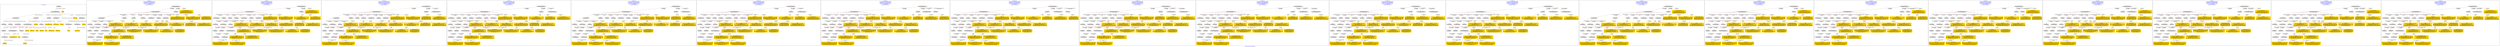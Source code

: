 digraph n0 {
fontcolor="blue"
remincross="true"
label="s23-s-national-portrait-gallery.json"
subgraph cluster_0 {
label="1-correct model"
n2[style="filled",color="white",fillcolor="lightgray",label="E12_Production1"];
n3[style="filled",color="white",fillcolor="lightgray",label="E21_Person1"];
n4[style="filled",color="white",fillcolor="lightgray",label="E55_Type2"];
n5[style="filled",color="white",fillcolor="lightgray",label="E52_Time-Span3"];
n6[style="filled",color="white",fillcolor="lightgray",label="E69_Death1"];
n7[style="filled",color="white",fillcolor="lightgray",label="E82_Actor_Appellation1"];
n8[style="filled",color="white",fillcolor="lightgray",label="E67_Birth1"];
n9[shape="plaintext",style="filled",fillcolor="gold",label="Artist_URI"];
n10[style="filled",color="white",fillcolor="lightgray",label="E21_Person2"];
n11[style="filled",color="white",fillcolor="lightgray",label="E82_Actor_Appellation2"];
n12[shape="plaintext",style="filled",fillcolor="gold",label="Description"];
n13[style="filled",color="white",fillcolor="lightgray",label="E22_Man-Made_Object1"];
n14[style="filled",color="white",fillcolor="lightgray",label="E55_Type3"];
n15[style="filled",color="white",fillcolor="lightgray",label="E54_Dimension1"];
n16[style="filled",color="white",fillcolor="lightgray",label="E40_Legal_Body1"];
n17[shape="plaintext",style="filled",fillcolor="gold",label="Object_URI"];
n18[style="filled",color="white",fillcolor="lightgray",label="E38_Image1"];
n19[shape="plaintext",style="filled",fillcolor="gold",label="Image"];
n20[shape="plaintext",style="filled",fillcolor="gold",label="Owner"];
n21[style="filled",color="white",fillcolor="lightgray",label="E52_Time-Span1"];
n22[shape="plaintext",style="filled",fillcolor="gold",label="BornDate"];
n23[style="filled",color="white",fillcolor="lightgray",label="E52_Time-Span2"];
n24[shape="plaintext",style="filled",fillcolor="gold",label="deathDate"];
n25[shape="plaintext",style="filled",fillcolor="gold",label="DateOfWork"];
n26[style="filled",color="white",fillcolor="lightgray",label="E52_Time-Span4"];
n27[shape="plaintext",style="filled",fillcolor="gold",label="AquisitionDate"];
n28[shape="plaintext",style="filled",fillcolor="gold",label="Dimension"];
n29[style="filled",color="white",fillcolor="lightgray",label="E55_Type1"];
n30[shape="plaintext",style="filled",fillcolor="gold",label="Classification_URI"];
n31[shape="plaintext",style="filled",fillcolor="gold",label="Classification"];
n32[shape="plaintext",style="filled",fillcolor="gold",label="Medium_URI"];
n33[shape="plaintext",style="filled",fillcolor="gold",label="Medium"];
n34[shape="plaintext",style="filled",fillcolor="gold",label="Subclassification_URI"];
n35[shape="plaintext",style="filled",fillcolor="gold",label="Subclassification"];
n36[shape="plaintext",style="filled",fillcolor="gold",label="Artist_Appellation_URI"];
n37[shape="plaintext",style="filled",fillcolor="gold",label="Artist"];
n38[shape="plaintext",style="filled",fillcolor="gold",label="values"];
n39[style="filled",color="white",fillcolor="lightgray",label="E8_Acquisition1"];
n40[shape="plaintext",style="filled",fillcolor="gold",label="CreditLine"];
}
subgraph cluster_1 {
label="candidate 0\nlink coherence:0.8108108108108109\nnode coherence:0.8571428571428571\nconfidence:0.5423645340304184\nmapping score:0.5081691303910918\ncost:36.99931\n-precision:0.59-recall:0.56"
n42[style="filled",color="white",fillcolor="lightgray",label="E12_Production1"];
n43[style="filled",color="white",fillcolor="lightgray",label="E21_Person1"];
n44[style="filled",color="white",fillcolor="lightgray",label="E52_Time-Span2"];
n45[style="filled",color="white",fillcolor="lightgray",label="E55_Type1"];
n46[style="filled",color="white",fillcolor="lightgray",label="E67_Birth1"];
n47[style="filled",color="white",fillcolor="lightgray",label="E69_Death1"];
n48[style="filled",color="white",fillcolor="lightgray",label="E82_Actor_Appellation1"];
n49[style="filled",color="white",fillcolor="lightgray",label="E22_Man-Made_Object1"];
n50[style="filled",color="white",fillcolor="lightgray",label="E30_Right1"];
n51[style="filled",color="white",fillcolor="lightgray",label="E35_Title1"];
n52[style="filled",color="white",fillcolor="lightgray",label="E38_Image1"];
n53[style="filled",color="white",fillcolor="lightgray",label="E54_Dimension1"];
n54[style="filled",color="white",fillcolor="lightgray",label="E55_Type2"];
n55[style="filled",color="white",fillcolor="lightgray",label="E8_Acquisition1"];
n56[style="filled",color="white",fillcolor="lightgray",label="E33_Linguistic_Object1"];
n57[style="filled",color="white",fillcolor="lightgray",label="E55_Type3"];
n58[style="filled",color="white",fillcolor="lightgray",label="E52_Time-Span1"];
n59[style="filled",color="white",fillcolor="lightgray",label="E52_Time-Span3"];
n60[shape="plaintext",style="filled",fillcolor="gold",label="Owner\n[E8_Acquisition,P3_has_note,0.656]\n[E30_Right,P3_has_note,0.161]\n[E73_Information_Object,P3_has_note,0.092]\n[E22_Man-Made_Object,P3_has_note,0.091]"];
n61[shape="plaintext",style="filled",fillcolor="gold",label="AquisitionDate\n[E52_Time-Span,P82b_end_of_the_end,0.358]\n[E52_Time-Span,P82_at_some_time_within,0.3]\n[E12_Production,P3_has_note,0.231]\n[E35_Title,label,0.111]"];
n62[shape="plaintext",style="filled",fillcolor="gold",label="BornDate\n[E52_Time-Span,P82_at_some_time_within,0.633]\n[E52_Time-Span,P82a_begin_of_the_begin,0.163]\n[E73_Information_Object,P3_has_note,0.103]\n[E22_Man-Made_Object,P3_has_note,0.102]"];
n63[shape="plaintext",style="filled",fillcolor="gold",label="Classification\n[E55_Type,label,0.453]\n[E55_Type,classLink,0.34]\n[E33_Linguistic_Object,P3_has_note,0.129]\n[E39_Actor,P3_has_note,0.078]"];
n64[shape="plaintext",style="filled",fillcolor="gold",label="Dimension\n[E54_Dimension,P3_has_note,0.653]\n[E73_Information_Object,P3_has_note,0.132]\n[E22_Man-Made_Object,P3_has_note,0.132]\n[E34_Inscription,P3_has_note,0.083]"];
n65[shape="plaintext",style="filled",fillcolor="gold",label="Subclassification_URI\n[E55_Type,classLink,0.597]\n[E57_Material,classLink,0.206]\n[E74_Group,classLink,0.184]\n[E30_Right,P3_has_note,0.012]"];
n66[shape="plaintext",style="filled",fillcolor="gold",label="Artist_URI\n[E21_Person,classLink,0.592]\n[E82_Actor_Appellation,classLink,0.373]\n[E30_Right,P3_has_note,0.019]\n[E73_Information_Object,P3_has_note,0.016]"];
n67[shape="plaintext",style="filled",fillcolor="gold",label="Medium\n[E55_Type,label,0.327]\n[E29_Design_or_Procedure,P3_has_note,0.288]\n[E57_Material,label,0.238]\n[E57_Material,classLink,0.147]"];
n68[shape="plaintext",style="filled",fillcolor="gold",label="Artist\n[E82_Actor_Appellation,label,0.66]\n[E73_Information_Object,P3_has_note,0.119]\n[E22_Man-Made_Object,P3_has_note,0.114]\n[E30_Right,P3_has_note,0.106]"];
n69[shape="plaintext",style="filled",fillcolor="gold",label="Subclassification\n[E30_Right,P3_has_note,0.562]\n[E8_Acquisition,P3_has_note,0.201]\n[E33_Linguistic_Object,P3_has_note,0.145]\n[E82_Actor_Appellation,label,0.092]"];
n70[shape="plaintext",style="filled",fillcolor="gold",label="Classification_URI\n[E55_Type,classLink,0.696]\n[E57_Material,classLink,0.151]\n[E74_Group,classLink,0.135]\n[E55_Type,label,0.018]"];
n71[shape="plaintext",style="filled",fillcolor="gold",label="DateOfWork\n[E52_Time-Span,P82_at_some_time_within,0.615]\n[E52_Time-Span,P82a_begin_of_the_begin,0.211]\n[E52_Time-Span,P82b_end_of_the_end,0.09]\n[E12_Production,P3_has_note,0.084]"];
n72[shape="plaintext",style="filled",fillcolor="gold",label="Medium_URI\n[E55_Type,classLink,0.463]\n[E57_Material,classLink,0.384]\n[E74_Group,classLink,0.153]\n[E8_Acquisition,P3_has_note,0.0]"];
n73[shape="plaintext",style="filled",fillcolor="gold",label="values\n[E82_Actor_Appellation,label,0.466]\n[E35_Title,label,0.214]\n[E73_Information_Object,P3_has_note,0.164]\n[E22_Man-Made_Object,P3_has_note,0.156]"];
n74[shape="plaintext",style="filled",fillcolor="gold",label="CreditLine\n[E8_Acquisition,P3_has_note,0.581]\n[E30_Right,P3_has_note,0.22]\n[E73_Information_Object,P3_has_note,0.101]\n[E22_Man-Made_Object,P3_has_note,0.098]"];
n75[shape="plaintext",style="filled",fillcolor="gold",label="Image\n[E38_Image,classLink,0.749]\n[E39_Actor,classLink,0.121]\n[E78_Collection,classLink,0.086]\n[E22_Man-Made_Object,classLink,0.044]"];
n76[shape="plaintext",style="filled",fillcolor="gold",label="deathDate\n[E52_Time-Span,P82_at_some_time_within,0.568]\n[E12_Production,P3_has_note,0.181]\n[E52_Time-Span,P82b_end_of_the_end,0.138]\n[E34_Inscription,P3_has_note,0.113]"];
n77[shape="plaintext",style="filled",fillcolor="gold",label="Artist_Appellation_URI\n[E82_Actor_Appellation,classLink,0.94]\n[E21_Person,classLink,0.056]\n[E30_Right,P3_has_note,0.002]\n[E73_Information_Object,P3_has_note,0.002]"];
n78[shape="plaintext",style="filled",fillcolor="gold",label="Object_URI\n[E22_Man-Made_Object,classLink,0.963]\n[E73_Information_Object,P3_has_note,0.013]\n[E22_Man-Made_Object,P3_has_note,0.012]\n[E33_Linguistic_Object,P3_has_note,0.012]"];
n79[shape="plaintext",style="filled",fillcolor="gold",label="Description\n[E73_Information_Object,P3_has_note,0.355]\n[E22_Man-Made_Object,P3_has_note,0.345]\n[E33_Linguistic_Object,P3_has_note,0.194]\n[E39_Actor,P3_has_note,0.106]"];
}
subgraph cluster_2 {
label="candidate 1\nlink coherence:0.8108108108108109\nnode coherence:0.8571428571428571\nconfidence:0.5423645340304184\nmapping score:0.5081691303910918\ncost:36.99932\n-precision:0.62-recall:0.59"
n81[style="filled",color="white",fillcolor="lightgray",label="E12_Production1"];
n82[style="filled",color="white",fillcolor="lightgray",label="E21_Person1"];
n83[style="filled",color="white",fillcolor="lightgray",label="E52_Time-Span2"];
n84[style="filled",color="white",fillcolor="lightgray",label="E55_Type1"];
n85[style="filled",color="white",fillcolor="lightgray",label="E67_Birth1"];
n86[style="filled",color="white",fillcolor="lightgray",label="E69_Death1"];
n87[style="filled",color="white",fillcolor="lightgray",label="E82_Actor_Appellation1"];
n88[style="filled",color="white",fillcolor="lightgray",label="E22_Man-Made_Object1"];
n89[style="filled",color="white",fillcolor="lightgray",label="E30_Right1"];
n90[style="filled",color="white",fillcolor="lightgray",label="E35_Title1"];
n91[style="filled",color="white",fillcolor="lightgray",label="E38_Image1"];
n92[style="filled",color="white",fillcolor="lightgray",label="E54_Dimension1"];
n93[style="filled",color="white",fillcolor="lightgray",label="E55_Type3"];
n94[style="filled",color="white",fillcolor="lightgray",label="E8_Acquisition1"];
n95[style="filled",color="white",fillcolor="lightgray",label="E33_Linguistic_Object2"];
n96[style="filled",color="white",fillcolor="lightgray",label="E55_Type2"];
n97[style="filled",color="white",fillcolor="lightgray",label="E52_Time-Span1"];
n98[style="filled",color="white",fillcolor="lightgray",label="E52_Time-Span3"];
n99[shape="plaintext",style="filled",fillcolor="gold",label="Owner\n[E8_Acquisition,P3_has_note,0.656]\n[E30_Right,P3_has_note,0.161]\n[E73_Information_Object,P3_has_note,0.092]\n[E22_Man-Made_Object,P3_has_note,0.091]"];
n100[shape="plaintext",style="filled",fillcolor="gold",label="Subclassification\n[E30_Right,P3_has_note,0.562]\n[E8_Acquisition,P3_has_note,0.201]\n[E33_Linguistic_Object,P3_has_note,0.145]\n[E82_Actor_Appellation,label,0.092]"];
n101[shape="plaintext",style="filled",fillcolor="gold",label="AquisitionDate\n[E52_Time-Span,P82b_end_of_the_end,0.358]\n[E52_Time-Span,P82_at_some_time_within,0.3]\n[E12_Production,P3_has_note,0.231]\n[E35_Title,label,0.111]"];
n102[shape="plaintext",style="filled",fillcolor="gold",label="BornDate\n[E52_Time-Span,P82_at_some_time_within,0.633]\n[E52_Time-Span,P82a_begin_of_the_begin,0.163]\n[E73_Information_Object,P3_has_note,0.103]\n[E22_Man-Made_Object,P3_has_note,0.102]"];
n103[shape="plaintext",style="filled",fillcolor="gold",label="Classification\n[E55_Type,label,0.453]\n[E55_Type,classLink,0.34]\n[E33_Linguistic_Object,P3_has_note,0.129]\n[E39_Actor,P3_has_note,0.078]"];
n104[shape="plaintext",style="filled",fillcolor="gold",label="Dimension\n[E54_Dimension,P3_has_note,0.653]\n[E73_Information_Object,P3_has_note,0.132]\n[E22_Man-Made_Object,P3_has_note,0.132]\n[E34_Inscription,P3_has_note,0.083]"];
n105[shape="plaintext",style="filled",fillcolor="gold",label="Subclassification_URI\n[E55_Type,classLink,0.597]\n[E57_Material,classLink,0.206]\n[E74_Group,classLink,0.184]\n[E30_Right,P3_has_note,0.012]"];
n106[shape="plaintext",style="filled",fillcolor="gold",label="Artist_URI\n[E21_Person,classLink,0.592]\n[E82_Actor_Appellation,classLink,0.373]\n[E30_Right,P3_has_note,0.019]\n[E73_Information_Object,P3_has_note,0.016]"];
n107[shape="plaintext",style="filled",fillcolor="gold",label="Medium\n[E55_Type,label,0.327]\n[E29_Design_or_Procedure,P3_has_note,0.288]\n[E57_Material,label,0.238]\n[E57_Material,classLink,0.147]"];
n108[shape="plaintext",style="filled",fillcolor="gold",label="Artist\n[E82_Actor_Appellation,label,0.66]\n[E73_Information_Object,P3_has_note,0.119]\n[E22_Man-Made_Object,P3_has_note,0.114]\n[E30_Right,P3_has_note,0.106]"];
n109[shape="plaintext",style="filled",fillcolor="gold",label="Classification_URI\n[E55_Type,classLink,0.696]\n[E57_Material,classLink,0.151]\n[E74_Group,classLink,0.135]\n[E55_Type,label,0.018]"];
n110[shape="plaintext",style="filled",fillcolor="gold",label="DateOfWork\n[E52_Time-Span,P82_at_some_time_within,0.615]\n[E52_Time-Span,P82a_begin_of_the_begin,0.211]\n[E52_Time-Span,P82b_end_of_the_end,0.09]\n[E12_Production,P3_has_note,0.084]"];
n111[shape="plaintext",style="filled",fillcolor="gold",label="Medium_URI\n[E55_Type,classLink,0.463]\n[E57_Material,classLink,0.384]\n[E74_Group,classLink,0.153]\n[E8_Acquisition,P3_has_note,0.0]"];
n112[shape="plaintext",style="filled",fillcolor="gold",label="values\n[E82_Actor_Appellation,label,0.466]\n[E35_Title,label,0.214]\n[E73_Information_Object,P3_has_note,0.164]\n[E22_Man-Made_Object,P3_has_note,0.156]"];
n113[shape="plaintext",style="filled",fillcolor="gold",label="CreditLine\n[E8_Acquisition,P3_has_note,0.581]\n[E30_Right,P3_has_note,0.22]\n[E73_Information_Object,P3_has_note,0.101]\n[E22_Man-Made_Object,P3_has_note,0.098]"];
n114[shape="plaintext",style="filled",fillcolor="gold",label="Image\n[E38_Image,classLink,0.749]\n[E39_Actor,classLink,0.121]\n[E78_Collection,classLink,0.086]\n[E22_Man-Made_Object,classLink,0.044]"];
n115[shape="plaintext",style="filled",fillcolor="gold",label="deathDate\n[E52_Time-Span,P82_at_some_time_within,0.568]\n[E12_Production,P3_has_note,0.181]\n[E52_Time-Span,P82b_end_of_the_end,0.138]\n[E34_Inscription,P3_has_note,0.113]"];
n116[shape="plaintext",style="filled",fillcolor="gold",label="Artist_Appellation_URI\n[E82_Actor_Appellation,classLink,0.94]\n[E21_Person,classLink,0.056]\n[E30_Right,P3_has_note,0.002]\n[E73_Information_Object,P3_has_note,0.002]"];
n117[shape="plaintext",style="filled",fillcolor="gold",label="Object_URI\n[E22_Man-Made_Object,classLink,0.963]\n[E73_Information_Object,P3_has_note,0.013]\n[E22_Man-Made_Object,P3_has_note,0.012]\n[E33_Linguistic_Object,P3_has_note,0.012]"];
n118[shape="plaintext",style="filled",fillcolor="gold",label="Description\n[E73_Information_Object,P3_has_note,0.355]\n[E22_Man-Made_Object,P3_has_note,0.345]\n[E33_Linguistic_Object,P3_has_note,0.194]\n[E39_Actor,P3_has_note,0.106]"];
}
subgraph cluster_3 {
label="candidate 10\nlink coherence:0.7894736842105263\nnode coherence:0.8571428571428571\nconfidence:0.5423645340304184\nmapping score:0.5081691303910918\ncost:136.99931\n-precision:0.58-recall:0.56"
n120[style="filled",color="white",fillcolor="lightgray",label="E12_Production1"];
n121[style="filled",color="white",fillcolor="lightgray",label="E21_Person1"];
n122[style="filled",color="white",fillcolor="lightgray",label="E52_Time-Span2"];
n123[style="filled",color="white",fillcolor="lightgray",label="E55_Type1"];
n124[style="filled",color="white",fillcolor="lightgray",label="E67_Birth1"];
n125[style="filled",color="white",fillcolor="lightgray",label="E69_Death1"];
n126[style="filled",color="white",fillcolor="lightgray",label="E82_Actor_Appellation1"];
n127[style="filled",color="white",fillcolor="lightgray",label="E22_Man-Made_Object1"];
n128[style="filled",color="white",fillcolor="lightgray",label="E30_Right1"];
n129[style="filled",color="white",fillcolor="lightgray",label="E35_Title1"];
n130[style="filled",color="white",fillcolor="lightgray",label="E38_Image1"];
n131[style="filled",color="white",fillcolor="lightgray",label="E54_Dimension1"];
n132[style="filled",color="white",fillcolor="lightgray",label="E55_Type2"];
n133[style="filled",color="white",fillcolor="lightgray",label="E8_Acquisition1"];
n134[style="filled",color="white",fillcolor="lightgray",label="E33_Linguistic_Object1"];
n135[style="filled",color="white",fillcolor="lightgray",label="E55_Type3"];
n136[style="filled",color="white",fillcolor="lightgray",label="E52_Time-Span1"];
n137[style="filled",color="white",fillcolor="lightgray",label="E52_Time-Span3"];
n138[style="filled",color="white",fillcolor="lightgray",label="E33_Linguistic_Object2"];
n139[shape="plaintext",style="filled",fillcolor="gold",label="Owner\n[E8_Acquisition,P3_has_note,0.656]\n[E30_Right,P3_has_note,0.161]\n[E73_Information_Object,P3_has_note,0.092]\n[E22_Man-Made_Object,P3_has_note,0.091]"];
n140[shape="plaintext",style="filled",fillcolor="gold",label="Subclassification\n[E30_Right,P3_has_note,0.562]\n[E8_Acquisition,P3_has_note,0.201]\n[E33_Linguistic_Object,P3_has_note,0.145]\n[E82_Actor_Appellation,label,0.092]"];
n141[shape="plaintext",style="filled",fillcolor="gold",label="AquisitionDate\n[E52_Time-Span,P82b_end_of_the_end,0.358]\n[E52_Time-Span,P82_at_some_time_within,0.3]\n[E12_Production,P3_has_note,0.231]\n[E35_Title,label,0.111]"];
n142[shape="plaintext",style="filled",fillcolor="gold",label="BornDate\n[E52_Time-Span,P82_at_some_time_within,0.633]\n[E52_Time-Span,P82a_begin_of_the_begin,0.163]\n[E73_Information_Object,P3_has_note,0.103]\n[E22_Man-Made_Object,P3_has_note,0.102]"];
n143[shape="plaintext",style="filled",fillcolor="gold",label="Classification\n[E55_Type,label,0.453]\n[E55_Type,classLink,0.34]\n[E33_Linguistic_Object,P3_has_note,0.129]\n[E39_Actor,P3_has_note,0.078]"];
n144[shape="plaintext",style="filled",fillcolor="gold",label="Dimension\n[E54_Dimension,P3_has_note,0.653]\n[E73_Information_Object,P3_has_note,0.132]\n[E22_Man-Made_Object,P3_has_note,0.132]\n[E34_Inscription,P3_has_note,0.083]"];
n145[shape="plaintext",style="filled",fillcolor="gold",label="Subclassification_URI\n[E55_Type,classLink,0.597]\n[E57_Material,classLink,0.206]\n[E74_Group,classLink,0.184]\n[E30_Right,P3_has_note,0.012]"];
n146[shape="plaintext",style="filled",fillcolor="gold",label="Artist_URI\n[E21_Person,classLink,0.592]\n[E82_Actor_Appellation,classLink,0.373]\n[E30_Right,P3_has_note,0.019]\n[E73_Information_Object,P3_has_note,0.016]"];
n147[shape="plaintext",style="filled",fillcolor="gold",label="Medium\n[E55_Type,label,0.327]\n[E29_Design_or_Procedure,P3_has_note,0.288]\n[E57_Material,label,0.238]\n[E57_Material,classLink,0.147]"];
n148[shape="plaintext",style="filled",fillcolor="gold",label="Artist\n[E82_Actor_Appellation,label,0.66]\n[E73_Information_Object,P3_has_note,0.119]\n[E22_Man-Made_Object,P3_has_note,0.114]\n[E30_Right,P3_has_note,0.106]"];
n149[shape="plaintext",style="filled",fillcolor="gold",label="Classification_URI\n[E55_Type,classLink,0.696]\n[E57_Material,classLink,0.151]\n[E74_Group,classLink,0.135]\n[E55_Type,label,0.018]"];
n150[shape="plaintext",style="filled",fillcolor="gold",label="DateOfWork\n[E52_Time-Span,P82_at_some_time_within,0.615]\n[E52_Time-Span,P82a_begin_of_the_begin,0.211]\n[E52_Time-Span,P82b_end_of_the_end,0.09]\n[E12_Production,P3_has_note,0.084]"];
n151[shape="plaintext",style="filled",fillcolor="gold",label="Medium_URI\n[E55_Type,classLink,0.463]\n[E57_Material,classLink,0.384]\n[E74_Group,classLink,0.153]\n[E8_Acquisition,P3_has_note,0.0]"];
n152[shape="plaintext",style="filled",fillcolor="gold",label="values\n[E82_Actor_Appellation,label,0.466]\n[E35_Title,label,0.214]\n[E73_Information_Object,P3_has_note,0.164]\n[E22_Man-Made_Object,P3_has_note,0.156]"];
n153[shape="plaintext",style="filled",fillcolor="gold",label="CreditLine\n[E8_Acquisition,P3_has_note,0.581]\n[E30_Right,P3_has_note,0.22]\n[E73_Information_Object,P3_has_note,0.101]\n[E22_Man-Made_Object,P3_has_note,0.098]"];
n154[shape="plaintext",style="filled",fillcolor="gold",label="Image\n[E38_Image,classLink,0.749]\n[E39_Actor,classLink,0.121]\n[E78_Collection,classLink,0.086]\n[E22_Man-Made_Object,classLink,0.044]"];
n155[shape="plaintext",style="filled",fillcolor="gold",label="deathDate\n[E52_Time-Span,P82_at_some_time_within,0.568]\n[E12_Production,P3_has_note,0.181]\n[E52_Time-Span,P82b_end_of_the_end,0.138]\n[E34_Inscription,P3_has_note,0.113]"];
n156[shape="plaintext",style="filled",fillcolor="gold",label="Artist_Appellation_URI\n[E82_Actor_Appellation,classLink,0.94]\n[E21_Person,classLink,0.056]\n[E30_Right,P3_has_note,0.002]\n[E73_Information_Object,P3_has_note,0.002]"];
n157[shape="plaintext",style="filled",fillcolor="gold",label="Object_URI\n[E22_Man-Made_Object,classLink,0.963]\n[E73_Information_Object,P3_has_note,0.013]\n[E22_Man-Made_Object,P3_has_note,0.012]\n[E33_Linguistic_Object,P3_has_note,0.012]"];
n158[shape="plaintext",style="filled",fillcolor="gold",label="Description\n[E73_Information_Object,P3_has_note,0.355]\n[E22_Man-Made_Object,P3_has_note,0.345]\n[E33_Linguistic_Object,P3_has_note,0.194]\n[E39_Actor,P3_has_note,0.106]"];
}
subgraph cluster_4 {
label="candidate 11\nlink coherence:0.7894736842105263\nnode coherence:0.8571428571428571\nconfidence:0.5423645340304184\nmapping score:0.5081691303910918\ncost:136.99932\n-precision:0.61-recall:0.59"
n160[style="filled",color="white",fillcolor="lightgray",label="E12_Production1"];
n161[style="filled",color="white",fillcolor="lightgray",label="E21_Person1"];
n162[style="filled",color="white",fillcolor="lightgray",label="E52_Time-Span2"];
n163[style="filled",color="white",fillcolor="lightgray",label="E55_Type1"];
n164[style="filled",color="white",fillcolor="lightgray",label="E67_Birth1"];
n165[style="filled",color="white",fillcolor="lightgray",label="E69_Death1"];
n166[style="filled",color="white",fillcolor="lightgray",label="E82_Actor_Appellation1"];
n167[style="filled",color="white",fillcolor="lightgray",label="E22_Man-Made_Object1"];
n168[style="filled",color="white",fillcolor="lightgray",label="E30_Right1"];
n169[style="filled",color="white",fillcolor="lightgray",label="E35_Title1"];
n170[style="filled",color="white",fillcolor="lightgray",label="E38_Image1"];
n171[style="filled",color="white",fillcolor="lightgray",label="E54_Dimension1"];
n172[style="filled",color="white",fillcolor="lightgray",label="E55_Type3"];
n173[style="filled",color="white",fillcolor="lightgray",label="E8_Acquisition1"];
n174[style="filled",color="white",fillcolor="lightgray",label="E33_Linguistic_Object2"];
n175[style="filled",color="white",fillcolor="lightgray",label="E55_Type2"];
n176[style="filled",color="white",fillcolor="lightgray",label="E52_Time-Span1"];
n177[style="filled",color="white",fillcolor="lightgray",label="E52_Time-Span3"];
n178[style="filled",color="white",fillcolor="lightgray",label="E33_Linguistic_Object1"];
n179[shape="plaintext",style="filled",fillcolor="gold",label="Owner\n[E8_Acquisition,P3_has_note,0.656]\n[E30_Right,P3_has_note,0.161]\n[E73_Information_Object,P3_has_note,0.092]\n[E22_Man-Made_Object,P3_has_note,0.091]"];
n180[shape="plaintext",style="filled",fillcolor="gold",label="AquisitionDate\n[E52_Time-Span,P82b_end_of_the_end,0.358]\n[E52_Time-Span,P82_at_some_time_within,0.3]\n[E12_Production,P3_has_note,0.231]\n[E35_Title,label,0.111]"];
n181[shape="plaintext",style="filled",fillcolor="gold",label="BornDate\n[E52_Time-Span,P82_at_some_time_within,0.633]\n[E52_Time-Span,P82a_begin_of_the_begin,0.163]\n[E73_Information_Object,P3_has_note,0.103]\n[E22_Man-Made_Object,P3_has_note,0.102]"];
n182[shape="plaintext",style="filled",fillcolor="gold",label="Classification\n[E55_Type,label,0.453]\n[E55_Type,classLink,0.34]\n[E33_Linguistic_Object,P3_has_note,0.129]\n[E39_Actor,P3_has_note,0.078]"];
n183[shape="plaintext",style="filled",fillcolor="gold",label="Dimension\n[E54_Dimension,P3_has_note,0.653]\n[E73_Information_Object,P3_has_note,0.132]\n[E22_Man-Made_Object,P3_has_note,0.132]\n[E34_Inscription,P3_has_note,0.083]"];
n184[shape="plaintext",style="filled",fillcolor="gold",label="Subclassification_URI\n[E55_Type,classLink,0.597]\n[E57_Material,classLink,0.206]\n[E74_Group,classLink,0.184]\n[E30_Right,P3_has_note,0.012]"];
n185[shape="plaintext",style="filled",fillcolor="gold",label="Artist_URI\n[E21_Person,classLink,0.592]\n[E82_Actor_Appellation,classLink,0.373]\n[E30_Right,P3_has_note,0.019]\n[E73_Information_Object,P3_has_note,0.016]"];
n186[shape="plaintext",style="filled",fillcolor="gold",label="Medium\n[E55_Type,label,0.327]\n[E29_Design_or_Procedure,P3_has_note,0.288]\n[E57_Material,label,0.238]\n[E57_Material,classLink,0.147]"];
n187[shape="plaintext",style="filled",fillcolor="gold",label="Artist\n[E82_Actor_Appellation,label,0.66]\n[E73_Information_Object,P3_has_note,0.119]\n[E22_Man-Made_Object,P3_has_note,0.114]\n[E30_Right,P3_has_note,0.106]"];
n188[shape="plaintext",style="filled",fillcolor="gold",label="Subclassification\n[E30_Right,P3_has_note,0.562]\n[E8_Acquisition,P3_has_note,0.201]\n[E33_Linguistic_Object,P3_has_note,0.145]\n[E82_Actor_Appellation,label,0.092]"];
n189[shape="plaintext",style="filled",fillcolor="gold",label="Classification_URI\n[E55_Type,classLink,0.696]\n[E57_Material,classLink,0.151]\n[E74_Group,classLink,0.135]\n[E55_Type,label,0.018]"];
n190[shape="plaintext",style="filled",fillcolor="gold",label="DateOfWork\n[E52_Time-Span,P82_at_some_time_within,0.615]\n[E52_Time-Span,P82a_begin_of_the_begin,0.211]\n[E52_Time-Span,P82b_end_of_the_end,0.09]\n[E12_Production,P3_has_note,0.084]"];
n191[shape="plaintext",style="filled",fillcolor="gold",label="Medium_URI\n[E55_Type,classLink,0.463]\n[E57_Material,classLink,0.384]\n[E74_Group,classLink,0.153]\n[E8_Acquisition,P3_has_note,0.0]"];
n192[shape="plaintext",style="filled",fillcolor="gold",label="values\n[E82_Actor_Appellation,label,0.466]\n[E35_Title,label,0.214]\n[E73_Information_Object,P3_has_note,0.164]\n[E22_Man-Made_Object,P3_has_note,0.156]"];
n193[shape="plaintext",style="filled",fillcolor="gold",label="CreditLine\n[E8_Acquisition,P3_has_note,0.581]\n[E30_Right,P3_has_note,0.22]\n[E73_Information_Object,P3_has_note,0.101]\n[E22_Man-Made_Object,P3_has_note,0.098]"];
n194[shape="plaintext",style="filled",fillcolor="gold",label="Image\n[E38_Image,classLink,0.749]\n[E39_Actor,classLink,0.121]\n[E78_Collection,classLink,0.086]\n[E22_Man-Made_Object,classLink,0.044]"];
n195[shape="plaintext",style="filled",fillcolor="gold",label="deathDate\n[E52_Time-Span,P82_at_some_time_within,0.568]\n[E12_Production,P3_has_note,0.181]\n[E52_Time-Span,P82b_end_of_the_end,0.138]\n[E34_Inscription,P3_has_note,0.113]"];
n196[shape="plaintext",style="filled",fillcolor="gold",label="Artist_Appellation_URI\n[E82_Actor_Appellation,classLink,0.94]\n[E21_Person,classLink,0.056]\n[E30_Right,P3_has_note,0.002]\n[E73_Information_Object,P3_has_note,0.002]"];
n197[shape="plaintext",style="filled",fillcolor="gold",label="Object_URI\n[E22_Man-Made_Object,classLink,0.963]\n[E73_Information_Object,P3_has_note,0.013]\n[E22_Man-Made_Object,P3_has_note,0.012]\n[E33_Linguistic_Object,P3_has_note,0.012]"];
n198[shape="plaintext",style="filled",fillcolor="gold",label="Description\n[E73_Information_Object,P3_has_note,0.355]\n[E22_Man-Made_Object,P3_has_note,0.345]\n[E33_Linguistic_Object,P3_has_note,0.194]\n[E39_Actor,P3_has_note,0.106]"];
}
subgraph cluster_5 {
label="candidate 12\nlink coherence:0.7894736842105263\nnode coherence:0.8571428571428571\nconfidence:0.5423645340304184\nmapping score:0.5081691303910918\ncost:235.99931\n-precision:0.58-recall:0.56"
n200[style="filled",color="white",fillcolor="lightgray",label="E12_Production1"];
n201[style="filled",color="white",fillcolor="lightgray",label="E21_Person1"];
n202[style="filled",color="white",fillcolor="lightgray",label="E52_Time-Span2"];
n203[style="filled",color="white",fillcolor="lightgray",label="E55_Type1"];
n204[style="filled",color="white",fillcolor="lightgray",label="E67_Birth1"];
n205[style="filled",color="white",fillcolor="lightgray",label="E69_Death1"];
n206[style="filled",color="white",fillcolor="lightgray",label="E82_Actor_Appellation1"];
n207[style="filled",color="white",fillcolor="lightgray",label="E22_Man-Made_Object1"];
n208[style="filled",color="white",fillcolor="lightgray",label="E30_Right1"];
n209[style="filled",color="white",fillcolor="lightgray",label="E35_Title1"];
n210[style="filled",color="white",fillcolor="lightgray",label="E38_Image1"];
n211[style="filled",color="white",fillcolor="lightgray",label="E54_Dimension1"];
n212[style="filled",color="white",fillcolor="lightgray",label="E55_Type2"];
n213[style="filled",color="white",fillcolor="lightgray",label="E8_Acquisition1"];
n214[style="filled",color="white",fillcolor="lightgray",label="E33_Linguistic_Object1"];
n215[style="filled",color="white",fillcolor="lightgray",label="E55_Type3"];
n216[style="filled",color="white",fillcolor="lightgray",label="E52_Time-Span1"];
n217[style="filled",color="white",fillcolor="lightgray",label="E52_Time-Span3"];
n218[style="filled",color="white",fillcolor="lightgray",label="E33_Linguistic_Object2"];
n219[shape="plaintext",style="filled",fillcolor="gold",label="Owner\n[E8_Acquisition,P3_has_note,0.656]\n[E30_Right,P3_has_note,0.161]\n[E73_Information_Object,P3_has_note,0.092]\n[E22_Man-Made_Object,P3_has_note,0.091]"];
n220[shape="plaintext",style="filled",fillcolor="gold",label="Subclassification\n[E30_Right,P3_has_note,0.562]\n[E8_Acquisition,P3_has_note,0.201]\n[E33_Linguistic_Object,P3_has_note,0.145]\n[E82_Actor_Appellation,label,0.092]"];
n221[shape="plaintext",style="filled",fillcolor="gold",label="BornDate\n[E52_Time-Span,P82_at_some_time_within,0.633]\n[E52_Time-Span,P82a_begin_of_the_begin,0.163]\n[E73_Information_Object,P3_has_note,0.103]\n[E22_Man-Made_Object,P3_has_note,0.102]"];
n222[shape="plaintext",style="filled",fillcolor="gold",label="Classification\n[E55_Type,label,0.453]\n[E55_Type,classLink,0.34]\n[E33_Linguistic_Object,P3_has_note,0.129]\n[E39_Actor,P3_has_note,0.078]"];
n223[shape="plaintext",style="filled",fillcolor="gold",label="Dimension\n[E54_Dimension,P3_has_note,0.653]\n[E73_Information_Object,P3_has_note,0.132]\n[E22_Man-Made_Object,P3_has_note,0.132]\n[E34_Inscription,P3_has_note,0.083]"];
n224[shape="plaintext",style="filled",fillcolor="gold",label="Subclassification_URI\n[E55_Type,classLink,0.597]\n[E57_Material,classLink,0.206]\n[E74_Group,classLink,0.184]\n[E30_Right,P3_has_note,0.012]"];
n225[shape="plaintext",style="filled",fillcolor="gold",label="Artist_URI\n[E21_Person,classLink,0.592]\n[E82_Actor_Appellation,classLink,0.373]\n[E30_Right,P3_has_note,0.019]\n[E73_Information_Object,P3_has_note,0.016]"];
n226[shape="plaintext",style="filled",fillcolor="gold",label="Medium\n[E55_Type,label,0.327]\n[E29_Design_or_Procedure,P3_has_note,0.288]\n[E57_Material,label,0.238]\n[E57_Material,classLink,0.147]"];
n227[shape="plaintext",style="filled",fillcolor="gold",label="Artist\n[E82_Actor_Appellation,label,0.66]\n[E73_Information_Object,P3_has_note,0.119]\n[E22_Man-Made_Object,P3_has_note,0.114]\n[E30_Right,P3_has_note,0.106]"];
n228[shape="plaintext",style="filled",fillcolor="gold",label="Classification_URI\n[E55_Type,classLink,0.696]\n[E57_Material,classLink,0.151]\n[E74_Group,classLink,0.135]\n[E55_Type,label,0.018]"];
n229[shape="plaintext",style="filled",fillcolor="gold",label="DateOfWork\n[E52_Time-Span,P82_at_some_time_within,0.615]\n[E52_Time-Span,P82a_begin_of_the_begin,0.211]\n[E52_Time-Span,P82b_end_of_the_end,0.09]\n[E12_Production,P3_has_note,0.084]"];
n230[shape="plaintext",style="filled",fillcolor="gold",label="Medium_URI\n[E55_Type,classLink,0.463]\n[E57_Material,classLink,0.384]\n[E74_Group,classLink,0.153]\n[E8_Acquisition,P3_has_note,0.0]"];
n231[shape="plaintext",style="filled",fillcolor="gold",label="values\n[E82_Actor_Appellation,label,0.466]\n[E35_Title,label,0.214]\n[E73_Information_Object,P3_has_note,0.164]\n[E22_Man-Made_Object,P3_has_note,0.156]"];
n232[shape="plaintext",style="filled",fillcolor="gold",label="CreditLine\n[E8_Acquisition,P3_has_note,0.581]\n[E30_Right,P3_has_note,0.22]\n[E73_Information_Object,P3_has_note,0.101]\n[E22_Man-Made_Object,P3_has_note,0.098]"];
n233[shape="plaintext",style="filled",fillcolor="gold",label="Image\n[E38_Image,classLink,0.749]\n[E39_Actor,classLink,0.121]\n[E78_Collection,classLink,0.086]\n[E22_Man-Made_Object,classLink,0.044]"];
n234[shape="plaintext",style="filled",fillcolor="gold",label="deathDate\n[E52_Time-Span,P82_at_some_time_within,0.568]\n[E12_Production,P3_has_note,0.181]\n[E52_Time-Span,P82b_end_of_the_end,0.138]\n[E34_Inscription,P3_has_note,0.113]"];
n235[shape="plaintext",style="filled",fillcolor="gold",label="Artist_Appellation_URI\n[E82_Actor_Appellation,classLink,0.94]\n[E21_Person,classLink,0.056]\n[E30_Right,P3_has_note,0.002]\n[E73_Information_Object,P3_has_note,0.002]"];
n236[shape="plaintext",style="filled",fillcolor="gold",label="Object_URI\n[E22_Man-Made_Object,classLink,0.963]\n[E73_Information_Object,P3_has_note,0.013]\n[E22_Man-Made_Object,P3_has_note,0.012]\n[E33_Linguistic_Object,P3_has_note,0.012]"];
n237[shape="plaintext",style="filled",fillcolor="gold",label="Description\n[E73_Information_Object,P3_has_note,0.355]\n[E22_Man-Made_Object,P3_has_note,0.345]\n[E33_Linguistic_Object,P3_has_note,0.194]\n[E39_Actor,P3_has_note,0.106]"];
n238[shape="plaintext",style="filled",fillcolor="gold",label="AquisitionDate\n[E52_Time-Span,P82b_end_of_the_end,0.358]\n[E52_Time-Span,P82_at_some_time_within,0.3]\n[E12_Production,P3_has_note,0.231]\n[E35_Title,label,0.111]"];
}
subgraph cluster_6 {
label="candidate 13\nlink coherence:0.7894736842105263\nnode coherence:0.8571428571428571\nconfidence:0.5423645340304184\nmapping score:0.5081691303910918\ncost:235.99932\n-precision:0.61-recall:0.59"
n240[style="filled",color="white",fillcolor="lightgray",label="E12_Production1"];
n241[style="filled",color="white",fillcolor="lightgray",label="E21_Person1"];
n242[style="filled",color="white",fillcolor="lightgray",label="E52_Time-Span2"];
n243[style="filled",color="white",fillcolor="lightgray",label="E55_Type1"];
n244[style="filled",color="white",fillcolor="lightgray",label="E67_Birth1"];
n245[style="filled",color="white",fillcolor="lightgray",label="E69_Death1"];
n246[style="filled",color="white",fillcolor="lightgray",label="E82_Actor_Appellation1"];
n247[style="filled",color="white",fillcolor="lightgray",label="E22_Man-Made_Object1"];
n248[style="filled",color="white",fillcolor="lightgray",label="E30_Right1"];
n249[style="filled",color="white",fillcolor="lightgray",label="E35_Title1"];
n250[style="filled",color="white",fillcolor="lightgray",label="E38_Image1"];
n251[style="filled",color="white",fillcolor="lightgray",label="E54_Dimension1"];
n252[style="filled",color="white",fillcolor="lightgray",label="E55_Type3"];
n253[style="filled",color="white",fillcolor="lightgray",label="E8_Acquisition1"];
n254[style="filled",color="white",fillcolor="lightgray",label="E33_Linguistic_Object2"];
n255[style="filled",color="white",fillcolor="lightgray",label="E55_Type2"];
n256[style="filled",color="white",fillcolor="lightgray",label="E52_Time-Span1"];
n257[style="filled",color="white",fillcolor="lightgray",label="E52_Time-Span3"];
n258[style="filled",color="white",fillcolor="lightgray",label="E33_Linguistic_Object1"];
n259[shape="plaintext",style="filled",fillcolor="gold",label="Owner\n[E8_Acquisition,P3_has_note,0.656]\n[E30_Right,P3_has_note,0.161]\n[E73_Information_Object,P3_has_note,0.092]\n[E22_Man-Made_Object,P3_has_note,0.091]"];
n260[shape="plaintext",style="filled",fillcolor="gold",label="BornDate\n[E52_Time-Span,P82_at_some_time_within,0.633]\n[E52_Time-Span,P82a_begin_of_the_begin,0.163]\n[E73_Information_Object,P3_has_note,0.103]\n[E22_Man-Made_Object,P3_has_note,0.102]"];
n261[shape="plaintext",style="filled",fillcolor="gold",label="Classification\n[E55_Type,label,0.453]\n[E55_Type,classLink,0.34]\n[E33_Linguistic_Object,P3_has_note,0.129]\n[E39_Actor,P3_has_note,0.078]"];
n262[shape="plaintext",style="filled",fillcolor="gold",label="Dimension\n[E54_Dimension,P3_has_note,0.653]\n[E73_Information_Object,P3_has_note,0.132]\n[E22_Man-Made_Object,P3_has_note,0.132]\n[E34_Inscription,P3_has_note,0.083]"];
n263[shape="plaintext",style="filled",fillcolor="gold",label="Subclassification_URI\n[E55_Type,classLink,0.597]\n[E57_Material,classLink,0.206]\n[E74_Group,classLink,0.184]\n[E30_Right,P3_has_note,0.012]"];
n264[shape="plaintext",style="filled",fillcolor="gold",label="Artist_URI\n[E21_Person,classLink,0.592]\n[E82_Actor_Appellation,classLink,0.373]\n[E30_Right,P3_has_note,0.019]\n[E73_Information_Object,P3_has_note,0.016]"];
n265[shape="plaintext",style="filled",fillcolor="gold",label="Medium\n[E55_Type,label,0.327]\n[E29_Design_or_Procedure,P3_has_note,0.288]\n[E57_Material,label,0.238]\n[E57_Material,classLink,0.147]"];
n266[shape="plaintext",style="filled",fillcolor="gold",label="Artist\n[E82_Actor_Appellation,label,0.66]\n[E73_Information_Object,P3_has_note,0.119]\n[E22_Man-Made_Object,P3_has_note,0.114]\n[E30_Right,P3_has_note,0.106]"];
n267[shape="plaintext",style="filled",fillcolor="gold",label="Subclassification\n[E30_Right,P3_has_note,0.562]\n[E8_Acquisition,P3_has_note,0.201]\n[E33_Linguistic_Object,P3_has_note,0.145]\n[E82_Actor_Appellation,label,0.092]"];
n268[shape="plaintext",style="filled",fillcolor="gold",label="Classification_URI\n[E55_Type,classLink,0.696]\n[E57_Material,classLink,0.151]\n[E74_Group,classLink,0.135]\n[E55_Type,label,0.018]"];
n269[shape="plaintext",style="filled",fillcolor="gold",label="DateOfWork\n[E52_Time-Span,P82_at_some_time_within,0.615]\n[E52_Time-Span,P82a_begin_of_the_begin,0.211]\n[E52_Time-Span,P82b_end_of_the_end,0.09]\n[E12_Production,P3_has_note,0.084]"];
n270[shape="plaintext",style="filled",fillcolor="gold",label="Medium_URI\n[E55_Type,classLink,0.463]\n[E57_Material,classLink,0.384]\n[E74_Group,classLink,0.153]\n[E8_Acquisition,P3_has_note,0.0]"];
n271[shape="plaintext",style="filled",fillcolor="gold",label="values\n[E82_Actor_Appellation,label,0.466]\n[E35_Title,label,0.214]\n[E73_Information_Object,P3_has_note,0.164]\n[E22_Man-Made_Object,P3_has_note,0.156]"];
n272[shape="plaintext",style="filled",fillcolor="gold",label="CreditLine\n[E8_Acquisition,P3_has_note,0.581]\n[E30_Right,P3_has_note,0.22]\n[E73_Information_Object,P3_has_note,0.101]\n[E22_Man-Made_Object,P3_has_note,0.098]"];
n273[shape="plaintext",style="filled",fillcolor="gold",label="Image\n[E38_Image,classLink,0.749]\n[E39_Actor,classLink,0.121]\n[E78_Collection,classLink,0.086]\n[E22_Man-Made_Object,classLink,0.044]"];
n274[shape="plaintext",style="filled",fillcolor="gold",label="deathDate\n[E52_Time-Span,P82_at_some_time_within,0.568]\n[E12_Production,P3_has_note,0.181]\n[E52_Time-Span,P82b_end_of_the_end,0.138]\n[E34_Inscription,P3_has_note,0.113]"];
n275[shape="plaintext",style="filled",fillcolor="gold",label="Artist_Appellation_URI\n[E82_Actor_Appellation,classLink,0.94]\n[E21_Person,classLink,0.056]\n[E30_Right,P3_has_note,0.002]\n[E73_Information_Object,P3_has_note,0.002]"];
n276[shape="plaintext",style="filled",fillcolor="gold",label="Object_URI\n[E22_Man-Made_Object,classLink,0.963]\n[E73_Information_Object,P3_has_note,0.013]\n[E22_Man-Made_Object,P3_has_note,0.012]\n[E33_Linguistic_Object,P3_has_note,0.012]"];
n277[shape="plaintext",style="filled",fillcolor="gold",label="Description\n[E73_Information_Object,P3_has_note,0.355]\n[E22_Man-Made_Object,P3_has_note,0.345]\n[E33_Linguistic_Object,P3_has_note,0.194]\n[E39_Actor,P3_has_note,0.106]"];
n278[shape="plaintext",style="filled",fillcolor="gold",label="AquisitionDate\n[E52_Time-Span,P82b_end_of_the_end,0.358]\n[E52_Time-Span,P82_at_some_time_within,0.3]\n[E12_Production,P3_has_note,0.231]\n[E35_Title,label,0.111]"];
}
subgraph cluster_7 {
label="candidate 14\nlink coherence:0.7894736842105263\nnode coherence:0.8571428571428571\nconfidence:0.5423645340304184\nmapping score:0.5081691303910918\ncost:236.009322\n-precision:0.58-recall:0.56"
n280[style="filled",color="white",fillcolor="lightgray",label="E12_Production1"];
n281[style="filled",color="white",fillcolor="lightgray",label="E21_Person1"];
n282[style="filled",color="white",fillcolor="lightgray",label="E52_Time-Span2"];
n283[style="filled",color="white",fillcolor="lightgray",label="E55_Type1"];
n284[style="filled",color="white",fillcolor="lightgray",label="E67_Birth1"];
n285[style="filled",color="white",fillcolor="lightgray",label="E69_Death1"];
n286[style="filled",color="white",fillcolor="lightgray",label="E82_Actor_Appellation1"];
n287[style="filled",color="white",fillcolor="lightgray",label="E22_Man-Made_Object1"];
n288[style="filled",color="white",fillcolor="lightgray",label="E30_Right1"];
n289[style="filled",color="white",fillcolor="lightgray",label="E35_Title1"];
n290[style="filled",color="white",fillcolor="lightgray",label="E38_Image1"];
n291[style="filled",color="white",fillcolor="lightgray",label="E54_Dimension1"];
n292[style="filled",color="white",fillcolor="lightgray",label="E8_Acquisition1"];
n293[style="filled",color="white",fillcolor="lightgray",label="E33_Linguistic_Object2"];
n294[style="filled",color="white",fillcolor="lightgray",label="E55_Type2"];
n295[style="filled",color="white",fillcolor="lightgray",label="E52_Time-Span1"];
n296[style="filled",color="white",fillcolor="lightgray",label="E52_Time-Span3"];
n297[style="filled",color="white",fillcolor="lightgray",label="E33_Linguistic_Object1"];
n298[style="filled",color="white",fillcolor="lightgray",label="E55_Type3"];
n299[shape="plaintext",style="filled",fillcolor="gold",label="Owner\n[E8_Acquisition,P3_has_note,0.656]\n[E30_Right,P3_has_note,0.161]\n[E73_Information_Object,P3_has_note,0.092]\n[E22_Man-Made_Object,P3_has_note,0.091]"];
n300[shape="plaintext",style="filled",fillcolor="gold",label="AquisitionDate\n[E52_Time-Span,P82b_end_of_the_end,0.358]\n[E52_Time-Span,P82_at_some_time_within,0.3]\n[E12_Production,P3_has_note,0.231]\n[E35_Title,label,0.111]"];
n301[shape="plaintext",style="filled",fillcolor="gold",label="BornDate\n[E52_Time-Span,P82_at_some_time_within,0.633]\n[E52_Time-Span,P82a_begin_of_the_begin,0.163]\n[E73_Information_Object,P3_has_note,0.103]\n[E22_Man-Made_Object,P3_has_note,0.102]"];
n302[shape="plaintext",style="filled",fillcolor="gold",label="Classification\n[E55_Type,label,0.453]\n[E55_Type,classLink,0.34]\n[E33_Linguistic_Object,P3_has_note,0.129]\n[E39_Actor,P3_has_note,0.078]"];
n303[shape="plaintext",style="filled",fillcolor="gold",label="Dimension\n[E54_Dimension,P3_has_note,0.653]\n[E73_Information_Object,P3_has_note,0.132]\n[E22_Man-Made_Object,P3_has_note,0.132]\n[E34_Inscription,P3_has_note,0.083]"];
n304[shape="plaintext",style="filled",fillcolor="gold",label="Subclassification_URI\n[E55_Type,classLink,0.597]\n[E57_Material,classLink,0.206]\n[E74_Group,classLink,0.184]\n[E30_Right,P3_has_note,0.012]"];
n305[shape="plaintext",style="filled",fillcolor="gold",label="Artist_URI\n[E21_Person,classLink,0.592]\n[E82_Actor_Appellation,classLink,0.373]\n[E30_Right,P3_has_note,0.019]\n[E73_Information_Object,P3_has_note,0.016]"];
n306[shape="plaintext",style="filled",fillcolor="gold",label="Medium\n[E55_Type,label,0.327]\n[E29_Design_or_Procedure,P3_has_note,0.288]\n[E57_Material,label,0.238]\n[E57_Material,classLink,0.147]"];
n307[shape="plaintext",style="filled",fillcolor="gold",label="Artist\n[E82_Actor_Appellation,label,0.66]\n[E73_Information_Object,P3_has_note,0.119]\n[E22_Man-Made_Object,P3_has_note,0.114]\n[E30_Right,P3_has_note,0.106]"];
n308[shape="plaintext",style="filled",fillcolor="gold",label="Subclassification\n[E30_Right,P3_has_note,0.562]\n[E8_Acquisition,P3_has_note,0.201]\n[E33_Linguistic_Object,P3_has_note,0.145]\n[E82_Actor_Appellation,label,0.092]"];
n309[shape="plaintext",style="filled",fillcolor="gold",label="Classification_URI\n[E55_Type,classLink,0.696]\n[E57_Material,classLink,0.151]\n[E74_Group,classLink,0.135]\n[E55_Type,label,0.018]"];
n310[shape="plaintext",style="filled",fillcolor="gold",label="DateOfWork\n[E52_Time-Span,P82_at_some_time_within,0.615]\n[E52_Time-Span,P82a_begin_of_the_begin,0.211]\n[E52_Time-Span,P82b_end_of_the_end,0.09]\n[E12_Production,P3_has_note,0.084]"];
n311[shape="plaintext",style="filled",fillcolor="gold",label="Medium_URI\n[E55_Type,classLink,0.463]\n[E57_Material,classLink,0.384]\n[E74_Group,classLink,0.153]\n[E8_Acquisition,P3_has_note,0.0]"];
n312[shape="plaintext",style="filled",fillcolor="gold",label="values\n[E82_Actor_Appellation,label,0.466]\n[E35_Title,label,0.214]\n[E73_Information_Object,P3_has_note,0.164]\n[E22_Man-Made_Object,P3_has_note,0.156]"];
n313[shape="plaintext",style="filled",fillcolor="gold",label="CreditLine\n[E8_Acquisition,P3_has_note,0.581]\n[E30_Right,P3_has_note,0.22]\n[E73_Information_Object,P3_has_note,0.101]\n[E22_Man-Made_Object,P3_has_note,0.098]"];
n314[shape="plaintext",style="filled",fillcolor="gold",label="Image\n[E38_Image,classLink,0.749]\n[E39_Actor,classLink,0.121]\n[E78_Collection,classLink,0.086]\n[E22_Man-Made_Object,classLink,0.044]"];
n315[shape="plaintext",style="filled",fillcolor="gold",label="deathDate\n[E52_Time-Span,P82_at_some_time_within,0.568]\n[E12_Production,P3_has_note,0.181]\n[E52_Time-Span,P82b_end_of_the_end,0.138]\n[E34_Inscription,P3_has_note,0.113]"];
n316[shape="plaintext",style="filled",fillcolor="gold",label="Artist_Appellation_URI\n[E82_Actor_Appellation,classLink,0.94]\n[E21_Person,classLink,0.056]\n[E30_Right,P3_has_note,0.002]\n[E73_Information_Object,P3_has_note,0.002]"];
n317[shape="plaintext",style="filled",fillcolor="gold",label="Object_URI\n[E22_Man-Made_Object,classLink,0.963]\n[E73_Information_Object,P3_has_note,0.013]\n[E22_Man-Made_Object,P3_has_note,0.012]\n[E33_Linguistic_Object,P3_has_note,0.012]"];
n318[shape="plaintext",style="filled",fillcolor="gold",label="Description\n[E73_Information_Object,P3_has_note,0.355]\n[E22_Man-Made_Object,P3_has_note,0.345]\n[E33_Linguistic_Object,P3_has_note,0.194]\n[E39_Actor,P3_has_note,0.106]"];
}
subgraph cluster_8 {
label="candidate 15\nlink coherence:0.7894736842105263\nnode coherence:0.8571428571428571\nconfidence:0.5423645340304184\nmapping score:0.5081691303910918\ncost:335.009322\n-precision:0.58-recall:0.56"
n320[style="filled",color="white",fillcolor="lightgray",label="E12_Production1"];
n321[style="filled",color="white",fillcolor="lightgray",label="E21_Person1"];
n322[style="filled",color="white",fillcolor="lightgray",label="E52_Time-Span2"];
n323[style="filled",color="white",fillcolor="lightgray",label="E55_Type1"];
n324[style="filled",color="white",fillcolor="lightgray",label="E67_Birth1"];
n325[style="filled",color="white",fillcolor="lightgray",label="E69_Death1"];
n326[style="filled",color="white",fillcolor="lightgray",label="E82_Actor_Appellation1"];
n327[style="filled",color="white",fillcolor="lightgray",label="E22_Man-Made_Object1"];
n328[style="filled",color="white",fillcolor="lightgray",label="E30_Right1"];
n329[style="filled",color="white",fillcolor="lightgray",label="E35_Title1"];
n330[style="filled",color="white",fillcolor="lightgray",label="E38_Image1"];
n331[style="filled",color="white",fillcolor="lightgray",label="E54_Dimension1"];
n332[style="filled",color="white",fillcolor="lightgray",label="E8_Acquisition1"];
n333[style="filled",color="white",fillcolor="lightgray",label="E33_Linguistic_Object2"];
n334[style="filled",color="white",fillcolor="lightgray",label="E55_Type2"];
n335[style="filled",color="white",fillcolor="lightgray",label="E52_Time-Span1"];
n336[style="filled",color="white",fillcolor="lightgray",label="E52_Time-Span3"];
n337[style="filled",color="white",fillcolor="lightgray",label="E33_Linguistic_Object1"];
n338[style="filled",color="white",fillcolor="lightgray",label="E55_Type3"];
n339[shape="plaintext",style="filled",fillcolor="gold",label="Owner\n[E8_Acquisition,P3_has_note,0.656]\n[E30_Right,P3_has_note,0.161]\n[E73_Information_Object,P3_has_note,0.092]\n[E22_Man-Made_Object,P3_has_note,0.091]"];
n340[shape="plaintext",style="filled",fillcolor="gold",label="BornDate\n[E52_Time-Span,P82_at_some_time_within,0.633]\n[E52_Time-Span,P82a_begin_of_the_begin,0.163]\n[E73_Information_Object,P3_has_note,0.103]\n[E22_Man-Made_Object,P3_has_note,0.102]"];
n341[shape="plaintext",style="filled",fillcolor="gold",label="Classification\n[E55_Type,label,0.453]\n[E55_Type,classLink,0.34]\n[E33_Linguistic_Object,P3_has_note,0.129]\n[E39_Actor,P3_has_note,0.078]"];
n342[shape="plaintext",style="filled",fillcolor="gold",label="Dimension\n[E54_Dimension,P3_has_note,0.653]\n[E73_Information_Object,P3_has_note,0.132]\n[E22_Man-Made_Object,P3_has_note,0.132]\n[E34_Inscription,P3_has_note,0.083]"];
n343[shape="plaintext",style="filled",fillcolor="gold",label="Subclassification_URI\n[E55_Type,classLink,0.597]\n[E57_Material,classLink,0.206]\n[E74_Group,classLink,0.184]\n[E30_Right,P3_has_note,0.012]"];
n344[shape="plaintext",style="filled",fillcolor="gold",label="Artist_URI\n[E21_Person,classLink,0.592]\n[E82_Actor_Appellation,classLink,0.373]\n[E30_Right,P3_has_note,0.019]\n[E73_Information_Object,P3_has_note,0.016]"];
n345[shape="plaintext",style="filled",fillcolor="gold",label="Medium\n[E55_Type,label,0.327]\n[E29_Design_or_Procedure,P3_has_note,0.288]\n[E57_Material,label,0.238]\n[E57_Material,classLink,0.147]"];
n346[shape="plaintext",style="filled",fillcolor="gold",label="Artist\n[E82_Actor_Appellation,label,0.66]\n[E73_Information_Object,P3_has_note,0.119]\n[E22_Man-Made_Object,P3_has_note,0.114]\n[E30_Right,P3_has_note,0.106]"];
n347[shape="plaintext",style="filled",fillcolor="gold",label="Subclassification\n[E30_Right,P3_has_note,0.562]\n[E8_Acquisition,P3_has_note,0.201]\n[E33_Linguistic_Object,P3_has_note,0.145]\n[E82_Actor_Appellation,label,0.092]"];
n348[shape="plaintext",style="filled",fillcolor="gold",label="Classification_URI\n[E55_Type,classLink,0.696]\n[E57_Material,classLink,0.151]\n[E74_Group,classLink,0.135]\n[E55_Type,label,0.018]"];
n349[shape="plaintext",style="filled",fillcolor="gold",label="DateOfWork\n[E52_Time-Span,P82_at_some_time_within,0.615]\n[E52_Time-Span,P82a_begin_of_the_begin,0.211]\n[E52_Time-Span,P82b_end_of_the_end,0.09]\n[E12_Production,P3_has_note,0.084]"];
n350[shape="plaintext",style="filled",fillcolor="gold",label="Medium_URI\n[E55_Type,classLink,0.463]\n[E57_Material,classLink,0.384]\n[E74_Group,classLink,0.153]\n[E8_Acquisition,P3_has_note,0.0]"];
n351[shape="plaintext",style="filled",fillcolor="gold",label="values\n[E82_Actor_Appellation,label,0.466]\n[E35_Title,label,0.214]\n[E73_Information_Object,P3_has_note,0.164]\n[E22_Man-Made_Object,P3_has_note,0.156]"];
n352[shape="plaintext",style="filled",fillcolor="gold",label="CreditLine\n[E8_Acquisition,P3_has_note,0.581]\n[E30_Right,P3_has_note,0.22]\n[E73_Information_Object,P3_has_note,0.101]\n[E22_Man-Made_Object,P3_has_note,0.098]"];
n353[shape="plaintext",style="filled",fillcolor="gold",label="Image\n[E38_Image,classLink,0.749]\n[E39_Actor,classLink,0.121]\n[E78_Collection,classLink,0.086]\n[E22_Man-Made_Object,classLink,0.044]"];
n354[shape="plaintext",style="filled",fillcolor="gold",label="deathDate\n[E52_Time-Span,P82_at_some_time_within,0.568]\n[E12_Production,P3_has_note,0.181]\n[E52_Time-Span,P82b_end_of_the_end,0.138]\n[E34_Inscription,P3_has_note,0.113]"];
n355[shape="plaintext",style="filled",fillcolor="gold",label="Artist_Appellation_URI\n[E82_Actor_Appellation,classLink,0.94]\n[E21_Person,classLink,0.056]\n[E30_Right,P3_has_note,0.002]\n[E73_Information_Object,P3_has_note,0.002]"];
n356[shape="plaintext",style="filled",fillcolor="gold",label="Object_URI\n[E22_Man-Made_Object,classLink,0.963]\n[E73_Information_Object,P3_has_note,0.013]\n[E22_Man-Made_Object,P3_has_note,0.012]\n[E33_Linguistic_Object,P3_has_note,0.012]"];
n357[shape="plaintext",style="filled",fillcolor="gold",label="Description\n[E73_Information_Object,P3_has_note,0.355]\n[E22_Man-Made_Object,P3_has_note,0.345]\n[E33_Linguistic_Object,P3_has_note,0.194]\n[E39_Actor,P3_has_note,0.106]"];
n358[shape="plaintext",style="filled",fillcolor="gold",label="AquisitionDate\n[E52_Time-Span,P82b_end_of_the_end,0.358]\n[E52_Time-Span,P82_at_some_time_within,0.3]\n[E12_Production,P3_has_note,0.231]\n[E35_Title,label,0.111]"];
}
subgraph cluster_9 {
label="candidate 16\nlink coherence:0.7894736842105263\nnode coherence:0.8571428571428571\nconfidence:0.5364439493959435\nmapping score:0.5061956021796002\ncost:335.009312\n-precision:0.58-recall:0.56"
n360[style="filled",color="white",fillcolor="lightgray",label="E12_Production1"];
n361[style="filled",color="white",fillcolor="lightgray",label="E21_Person1"];
n362[style="filled",color="white",fillcolor="lightgray",label="E52_Time-Span2"];
n363[style="filled",color="white",fillcolor="lightgray",label="E55_Type1"];
n364[style="filled",color="white",fillcolor="lightgray",label="E67_Birth1"];
n365[style="filled",color="white",fillcolor="lightgray",label="E69_Death1"];
n366[style="filled",color="white",fillcolor="lightgray",label="E82_Actor_Appellation1"];
n367[style="filled",color="white",fillcolor="lightgray",label="E22_Man-Made_Object1"];
n368[style="filled",color="white",fillcolor="lightgray",label="E35_Title1"];
n369[style="filled",color="white",fillcolor="lightgray",label="E38_Image1"];
n370[style="filled",color="white",fillcolor="lightgray",label="E54_Dimension1"];
n371[style="filled",color="white",fillcolor="lightgray",label="E55_Type2"];
n372[style="filled",color="white",fillcolor="lightgray",label="E8_Acquisition1"];
n373[style="filled",color="white",fillcolor="lightgray",label="E33_Linguistic_Object1"];
n374[style="filled",color="white",fillcolor="lightgray",label="E55_Type3"];
n375[style="filled",color="white",fillcolor="lightgray",label="E52_Time-Span1"];
n376[style="filled",color="white",fillcolor="lightgray",label="E52_Time-Span3"];
n377[style="filled",color="white",fillcolor="lightgray",label="E33_Linguistic_Object2"];
n378[style="filled",color="white",fillcolor="lightgray",label="E73_Information_Object1"];
n379[shape="plaintext",style="filled",fillcolor="gold",label="Owner\n[E8_Acquisition,P3_has_note,0.656]\n[E30_Right,P3_has_note,0.161]\n[E73_Information_Object,P3_has_note,0.092]\n[E22_Man-Made_Object,P3_has_note,0.091]"];
n380[shape="plaintext",style="filled",fillcolor="gold",label="Subclassification\n[E30_Right,P3_has_note,0.562]\n[E8_Acquisition,P3_has_note,0.201]\n[E33_Linguistic_Object,P3_has_note,0.145]\n[E82_Actor_Appellation,label,0.092]"];
n381[shape="plaintext",style="filled",fillcolor="gold",label="AquisitionDate\n[E52_Time-Span,P82b_end_of_the_end,0.358]\n[E52_Time-Span,P82_at_some_time_within,0.3]\n[E12_Production,P3_has_note,0.231]\n[E35_Title,label,0.111]"];
n382[shape="plaintext",style="filled",fillcolor="gold",label="BornDate\n[E52_Time-Span,P82_at_some_time_within,0.633]\n[E52_Time-Span,P82a_begin_of_the_begin,0.163]\n[E73_Information_Object,P3_has_note,0.103]\n[E22_Man-Made_Object,P3_has_note,0.102]"];
n383[shape="plaintext",style="filled",fillcolor="gold",label="Classification\n[E55_Type,label,0.453]\n[E55_Type,classLink,0.34]\n[E33_Linguistic_Object,P3_has_note,0.129]\n[E39_Actor,P3_has_note,0.078]"];
n384[shape="plaintext",style="filled",fillcolor="gold",label="Dimension\n[E54_Dimension,P3_has_note,0.653]\n[E73_Information_Object,P3_has_note,0.132]\n[E22_Man-Made_Object,P3_has_note,0.132]\n[E34_Inscription,P3_has_note,0.083]"];
n385[shape="plaintext",style="filled",fillcolor="gold",label="Subclassification_URI\n[E55_Type,classLink,0.597]\n[E57_Material,classLink,0.206]\n[E74_Group,classLink,0.184]\n[E30_Right,P3_has_note,0.012]"];
n386[shape="plaintext",style="filled",fillcolor="gold",label="Artist_URI\n[E21_Person,classLink,0.592]\n[E82_Actor_Appellation,classLink,0.373]\n[E30_Right,P3_has_note,0.019]\n[E73_Information_Object,P3_has_note,0.016]"];
n387[shape="plaintext",style="filled",fillcolor="gold",label="Medium\n[E55_Type,label,0.327]\n[E29_Design_or_Procedure,P3_has_note,0.288]\n[E57_Material,label,0.238]\n[E57_Material,classLink,0.147]"];
n388[shape="plaintext",style="filled",fillcolor="gold",label="Artist\n[E82_Actor_Appellation,label,0.66]\n[E73_Information_Object,P3_has_note,0.119]\n[E22_Man-Made_Object,P3_has_note,0.114]\n[E30_Right,P3_has_note,0.106]"];
n389[shape="plaintext",style="filled",fillcolor="gold",label="Classification_URI\n[E55_Type,classLink,0.696]\n[E57_Material,classLink,0.151]\n[E74_Group,classLink,0.135]\n[E55_Type,label,0.018]"];
n390[shape="plaintext",style="filled",fillcolor="gold",label="DateOfWork\n[E52_Time-Span,P82_at_some_time_within,0.615]\n[E52_Time-Span,P82a_begin_of_the_begin,0.211]\n[E52_Time-Span,P82b_end_of_the_end,0.09]\n[E12_Production,P3_has_note,0.084]"];
n391[shape="plaintext",style="filled",fillcolor="gold",label="Medium_URI\n[E55_Type,classLink,0.463]\n[E57_Material,classLink,0.384]\n[E74_Group,classLink,0.153]\n[E8_Acquisition,P3_has_note,0.0]"];
n392[shape="plaintext",style="filled",fillcolor="gold",label="values\n[E82_Actor_Appellation,label,0.466]\n[E35_Title,label,0.214]\n[E73_Information_Object,P3_has_note,0.164]\n[E22_Man-Made_Object,P3_has_note,0.156]"];
n393[shape="plaintext",style="filled",fillcolor="gold",label="Image\n[E38_Image,classLink,0.749]\n[E39_Actor,classLink,0.121]\n[E78_Collection,classLink,0.086]\n[E22_Man-Made_Object,classLink,0.044]"];
n394[shape="plaintext",style="filled",fillcolor="gold",label="deathDate\n[E52_Time-Span,P82_at_some_time_within,0.568]\n[E12_Production,P3_has_note,0.181]\n[E52_Time-Span,P82b_end_of_the_end,0.138]\n[E34_Inscription,P3_has_note,0.113]"];
n395[shape="plaintext",style="filled",fillcolor="gold",label="CreditLine\n[E8_Acquisition,P3_has_note,0.581]\n[E30_Right,P3_has_note,0.22]\n[E73_Information_Object,P3_has_note,0.101]\n[E22_Man-Made_Object,P3_has_note,0.098]"];
n396[shape="plaintext",style="filled",fillcolor="gold",label="Artist_Appellation_URI\n[E82_Actor_Appellation,classLink,0.94]\n[E21_Person,classLink,0.056]\n[E30_Right,P3_has_note,0.002]\n[E73_Information_Object,P3_has_note,0.002]"];
n397[shape="plaintext",style="filled",fillcolor="gold",label="Object_URI\n[E22_Man-Made_Object,classLink,0.963]\n[E73_Information_Object,P3_has_note,0.013]\n[E22_Man-Made_Object,P3_has_note,0.012]\n[E33_Linguistic_Object,P3_has_note,0.012]"];
n398[shape="plaintext",style="filled",fillcolor="gold",label="Description\n[E73_Information_Object,P3_has_note,0.355]\n[E22_Man-Made_Object,P3_has_note,0.345]\n[E33_Linguistic_Object,P3_has_note,0.194]\n[E39_Actor,P3_has_note,0.106]"];
}
subgraph cluster_10 {
label="candidate 17\nlink coherence:0.7894736842105263\nnode coherence:0.8571428571428571\nconfidence:0.5364439493959435\nmapping score:0.5061956021796002\ncost:335.009322\n-precision:0.61-recall:0.59"
n400[style="filled",color="white",fillcolor="lightgray",label="E12_Production1"];
n401[style="filled",color="white",fillcolor="lightgray",label="E21_Person1"];
n402[style="filled",color="white",fillcolor="lightgray",label="E52_Time-Span2"];
n403[style="filled",color="white",fillcolor="lightgray",label="E55_Type1"];
n404[style="filled",color="white",fillcolor="lightgray",label="E67_Birth1"];
n405[style="filled",color="white",fillcolor="lightgray",label="E69_Death1"];
n406[style="filled",color="white",fillcolor="lightgray",label="E82_Actor_Appellation1"];
n407[style="filled",color="white",fillcolor="lightgray",label="E22_Man-Made_Object1"];
n408[style="filled",color="white",fillcolor="lightgray",label="E35_Title1"];
n409[style="filled",color="white",fillcolor="lightgray",label="E38_Image1"];
n410[style="filled",color="white",fillcolor="lightgray",label="E54_Dimension1"];
n411[style="filled",color="white",fillcolor="lightgray",label="E55_Type3"];
n412[style="filled",color="white",fillcolor="lightgray",label="E8_Acquisition1"];
n413[style="filled",color="white",fillcolor="lightgray",label="E33_Linguistic_Object2"];
n414[style="filled",color="white",fillcolor="lightgray",label="E55_Type2"];
n415[style="filled",color="white",fillcolor="lightgray",label="E52_Time-Span1"];
n416[style="filled",color="white",fillcolor="lightgray",label="E52_Time-Span3"];
n417[style="filled",color="white",fillcolor="lightgray",label="E33_Linguistic_Object1"];
n418[style="filled",color="white",fillcolor="lightgray",label="E73_Information_Object1"];
n419[shape="plaintext",style="filled",fillcolor="gold",label="Owner\n[E8_Acquisition,P3_has_note,0.656]\n[E30_Right,P3_has_note,0.161]\n[E73_Information_Object,P3_has_note,0.092]\n[E22_Man-Made_Object,P3_has_note,0.091]"];
n420[shape="plaintext",style="filled",fillcolor="gold",label="AquisitionDate\n[E52_Time-Span,P82b_end_of_the_end,0.358]\n[E52_Time-Span,P82_at_some_time_within,0.3]\n[E12_Production,P3_has_note,0.231]\n[E35_Title,label,0.111]"];
n421[shape="plaintext",style="filled",fillcolor="gold",label="BornDate\n[E52_Time-Span,P82_at_some_time_within,0.633]\n[E52_Time-Span,P82a_begin_of_the_begin,0.163]\n[E73_Information_Object,P3_has_note,0.103]\n[E22_Man-Made_Object,P3_has_note,0.102]"];
n422[shape="plaintext",style="filled",fillcolor="gold",label="Classification\n[E55_Type,label,0.453]\n[E55_Type,classLink,0.34]\n[E33_Linguistic_Object,P3_has_note,0.129]\n[E39_Actor,P3_has_note,0.078]"];
n423[shape="plaintext",style="filled",fillcolor="gold",label="Dimension\n[E54_Dimension,P3_has_note,0.653]\n[E73_Information_Object,P3_has_note,0.132]\n[E22_Man-Made_Object,P3_has_note,0.132]\n[E34_Inscription,P3_has_note,0.083]"];
n424[shape="plaintext",style="filled",fillcolor="gold",label="Subclassification_URI\n[E55_Type,classLink,0.597]\n[E57_Material,classLink,0.206]\n[E74_Group,classLink,0.184]\n[E30_Right,P3_has_note,0.012]"];
n425[shape="plaintext",style="filled",fillcolor="gold",label="Artist_URI\n[E21_Person,classLink,0.592]\n[E82_Actor_Appellation,classLink,0.373]\n[E30_Right,P3_has_note,0.019]\n[E73_Information_Object,P3_has_note,0.016]"];
n426[shape="plaintext",style="filled",fillcolor="gold",label="Medium\n[E55_Type,label,0.327]\n[E29_Design_or_Procedure,P3_has_note,0.288]\n[E57_Material,label,0.238]\n[E57_Material,classLink,0.147]"];
n427[shape="plaintext",style="filled",fillcolor="gold",label="Artist\n[E82_Actor_Appellation,label,0.66]\n[E73_Information_Object,P3_has_note,0.119]\n[E22_Man-Made_Object,P3_has_note,0.114]\n[E30_Right,P3_has_note,0.106]"];
n428[shape="plaintext",style="filled",fillcolor="gold",label="Subclassification\n[E30_Right,P3_has_note,0.562]\n[E8_Acquisition,P3_has_note,0.201]\n[E33_Linguistic_Object,P3_has_note,0.145]\n[E82_Actor_Appellation,label,0.092]"];
n429[shape="plaintext",style="filled",fillcolor="gold",label="Classification_URI\n[E55_Type,classLink,0.696]\n[E57_Material,classLink,0.151]\n[E74_Group,classLink,0.135]\n[E55_Type,label,0.018]"];
n430[shape="plaintext",style="filled",fillcolor="gold",label="DateOfWork\n[E52_Time-Span,P82_at_some_time_within,0.615]\n[E52_Time-Span,P82a_begin_of_the_begin,0.211]\n[E52_Time-Span,P82b_end_of_the_end,0.09]\n[E12_Production,P3_has_note,0.084]"];
n431[shape="plaintext",style="filled",fillcolor="gold",label="Medium_URI\n[E55_Type,classLink,0.463]\n[E57_Material,classLink,0.384]\n[E74_Group,classLink,0.153]\n[E8_Acquisition,P3_has_note,0.0]"];
n432[shape="plaintext",style="filled",fillcolor="gold",label="values\n[E82_Actor_Appellation,label,0.466]\n[E35_Title,label,0.214]\n[E73_Information_Object,P3_has_note,0.164]\n[E22_Man-Made_Object,P3_has_note,0.156]"];
n433[shape="plaintext",style="filled",fillcolor="gold",label="Image\n[E38_Image,classLink,0.749]\n[E39_Actor,classLink,0.121]\n[E78_Collection,classLink,0.086]\n[E22_Man-Made_Object,classLink,0.044]"];
n434[shape="plaintext",style="filled",fillcolor="gold",label="deathDate\n[E52_Time-Span,P82_at_some_time_within,0.568]\n[E12_Production,P3_has_note,0.181]\n[E52_Time-Span,P82b_end_of_the_end,0.138]\n[E34_Inscription,P3_has_note,0.113]"];
n435[shape="plaintext",style="filled",fillcolor="gold",label="CreditLine\n[E8_Acquisition,P3_has_note,0.581]\n[E30_Right,P3_has_note,0.22]\n[E73_Information_Object,P3_has_note,0.101]\n[E22_Man-Made_Object,P3_has_note,0.098]"];
n436[shape="plaintext",style="filled",fillcolor="gold",label="Artist_Appellation_URI\n[E82_Actor_Appellation,classLink,0.94]\n[E21_Person,classLink,0.056]\n[E30_Right,P3_has_note,0.002]\n[E73_Information_Object,P3_has_note,0.002]"];
n437[shape="plaintext",style="filled",fillcolor="gold",label="Object_URI\n[E22_Man-Made_Object,classLink,0.963]\n[E73_Information_Object,P3_has_note,0.013]\n[E22_Man-Made_Object,P3_has_note,0.012]\n[E33_Linguistic_Object,P3_has_note,0.012]"];
n438[shape="plaintext",style="filled",fillcolor="gold",label="Description\n[E73_Information_Object,P3_has_note,0.355]\n[E22_Man-Made_Object,P3_has_note,0.345]\n[E33_Linguistic_Object,P3_has_note,0.194]\n[E39_Actor,P3_has_note,0.106]"];
}
subgraph cluster_11 {
label="candidate 18\nlink coherence:0.7894736842105263\nnode coherence:0.8571428571428571\nconfidence:0.5364439493959435\nmapping score:0.5061956021796002\ncost:434.009312\n-precision:0.58-recall:0.56"
n440[style="filled",color="white",fillcolor="lightgray",label="E12_Production1"];
n441[style="filled",color="white",fillcolor="lightgray",label="E21_Person1"];
n442[style="filled",color="white",fillcolor="lightgray",label="E52_Time-Span2"];
n443[style="filled",color="white",fillcolor="lightgray",label="E55_Type1"];
n444[style="filled",color="white",fillcolor="lightgray",label="E67_Birth1"];
n445[style="filled",color="white",fillcolor="lightgray",label="E69_Death1"];
n446[style="filled",color="white",fillcolor="lightgray",label="E82_Actor_Appellation1"];
n447[style="filled",color="white",fillcolor="lightgray",label="E22_Man-Made_Object1"];
n448[style="filled",color="white",fillcolor="lightgray",label="E35_Title1"];
n449[style="filled",color="white",fillcolor="lightgray",label="E38_Image1"];
n450[style="filled",color="white",fillcolor="lightgray",label="E54_Dimension1"];
n451[style="filled",color="white",fillcolor="lightgray",label="E55_Type2"];
n452[style="filled",color="white",fillcolor="lightgray",label="E8_Acquisition1"];
n453[style="filled",color="white",fillcolor="lightgray",label="E33_Linguistic_Object1"];
n454[style="filled",color="white",fillcolor="lightgray",label="E55_Type3"];
n455[style="filled",color="white",fillcolor="lightgray",label="E52_Time-Span1"];
n456[style="filled",color="white",fillcolor="lightgray",label="E52_Time-Span3"];
n457[style="filled",color="white",fillcolor="lightgray",label="E33_Linguistic_Object2"];
n458[style="filled",color="white",fillcolor="lightgray",label="E73_Information_Object1"];
n459[shape="plaintext",style="filled",fillcolor="gold",label="Owner\n[E8_Acquisition,P3_has_note,0.656]\n[E30_Right,P3_has_note,0.161]\n[E73_Information_Object,P3_has_note,0.092]\n[E22_Man-Made_Object,P3_has_note,0.091]"];
n460[shape="plaintext",style="filled",fillcolor="gold",label="Subclassification\n[E30_Right,P3_has_note,0.562]\n[E8_Acquisition,P3_has_note,0.201]\n[E33_Linguistic_Object,P3_has_note,0.145]\n[E82_Actor_Appellation,label,0.092]"];
n461[shape="plaintext",style="filled",fillcolor="gold",label="BornDate\n[E52_Time-Span,P82_at_some_time_within,0.633]\n[E52_Time-Span,P82a_begin_of_the_begin,0.163]\n[E73_Information_Object,P3_has_note,0.103]\n[E22_Man-Made_Object,P3_has_note,0.102]"];
n462[shape="plaintext",style="filled",fillcolor="gold",label="Classification\n[E55_Type,label,0.453]\n[E55_Type,classLink,0.34]\n[E33_Linguistic_Object,P3_has_note,0.129]\n[E39_Actor,P3_has_note,0.078]"];
n463[shape="plaintext",style="filled",fillcolor="gold",label="Dimension\n[E54_Dimension,P3_has_note,0.653]\n[E73_Information_Object,P3_has_note,0.132]\n[E22_Man-Made_Object,P3_has_note,0.132]\n[E34_Inscription,P3_has_note,0.083]"];
n464[shape="plaintext",style="filled",fillcolor="gold",label="Subclassification_URI\n[E55_Type,classLink,0.597]\n[E57_Material,classLink,0.206]\n[E74_Group,classLink,0.184]\n[E30_Right,P3_has_note,0.012]"];
n465[shape="plaintext",style="filled",fillcolor="gold",label="Artist_URI\n[E21_Person,classLink,0.592]\n[E82_Actor_Appellation,classLink,0.373]\n[E30_Right,P3_has_note,0.019]\n[E73_Information_Object,P3_has_note,0.016]"];
n466[shape="plaintext",style="filled",fillcolor="gold",label="Medium\n[E55_Type,label,0.327]\n[E29_Design_or_Procedure,P3_has_note,0.288]\n[E57_Material,label,0.238]\n[E57_Material,classLink,0.147]"];
n467[shape="plaintext",style="filled",fillcolor="gold",label="Artist\n[E82_Actor_Appellation,label,0.66]\n[E73_Information_Object,P3_has_note,0.119]\n[E22_Man-Made_Object,P3_has_note,0.114]\n[E30_Right,P3_has_note,0.106]"];
n468[shape="plaintext",style="filled",fillcolor="gold",label="Classification_URI\n[E55_Type,classLink,0.696]\n[E57_Material,classLink,0.151]\n[E74_Group,classLink,0.135]\n[E55_Type,label,0.018]"];
n469[shape="plaintext",style="filled",fillcolor="gold",label="DateOfWork\n[E52_Time-Span,P82_at_some_time_within,0.615]\n[E52_Time-Span,P82a_begin_of_the_begin,0.211]\n[E52_Time-Span,P82b_end_of_the_end,0.09]\n[E12_Production,P3_has_note,0.084]"];
n470[shape="plaintext",style="filled",fillcolor="gold",label="Medium_URI\n[E55_Type,classLink,0.463]\n[E57_Material,classLink,0.384]\n[E74_Group,classLink,0.153]\n[E8_Acquisition,P3_has_note,0.0]"];
n471[shape="plaintext",style="filled",fillcolor="gold",label="values\n[E82_Actor_Appellation,label,0.466]\n[E35_Title,label,0.214]\n[E73_Information_Object,P3_has_note,0.164]\n[E22_Man-Made_Object,P3_has_note,0.156]"];
n472[shape="plaintext",style="filled",fillcolor="gold",label="Image\n[E38_Image,classLink,0.749]\n[E39_Actor,classLink,0.121]\n[E78_Collection,classLink,0.086]\n[E22_Man-Made_Object,classLink,0.044]"];
n473[shape="plaintext",style="filled",fillcolor="gold",label="deathDate\n[E52_Time-Span,P82_at_some_time_within,0.568]\n[E12_Production,P3_has_note,0.181]\n[E52_Time-Span,P82b_end_of_the_end,0.138]\n[E34_Inscription,P3_has_note,0.113]"];
n474[shape="plaintext",style="filled",fillcolor="gold",label="CreditLine\n[E8_Acquisition,P3_has_note,0.581]\n[E30_Right,P3_has_note,0.22]\n[E73_Information_Object,P3_has_note,0.101]\n[E22_Man-Made_Object,P3_has_note,0.098]"];
n475[shape="plaintext",style="filled",fillcolor="gold",label="Artist_Appellation_URI\n[E82_Actor_Appellation,classLink,0.94]\n[E21_Person,classLink,0.056]\n[E30_Right,P3_has_note,0.002]\n[E73_Information_Object,P3_has_note,0.002]"];
n476[shape="plaintext",style="filled",fillcolor="gold",label="Object_URI\n[E22_Man-Made_Object,classLink,0.963]\n[E73_Information_Object,P3_has_note,0.013]\n[E22_Man-Made_Object,P3_has_note,0.012]\n[E33_Linguistic_Object,P3_has_note,0.012]"];
n477[shape="plaintext",style="filled",fillcolor="gold",label="Description\n[E73_Information_Object,P3_has_note,0.355]\n[E22_Man-Made_Object,P3_has_note,0.345]\n[E33_Linguistic_Object,P3_has_note,0.194]\n[E39_Actor,P3_has_note,0.106]"];
n478[shape="plaintext",style="filled",fillcolor="gold",label="AquisitionDate\n[E52_Time-Span,P82b_end_of_the_end,0.358]\n[E52_Time-Span,P82_at_some_time_within,0.3]\n[E12_Production,P3_has_note,0.231]\n[E35_Title,label,0.111]"];
}
subgraph cluster_12 {
label="candidate 19\nlink coherence:0.7894736842105263\nnode coherence:0.8571428571428571\nconfidence:0.5364439493959435\nmapping score:0.5061956021796002\ncost:434.009322\n-precision:0.61-recall:0.59"
n480[style="filled",color="white",fillcolor="lightgray",label="E12_Production1"];
n481[style="filled",color="white",fillcolor="lightgray",label="E21_Person1"];
n482[style="filled",color="white",fillcolor="lightgray",label="E52_Time-Span2"];
n483[style="filled",color="white",fillcolor="lightgray",label="E55_Type1"];
n484[style="filled",color="white",fillcolor="lightgray",label="E67_Birth1"];
n485[style="filled",color="white",fillcolor="lightgray",label="E69_Death1"];
n486[style="filled",color="white",fillcolor="lightgray",label="E82_Actor_Appellation1"];
n487[style="filled",color="white",fillcolor="lightgray",label="E22_Man-Made_Object1"];
n488[style="filled",color="white",fillcolor="lightgray",label="E35_Title1"];
n489[style="filled",color="white",fillcolor="lightgray",label="E38_Image1"];
n490[style="filled",color="white",fillcolor="lightgray",label="E54_Dimension1"];
n491[style="filled",color="white",fillcolor="lightgray",label="E55_Type3"];
n492[style="filled",color="white",fillcolor="lightgray",label="E8_Acquisition1"];
n493[style="filled",color="white",fillcolor="lightgray",label="E33_Linguistic_Object2"];
n494[style="filled",color="white",fillcolor="lightgray",label="E55_Type2"];
n495[style="filled",color="white",fillcolor="lightgray",label="E52_Time-Span1"];
n496[style="filled",color="white",fillcolor="lightgray",label="E52_Time-Span3"];
n497[style="filled",color="white",fillcolor="lightgray",label="E33_Linguistic_Object1"];
n498[style="filled",color="white",fillcolor="lightgray",label="E73_Information_Object1"];
n499[shape="plaintext",style="filled",fillcolor="gold",label="Owner\n[E8_Acquisition,P3_has_note,0.656]\n[E30_Right,P3_has_note,0.161]\n[E73_Information_Object,P3_has_note,0.092]\n[E22_Man-Made_Object,P3_has_note,0.091]"];
n500[shape="plaintext",style="filled",fillcolor="gold",label="BornDate\n[E52_Time-Span,P82_at_some_time_within,0.633]\n[E52_Time-Span,P82a_begin_of_the_begin,0.163]\n[E73_Information_Object,P3_has_note,0.103]\n[E22_Man-Made_Object,P3_has_note,0.102]"];
n501[shape="plaintext",style="filled",fillcolor="gold",label="Classification\n[E55_Type,label,0.453]\n[E55_Type,classLink,0.34]\n[E33_Linguistic_Object,P3_has_note,0.129]\n[E39_Actor,P3_has_note,0.078]"];
n502[shape="plaintext",style="filled",fillcolor="gold",label="Dimension\n[E54_Dimension,P3_has_note,0.653]\n[E73_Information_Object,P3_has_note,0.132]\n[E22_Man-Made_Object,P3_has_note,0.132]\n[E34_Inscription,P3_has_note,0.083]"];
n503[shape="plaintext",style="filled",fillcolor="gold",label="Subclassification_URI\n[E55_Type,classLink,0.597]\n[E57_Material,classLink,0.206]\n[E74_Group,classLink,0.184]\n[E30_Right,P3_has_note,0.012]"];
n504[shape="plaintext",style="filled",fillcolor="gold",label="Artist_URI\n[E21_Person,classLink,0.592]\n[E82_Actor_Appellation,classLink,0.373]\n[E30_Right,P3_has_note,0.019]\n[E73_Information_Object,P3_has_note,0.016]"];
n505[shape="plaintext",style="filled",fillcolor="gold",label="Medium\n[E55_Type,label,0.327]\n[E29_Design_or_Procedure,P3_has_note,0.288]\n[E57_Material,label,0.238]\n[E57_Material,classLink,0.147]"];
n506[shape="plaintext",style="filled",fillcolor="gold",label="Artist\n[E82_Actor_Appellation,label,0.66]\n[E73_Information_Object,P3_has_note,0.119]\n[E22_Man-Made_Object,P3_has_note,0.114]\n[E30_Right,P3_has_note,0.106]"];
n507[shape="plaintext",style="filled",fillcolor="gold",label="Subclassification\n[E30_Right,P3_has_note,0.562]\n[E8_Acquisition,P3_has_note,0.201]\n[E33_Linguistic_Object,P3_has_note,0.145]\n[E82_Actor_Appellation,label,0.092]"];
n508[shape="plaintext",style="filled",fillcolor="gold",label="Classification_URI\n[E55_Type,classLink,0.696]\n[E57_Material,classLink,0.151]\n[E74_Group,classLink,0.135]\n[E55_Type,label,0.018]"];
n509[shape="plaintext",style="filled",fillcolor="gold",label="DateOfWork\n[E52_Time-Span,P82_at_some_time_within,0.615]\n[E52_Time-Span,P82a_begin_of_the_begin,0.211]\n[E52_Time-Span,P82b_end_of_the_end,0.09]\n[E12_Production,P3_has_note,0.084]"];
n510[shape="plaintext",style="filled",fillcolor="gold",label="Medium_URI\n[E55_Type,classLink,0.463]\n[E57_Material,classLink,0.384]\n[E74_Group,classLink,0.153]\n[E8_Acquisition,P3_has_note,0.0]"];
n511[shape="plaintext",style="filled",fillcolor="gold",label="values\n[E82_Actor_Appellation,label,0.466]\n[E35_Title,label,0.214]\n[E73_Information_Object,P3_has_note,0.164]\n[E22_Man-Made_Object,P3_has_note,0.156]"];
n512[shape="plaintext",style="filled",fillcolor="gold",label="Image\n[E38_Image,classLink,0.749]\n[E39_Actor,classLink,0.121]\n[E78_Collection,classLink,0.086]\n[E22_Man-Made_Object,classLink,0.044]"];
n513[shape="plaintext",style="filled",fillcolor="gold",label="deathDate\n[E52_Time-Span,P82_at_some_time_within,0.568]\n[E12_Production,P3_has_note,0.181]\n[E52_Time-Span,P82b_end_of_the_end,0.138]\n[E34_Inscription,P3_has_note,0.113]"];
n514[shape="plaintext",style="filled",fillcolor="gold",label="CreditLine\n[E8_Acquisition,P3_has_note,0.581]\n[E30_Right,P3_has_note,0.22]\n[E73_Information_Object,P3_has_note,0.101]\n[E22_Man-Made_Object,P3_has_note,0.098]"];
n515[shape="plaintext",style="filled",fillcolor="gold",label="Artist_Appellation_URI\n[E82_Actor_Appellation,classLink,0.94]\n[E21_Person,classLink,0.056]\n[E30_Right,P3_has_note,0.002]\n[E73_Information_Object,P3_has_note,0.002]"];
n516[shape="plaintext",style="filled",fillcolor="gold",label="Object_URI\n[E22_Man-Made_Object,classLink,0.963]\n[E73_Information_Object,P3_has_note,0.013]\n[E22_Man-Made_Object,P3_has_note,0.012]\n[E33_Linguistic_Object,P3_has_note,0.012]"];
n517[shape="plaintext",style="filled",fillcolor="gold",label="Description\n[E73_Information_Object,P3_has_note,0.355]\n[E22_Man-Made_Object,P3_has_note,0.345]\n[E33_Linguistic_Object,P3_has_note,0.194]\n[E39_Actor,P3_has_note,0.106]"];
n518[shape="plaintext",style="filled",fillcolor="gold",label="AquisitionDate\n[E52_Time-Span,P82b_end_of_the_end,0.358]\n[E52_Time-Span,P82_at_some_time_within,0.3]\n[E12_Production,P3_has_note,0.231]\n[E35_Title,label,0.111]"];
}
subgraph cluster_13 {
label="candidate 2\nlink coherence:0.8108108108108109\nnode coherence:0.8571428571428571\nconfidence:0.5423645340304184\nmapping score:0.5081691303910918\ncost:135.99931\n-precision:0.59-recall:0.56"
n520[style="filled",color="white",fillcolor="lightgray",label="E12_Production1"];
n521[style="filled",color="white",fillcolor="lightgray",label="E21_Person1"];
n522[style="filled",color="white",fillcolor="lightgray",label="E52_Time-Span2"];
n523[style="filled",color="white",fillcolor="lightgray",label="E55_Type1"];
n524[style="filled",color="white",fillcolor="lightgray",label="E67_Birth1"];
n525[style="filled",color="white",fillcolor="lightgray",label="E69_Death1"];
n526[style="filled",color="white",fillcolor="lightgray",label="E82_Actor_Appellation1"];
n527[style="filled",color="white",fillcolor="lightgray",label="E22_Man-Made_Object1"];
n528[style="filled",color="white",fillcolor="lightgray",label="E30_Right1"];
n529[style="filled",color="white",fillcolor="lightgray",label="E35_Title1"];
n530[style="filled",color="white",fillcolor="lightgray",label="E38_Image1"];
n531[style="filled",color="white",fillcolor="lightgray",label="E54_Dimension1"];
n532[style="filled",color="white",fillcolor="lightgray",label="E55_Type2"];
n533[style="filled",color="white",fillcolor="lightgray",label="E8_Acquisition1"];
n534[style="filled",color="white",fillcolor="lightgray",label="E33_Linguistic_Object1"];
n535[style="filled",color="white",fillcolor="lightgray",label="E55_Type3"];
n536[style="filled",color="white",fillcolor="lightgray",label="E52_Time-Span1"];
n537[style="filled",color="white",fillcolor="lightgray",label="E52_Time-Span3"];
n538[shape="plaintext",style="filled",fillcolor="gold",label="Owner\n[E8_Acquisition,P3_has_note,0.656]\n[E30_Right,P3_has_note,0.161]\n[E73_Information_Object,P3_has_note,0.092]\n[E22_Man-Made_Object,P3_has_note,0.091]"];
n539[shape="plaintext",style="filled",fillcolor="gold",label="BornDate\n[E52_Time-Span,P82_at_some_time_within,0.633]\n[E52_Time-Span,P82a_begin_of_the_begin,0.163]\n[E73_Information_Object,P3_has_note,0.103]\n[E22_Man-Made_Object,P3_has_note,0.102]"];
n540[shape="plaintext",style="filled",fillcolor="gold",label="Classification\n[E55_Type,label,0.453]\n[E55_Type,classLink,0.34]\n[E33_Linguistic_Object,P3_has_note,0.129]\n[E39_Actor,P3_has_note,0.078]"];
n541[shape="plaintext",style="filled",fillcolor="gold",label="Dimension\n[E54_Dimension,P3_has_note,0.653]\n[E73_Information_Object,P3_has_note,0.132]\n[E22_Man-Made_Object,P3_has_note,0.132]\n[E34_Inscription,P3_has_note,0.083]"];
n542[shape="plaintext",style="filled",fillcolor="gold",label="Subclassification_URI\n[E55_Type,classLink,0.597]\n[E57_Material,classLink,0.206]\n[E74_Group,classLink,0.184]\n[E30_Right,P3_has_note,0.012]"];
n543[shape="plaintext",style="filled",fillcolor="gold",label="Artist_URI\n[E21_Person,classLink,0.592]\n[E82_Actor_Appellation,classLink,0.373]\n[E30_Right,P3_has_note,0.019]\n[E73_Information_Object,P3_has_note,0.016]"];
n544[shape="plaintext",style="filled",fillcolor="gold",label="Medium\n[E55_Type,label,0.327]\n[E29_Design_or_Procedure,P3_has_note,0.288]\n[E57_Material,label,0.238]\n[E57_Material,classLink,0.147]"];
n545[shape="plaintext",style="filled",fillcolor="gold",label="Artist\n[E82_Actor_Appellation,label,0.66]\n[E73_Information_Object,P3_has_note,0.119]\n[E22_Man-Made_Object,P3_has_note,0.114]\n[E30_Right,P3_has_note,0.106]"];
n546[shape="plaintext",style="filled",fillcolor="gold",label="Subclassification\n[E30_Right,P3_has_note,0.562]\n[E8_Acquisition,P3_has_note,0.201]\n[E33_Linguistic_Object,P3_has_note,0.145]\n[E82_Actor_Appellation,label,0.092]"];
n547[shape="plaintext",style="filled",fillcolor="gold",label="Classification_URI\n[E55_Type,classLink,0.696]\n[E57_Material,classLink,0.151]\n[E74_Group,classLink,0.135]\n[E55_Type,label,0.018]"];
n548[shape="plaintext",style="filled",fillcolor="gold",label="DateOfWork\n[E52_Time-Span,P82_at_some_time_within,0.615]\n[E52_Time-Span,P82a_begin_of_the_begin,0.211]\n[E52_Time-Span,P82b_end_of_the_end,0.09]\n[E12_Production,P3_has_note,0.084]"];
n549[shape="plaintext",style="filled",fillcolor="gold",label="Medium_URI\n[E55_Type,classLink,0.463]\n[E57_Material,classLink,0.384]\n[E74_Group,classLink,0.153]\n[E8_Acquisition,P3_has_note,0.0]"];
n550[shape="plaintext",style="filled",fillcolor="gold",label="values\n[E82_Actor_Appellation,label,0.466]\n[E35_Title,label,0.214]\n[E73_Information_Object,P3_has_note,0.164]\n[E22_Man-Made_Object,P3_has_note,0.156]"];
n551[shape="plaintext",style="filled",fillcolor="gold",label="CreditLine\n[E8_Acquisition,P3_has_note,0.581]\n[E30_Right,P3_has_note,0.22]\n[E73_Information_Object,P3_has_note,0.101]\n[E22_Man-Made_Object,P3_has_note,0.098]"];
n552[shape="plaintext",style="filled",fillcolor="gold",label="Image\n[E38_Image,classLink,0.749]\n[E39_Actor,classLink,0.121]\n[E78_Collection,classLink,0.086]\n[E22_Man-Made_Object,classLink,0.044]"];
n553[shape="plaintext",style="filled",fillcolor="gold",label="deathDate\n[E52_Time-Span,P82_at_some_time_within,0.568]\n[E12_Production,P3_has_note,0.181]\n[E52_Time-Span,P82b_end_of_the_end,0.138]\n[E34_Inscription,P3_has_note,0.113]"];
n554[shape="plaintext",style="filled",fillcolor="gold",label="Artist_Appellation_URI\n[E82_Actor_Appellation,classLink,0.94]\n[E21_Person,classLink,0.056]\n[E30_Right,P3_has_note,0.002]\n[E73_Information_Object,P3_has_note,0.002]"];
n555[shape="plaintext",style="filled",fillcolor="gold",label="Object_URI\n[E22_Man-Made_Object,classLink,0.963]\n[E73_Information_Object,P3_has_note,0.013]\n[E22_Man-Made_Object,P3_has_note,0.012]\n[E33_Linguistic_Object,P3_has_note,0.012]"];
n556[shape="plaintext",style="filled",fillcolor="gold",label="Description\n[E73_Information_Object,P3_has_note,0.355]\n[E22_Man-Made_Object,P3_has_note,0.345]\n[E33_Linguistic_Object,P3_has_note,0.194]\n[E39_Actor,P3_has_note,0.106]"];
n557[shape="plaintext",style="filled",fillcolor="gold",label="AquisitionDate\n[E52_Time-Span,P82b_end_of_the_end,0.358]\n[E52_Time-Span,P82_at_some_time_within,0.3]\n[E12_Production,P3_has_note,0.231]\n[E35_Title,label,0.111]"];
}
subgraph cluster_14 {
label="candidate 3\nlink coherence:0.8108108108108109\nnode coherence:0.8571428571428571\nconfidence:0.5423645340304184\nmapping score:0.5081691303910918\ncost:135.99932\n-precision:0.62-recall:0.59"
n559[style="filled",color="white",fillcolor="lightgray",label="E12_Production1"];
n560[style="filled",color="white",fillcolor="lightgray",label="E21_Person1"];
n561[style="filled",color="white",fillcolor="lightgray",label="E52_Time-Span2"];
n562[style="filled",color="white",fillcolor="lightgray",label="E55_Type1"];
n563[style="filled",color="white",fillcolor="lightgray",label="E67_Birth1"];
n564[style="filled",color="white",fillcolor="lightgray",label="E69_Death1"];
n565[style="filled",color="white",fillcolor="lightgray",label="E82_Actor_Appellation1"];
n566[style="filled",color="white",fillcolor="lightgray",label="E22_Man-Made_Object1"];
n567[style="filled",color="white",fillcolor="lightgray",label="E30_Right1"];
n568[style="filled",color="white",fillcolor="lightgray",label="E35_Title1"];
n569[style="filled",color="white",fillcolor="lightgray",label="E38_Image1"];
n570[style="filled",color="white",fillcolor="lightgray",label="E54_Dimension1"];
n571[style="filled",color="white",fillcolor="lightgray",label="E55_Type3"];
n572[style="filled",color="white",fillcolor="lightgray",label="E8_Acquisition1"];
n573[style="filled",color="white",fillcolor="lightgray",label="E33_Linguistic_Object2"];
n574[style="filled",color="white",fillcolor="lightgray",label="E55_Type2"];
n575[style="filled",color="white",fillcolor="lightgray",label="E52_Time-Span1"];
n576[style="filled",color="white",fillcolor="lightgray",label="E52_Time-Span3"];
n577[shape="plaintext",style="filled",fillcolor="gold",label="Owner\n[E8_Acquisition,P3_has_note,0.656]\n[E30_Right,P3_has_note,0.161]\n[E73_Information_Object,P3_has_note,0.092]\n[E22_Man-Made_Object,P3_has_note,0.091]"];
n578[shape="plaintext",style="filled",fillcolor="gold",label="Subclassification\n[E30_Right,P3_has_note,0.562]\n[E8_Acquisition,P3_has_note,0.201]\n[E33_Linguistic_Object,P3_has_note,0.145]\n[E82_Actor_Appellation,label,0.092]"];
n579[shape="plaintext",style="filled",fillcolor="gold",label="BornDate\n[E52_Time-Span,P82_at_some_time_within,0.633]\n[E52_Time-Span,P82a_begin_of_the_begin,0.163]\n[E73_Information_Object,P3_has_note,0.103]\n[E22_Man-Made_Object,P3_has_note,0.102]"];
n580[shape="plaintext",style="filled",fillcolor="gold",label="Classification\n[E55_Type,label,0.453]\n[E55_Type,classLink,0.34]\n[E33_Linguistic_Object,P3_has_note,0.129]\n[E39_Actor,P3_has_note,0.078]"];
n581[shape="plaintext",style="filled",fillcolor="gold",label="Dimension\n[E54_Dimension,P3_has_note,0.653]\n[E73_Information_Object,P3_has_note,0.132]\n[E22_Man-Made_Object,P3_has_note,0.132]\n[E34_Inscription,P3_has_note,0.083]"];
n582[shape="plaintext",style="filled",fillcolor="gold",label="Subclassification_URI\n[E55_Type,classLink,0.597]\n[E57_Material,classLink,0.206]\n[E74_Group,classLink,0.184]\n[E30_Right,P3_has_note,0.012]"];
n583[shape="plaintext",style="filled",fillcolor="gold",label="Artist_URI\n[E21_Person,classLink,0.592]\n[E82_Actor_Appellation,classLink,0.373]\n[E30_Right,P3_has_note,0.019]\n[E73_Information_Object,P3_has_note,0.016]"];
n584[shape="plaintext",style="filled",fillcolor="gold",label="Medium\n[E55_Type,label,0.327]\n[E29_Design_or_Procedure,P3_has_note,0.288]\n[E57_Material,label,0.238]\n[E57_Material,classLink,0.147]"];
n585[shape="plaintext",style="filled",fillcolor="gold",label="Artist\n[E82_Actor_Appellation,label,0.66]\n[E73_Information_Object,P3_has_note,0.119]\n[E22_Man-Made_Object,P3_has_note,0.114]\n[E30_Right,P3_has_note,0.106]"];
n586[shape="plaintext",style="filled",fillcolor="gold",label="Classification_URI\n[E55_Type,classLink,0.696]\n[E57_Material,classLink,0.151]\n[E74_Group,classLink,0.135]\n[E55_Type,label,0.018]"];
n587[shape="plaintext",style="filled",fillcolor="gold",label="DateOfWork\n[E52_Time-Span,P82_at_some_time_within,0.615]\n[E52_Time-Span,P82a_begin_of_the_begin,0.211]\n[E52_Time-Span,P82b_end_of_the_end,0.09]\n[E12_Production,P3_has_note,0.084]"];
n588[shape="plaintext",style="filled",fillcolor="gold",label="Medium_URI\n[E55_Type,classLink,0.463]\n[E57_Material,classLink,0.384]\n[E74_Group,classLink,0.153]\n[E8_Acquisition,P3_has_note,0.0]"];
n589[shape="plaintext",style="filled",fillcolor="gold",label="values\n[E82_Actor_Appellation,label,0.466]\n[E35_Title,label,0.214]\n[E73_Information_Object,P3_has_note,0.164]\n[E22_Man-Made_Object,P3_has_note,0.156]"];
n590[shape="plaintext",style="filled",fillcolor="gold",label="CreditLine\n[E8_Acquisition,P3_has_note,0.581]\n[E30_Right,P3_has_note,0.22]\n[E73_Information_Object,P3_has_note,0.101]\n[E22_Man-Made_Object,P3_has_note,0.098]"];
n591[shape="plaintext",style="filled",fillcolor="gold",label="Image\n[E38_Image,classLink,0.749]\n[E39_Actor,classLink,0.121]\n[E78_Collection,classLink,0.086]\n[E22_Man-Made_Object,classLink,0.044]"];
n592[shape="plaintext",style="filled",fillcolor="gold",label="deathDate\n[E52_Time-Span,P82_at_some_time_within,0.568]\n[E12_Production,P3_has_note,0.181]\n[E52_Time-Span,P82b_end_of_the_end,0.138]\n[E34_Inscription,P3_has_note,0.113]"];
n593[shape="plaintext",style="filled",fillcolor="gold",label="Artist_Appellation_URI\n[E82_Actor_Appellation,classLink,0.94]\n[E21_Person,classLink,0.056]\n[E30_Right,P3_has_note,0.002]\n[E73_Information_Object,P3_has_note,0.002]"];
n594[shape="plaintext",style="filled",fillcolor="gold",label="Object_URI\n[E22_Man-Made_Object,classLink,0.963]\n[E73_Information_Object,P3_has_note,0.013]\n[E22_Man-Made_Object,P3_has_note,0.012]\n[E33_Linguistic_Object,P3_has_note,0.012]"];
n595[shape="plaintext",style="filled",fillcolor="gold",label="Description\n[E73_Information_Object,P3_has_note,0.355]\n[E22_Man-Made_Object,P3_has_note,0.345]\n[E33_Linguistic_Object,P3_has_note,0.194]\n[E39_Actor,P3_has_note,0.106]"];
n596[shape="plaintext",style="filled",fillcolor="gold",label="AquisitionDate\n[E52_Time-Span,P82b_end_of_the_end,0.358]\n[E52_Time-Span,P82_at_some_time_within,0.3]\n[E12_Production,P3_has_note,0.231]\n[E35_Title,label,0.111]"];
}
subgraph cluster_15 {
label="candidate 4\nlink coherence:0.8108108108108109\nnode coherence:0.8571428571428571\nconfidence:0.5423645340304184\nmapping score:0.5081691303910918\ncost:136.009322\n-precision:0.59-recall:0.56"
n598[style="filled",color="white",fillcolor="lightgray",label="E12_Production1"];
n599[style="filled",color="white",fillcolor="lightgray",label="E21_Person1"];
n600[style="filled",color="white",fillcolor="lightgray",label="E52_Time-Span2"];
n601[style="filled",color="white",fillcolor="lightgray",label="E55_Type1"];
n602[style="filled",color="white",fillcolor="lightgray",label="E67_Birth1"];
n603[style="filled",color="white",fillcolor="lightgray",label="E69_Death1"];
n604[style="filled",color="white",fillcolor="lightgray",label="E82_Actor_Appellation1"];
n605[style="filled",color="white",fillcolor="lightgray",label="E22_Man-Made_Object1"];
n606[style="filled",color="white",fillcolor="lightgray",label="E30_Right1"];
n607[style="filled",color="white",fillcolor="lightgray",label="E35_Title1"];
n608[style="filled",color="white",fillcolor="lightgray",label="E38_Image1"];
n609[style="filled",color="white",fillcolor="lightgray",label="E54_Dimension1"];
n610[style="filled",color="white",fillcolor="lightgray",label="E8_Acquisition1"];
n611[style="filled",color="white",fillcolor="lightgray",label="E33_Linguistic_Object2"];
n612[style="filled",color="white",fillcolor="lightgray",label="E55_Type2"];
n613[style="filled",color="white",fillcolor="lightgray",label="E52_Time-Span1"];
n614[style="filled",color="white",fillcolor="lightgray",label="E52_Time-Span3"];
n615[style="filled",color="white",fillcolor="lightgray",label="E55_Type3"];
n616[shape="plaintext",style="filled",fillcolor="gold",label="Owner\n[E8_Acquisition,P3_has_note,0.656]\n[E30_Right,P3_has_note,0.161]\n[E73_Information_Object,P3_has_note,0.092]\n[E22_Man-Made_Object,P3_has_note,0.091]"];
n617[shape="plaintext",style="filled",fillcolor="gold",label="Subclassification\n[E30_Right,P3_has_note,0.562]\n[E8_Acquisition,P3_has_note,0.201]\n[E33_Linguistic_Object,P3_has_note,0.145]\n[E82_Actor_Appellation,label,0.092]"];
n618[shape="plaintext",style="filled",fillcolor="gold",label="AquisitionDate\n[E52_Time-Span,P82b_end_of_the_end,0.358]\n[E52_Time-Span,P82_at_some_time_within,0.3]\n[E12_Production,P3_has_note,0.231]\n[E35_Title,label,0.111]"];
n619[shape="plaintext",style="filled",fillcolor="gold",label="BornDate\n[E52_Time-Span,P82_at_some_time_within,0.633]\n[E52_Time-Span,P82a_begin_of_the_begin,0.163]\n[E73_Information_Object,P3_has_note,0.103]\n[E22_Man-Made_Object,P3_has_note,0.102]"];
n620[shape="plaintext",style="filled",fillcolor="gold",label="Classification\n[E55_Type,label,0.453]\n[E55_Type,classLink,0.34]\n[E33_Linguistic_Object,P3_has_note,0.129]\n[E39_Actor,P3_has_note,0.078]"];
n621[shape="plaintext",style="filled",fillcolor="gold",label="Dimension\n[E54_Dimension,P3_has_note,0.653]\n[E73_Information_Object,P3_has_note,0.132]\n[E22_Man-Made_Object,P3_has_note,0.132]\n[E34_Inscription,P3_has_note,0.083]"];
n622[shape="plaintext",style="filled",fillcolor="gold",label="Subclassification_URI\n[E55_Type,classLink,0.597]\n[E57_Material,classLink,0.206]\n[E74_Group,classLink,0.184]\n[E30_Right,P3_has_note,0.012]"];
n623[shape="plaintext",style="filled",fillcolor="gold",label="Artist_URI\n[E21_Person,classLink,0.592]\n[E82_Actor_Appellation,classLink,0.373]\n[E30_Right,P3_has_note,0.019]\n[E73_Information_Object,P3_has_note,0.016]"];
n624[shape="plaintext",style="filled",fillcolor="gold",label="Medium\n[E55_Type,label,0.327]\n[E29_Design_or_Procedure,P3_has_note,0.288]\n[E57_Material,label,0.238]\n[E57_Material,classLink,0.147]"];
n625[shape="plaintext",style="filled",fillcolor="gold",label="Artist\n[E82_Actor_Appellation,label,0.66]\n[E73_Information_Object,P3_has_note,0.119]\n[E22_Man-Made_Object,P3_has_note,0.114]\n[E30_Right,P3_has_note,0.106]"];
n626[shape="plaintext",style="filled",fillcolor="gold",label="Classification_URI\n[E55_Type,classLink,0.696]\n[E57_Material,classLink,0.151]\n[E74_Group,classLink,0.135]\n[E55_Type,label,0.018]"];
n627[shape="plaintext",style="filled",fillcolor="gold",label="DateOfWork\n[E52_Time-Span,P82_at_some_time_within,0.615]\n[E52_Time-Span,P82a_begin_of_the_begin,0.211]\n[E52_Time-Span,P82b_end_of_the_end,0.09]\n[E12_Production,P3_has_note,0.084]"];
n628[shape="plaintext",style="filled",fillcolor="gold",label="Medium_URI\n[E55_Type,classLink,0.463]\n[E57_Material,classLink,0.384]\n[E74_Group,classLink,0.153]\n[E8_Acquisition,P3_has_note,0.0]"];
n629[shape="plaintext",style="filled",fillcolor="gold",label="values\n[E82_Actor_Appellation,label,0.466]\n[E35_Title,label,0.214]\n[E73_Information_Object,P3_has_note,0.164]\n[E22_Man-Made_Object,P3_has_note,0.156]"];
n630[shape="plaintext",style="filled",fillcolor="gold",label="CreditLine\n[E8_Acquisition,P3_has_note,0.581]\n[E30_Right,P3_has_note,0.22]\n[E73_Information_Object,P3_has_note,0.101]\n[E22_Man-Made_Object,P3_has_note,0.098]"];
n631[shape="plaintext",style="filled",fillcolor="gold",label="Image\n[E38_Image,classLink,0.749]\n[E39_Actor,classLink,0.121]\n[E78_Collection,classLink,0.086]\n[E22_Man-Made_Object,classLink,0.044]"];
n632[shape="plaintext",style="filled",fillcolor="gold",label="deathDate\n[E52_Time-Span,P82_at_some_time_within,0.568]\n[E12_Production,P3_has_note,0.181]\n[E52_Time-Span,P82b_end_of_the_end,0.138]\n[E34_Inscription,P3_has_note,0.113]"];
n633[shape="plaintext",style="filled",fillcolor="gold",label="Artist_Appellation_URI\n[E82_Actor_Appellation,classLink,0.94]\n[E21_Person,classLink,0.056]\n[E30_Right,P3_has_note,0.002]\n[E73_Information_Object,P3_has_note,0.002]"];
n634[shape="plaintext",style="filled",fillcolor="gold",label="Object_URI\n[E22_Man-Made_Object,classLink,0.963]\n[E73_Information_Object,P3_has_note,0.013]\n[E22_Man-Made_Object,P3_has_note,0.012]\n[E33_Linguistic_Object,P3_has_note,0.012]"];
n635[shape="plaintext",style="filled",fillcolor="gold",label="Description\n[E73_Information_Object,P3_has_note,0.355]\n[E22_Man-Made_Object,P3_has_note,0.345]\n[E33_Linguistic_Object,P3_has_note,0.194]\n[E39_Actor,P3_has_note,0.106]"];
}
subgraph cluster_16 {
label="candidate 5\nlink coherence:0.8108108108108109\nnode coherence:0.8571428571428571\nconfidence:0.5423645340304184\nmapping score:0.5081691303910918\ncost:235.009322\n-precision:0.59-recall:0.56"
n637[style="filled",color="white",fillcolor="lightgray",label="E12_Production1"];
n638[style="filled",color="white",fillcolor="lightgray",label="E21_Person1"];
n639[style="filled",color="white",fillcolor="lightgray",label="E52_Time-Span2"];
n640[style="filled",color="white",fillcolor="lightgray",label="E55_Type1"];
n641[style="filled",color="white",fillcolor="lightgray",label="E67_Birth1"];
n642[style="filled",color="white",fillcolor="lightgray",label="E69_Death1"];
n643[style="filled",color="white",fillcolor="lightgray",label="E82_Actor_Appellation1"];
n644[style="filled",color="white",fillcolor="lightgray",label="E22_Man-Made_Object1"];
n645[style="filled",color="white",fillcolor="lightgray",label="E30_Right1"];
n646[style="filled",color="white",fillcolor="lightgray",label="E35_Title1"];
n647[style="filled",color="white",fillcolor="lightgray",label="E38_Image1"];
n648[style="filled",color="white",fillcolor="lightgray",label="E54_Dimension1"];
n649[style="filled",color="white",fillcolor="lightgray",label="E8_Acquisition1"];
n650[style="filled",color="white",fillcolor="lightgray",label="E33_Linguistic_Object2"];
n651[style="filled",color="white",fillcolor="lightgray",label="E55_Type2"];
n652[style="filled",color="white",fillcolor="lightgray",label="E52_Time-Span1"];
n653[style="filled",color="white",fillcolor="lightgray",label="E52_Time-Span3"];
n654[style="filled",color="white",fillcolor="lightgray",label="E55_Type3"];
n655[shape="plaintext",style="filled",fillcolor="gold",label="Owner\n[E8_Acquisition,P3_has_note,0.656]\n[E30_Right,P3_has_note,0.161]\n[E73_Information_Object,P3_has_note,0.092]\n[E22_Man-Made_Object,P3_has_note,0.091]"];
n656[shape="plaintext",style="filled",fillcolor="gold",label="Subclassification\n[E30_Right,P3_has_note,0.562]\n[E8_Acquisition,P3_has_note,0.201]\n[E33_Linguistic_Object,P3_has_note,0.145]\n[E82_Actor_Appellation,label,0.092]"];
n657[shape="plaintext",style="filled",fillcolor="gold",label="BornDate\n[E52_Time-Span,P82_at_some_time_within,0.633]\n[E52_Time-Span,P82a_begin_of_the_begin,0.163]\n[E73_Information_Object,P3_has_note,0.103]\n[E22_Man-Made_Object,P3_has_note,0.102]"];
n658[shape="plaintext",style="filled",fillcolor="gold",label="Classification\n[E55_Type,label,0.453]\n[E55_Type,classLink,0.34]\n[E33_Linguistic_Object,P3_has_note,0.129]\n[E39_Actor,P3_has_note,0.078]"];
n659[shape="plaintext",style="filled",fillcolor="gold",label="Dimension\n[E54_Dimension,P3_has_note,0.653]\n[E73_Information_Object,P3_has_note,0.132]\n[E22_Man-Made_Object,P3_has_note,0.132]\n[E34_Inscription,P3_has_note,0.083]"];
n660[shape="plaintext",style="filled",fillcolor="gold",label="Subclassification_URI\n[E55_Type,classLink,0.597]\n[E57_Material,classLink,0.206]\n[E74_Group,classLink,0.184]\n[E30_Right,P3_has_note,0.012]"];
n661[shape="plaintext",style="filled",fillcolor="gold",label="Artist_URI\n[E21_Person,classLink,0.592]\n[E82_Actor_Appellation,classLink,0.373]\n[E30_Right,P3_has_note,0.019]\n[E73_Information_Object,P3_has_note,0.016]"];
n662[shape="plaintext",style="filled",fillcolor="gold",label="Medium\n[E55_Type,label,0.327]\n[E29_Design_or_Procedure,P3_has_note,0.288]\n[E57_Material,label,0.238]\n[E57_Material,classLink,0.147]"];
n663[shape="plaintext",style="filled",fillcolor="gold",label="Artist\n[E82_Actor_Appellation,label,0.66]\n[E73_Information_Object,P3_has_note,0.119]\n[E22_Man-Made_Object,P3_has_note,0.114]\n[E30_Right,P3_has_note,0.106]"];
n664[shape="plaintext",style="filled",fillcolor="gold",label="Classification_URI\n[E55_Type,classLink,0.696]\n[E57_Material,classLink,0.151]\n[E74_Group,classLink,0.135]\n[E55_Type,label,0.018]"];
n665[shape="plaintext",style="filled",fillcolor="gold",label="DateOfWork\n[E52_Time-Span,P82_at_some_time_within,0.615]\n[E52_Time-Span,P82a_begin_of_the_begin,0.211]\n[E52_Time-Span,P82b_end_of_the_end,0.09]\n[E12_Production,P3_has_note,0.084]"];
n666[shape="plaintext",style="filled",fillcolor="gold",label="Medium_URI\n[E55_Type,classLink,0.463]\n[E57_Material,classLink,0.384]\n[E74_Group,classLink,0.153]\n[E8_Acquisition,P3_has_note,0.0]"];
n667[shape="plaintext",style="filled",fillcolor="gold",label="values\n[E82_Actor_Appellation,label,0.466]\n[E35_Title,label,0.214]\n[E73_Information_Object,P3_has_note,0.164]\n[E22_Man-Made_Object,P3_has_note,0.156]"];
n668[shape="plaintext",style="filled",fillcolor="gold",label="CreditLine\n[E8_Acquisition,P3_has_note,0.581]\n[E30_Right,P3_has_note,0.22]\n[E73_Information_Object,P3_has_note,0.101]\n[E22_Man-Made_Object,P3_has_note,0.098]"];
n669[shape="plaintext",style="filled",fillcolor="gold",label="Image\n[E38_Image,classLink,0.749]\n[E39_Actor,classLink,0.121]\n[E78_Collection,classLink,0.086]\n[E22_Man-Made_Object,classLink,0.044]"];
n670[shape="plaintext",style="filled",fillcolor="gold",label="deathDate\n[E52_Time-Span,P82_at_some_time_within,0.568]\n[E12_Production,P3_has_note,0.181]\n[E52_Time-Span,P82b_end_of_the_end,0.138]\n[E34_Inscription,P3_has_note,0.113]"];
n671[shape="plaintext",style="filled",fillcolor="gold",label="Artist_Appellation_URI\n[E82_Actor_Appellation,classLink,0.94]\n[E21_Person,classLink,0.056]\n[E30_Right,P3_has_note,0.002]\n[E73_Information_Object,P3_has_note,0.002]"];
n672[shape="plaintext",style="filled",fillcolor="gold",label="Object_URI\n[E22_Man-Made_Object,classLink,0.963]\n[E73_Information_Object,P3_has_note,0.013]\n[E22_Man-Made_Object,P3_has_note,0.012]\n[E33_Linguistic_Object,P3_has_note,0.012]"];
n673[shape="plaintext",style="filled",fillcolor="gold",label="Description\n[E73_Information_Object,P3_has_note,0.355]\n[E22_Man-Made_Object,P3_has_note,0.345]\n[E33_Linguistic_Object,P3_has_note,0.194]\n[E39_Actor,P3_has_note,0.106]"];
n674[shape="plaintext",style="filled",fillcolor="gold",label="AquisitionDate\n[E52_Time-Span,P82b_end_of_the_end,0.358]\n[E52_Time-Span,P82_at_some_time_within,0.3]\n[E12_Production,P3_has_note,0.231]\n[E35_Title,label,0.111]"];
}
subgraph cluster_17 {
label="candidate 6\nlink coherence:0.8108108108108109\nnode coherence:0.8571428571428571\nconfidence:0.5364439493959435\nmapping score:0.5061956021796002\ncost:235.009312\n-precision:0.59-recall:0.56"
n676[style="filled",color="white",fillcolor="lightgray",label="E12_Production1"];
n677[style="filled",color="white",fillcolor="lightgray",label="E21_Person1"];
n678[style="filled",color="white",fillcolor="lightgray",label="E52_Time-Span2"];
n679[style="filled",color="white",fillcolor="lightgray",label="E55_Type1"];
n680[style="filled",color="white",fillcolor="lightgray",label="E67_Birth1"];
n681[style="filled",color="white",fillcolor="lightgray",label="E69_Death1"];
n682[style="filled",color="white",fillcolor="lightgray",label="E82_Actor_Appellation1"];
n683[style="filled",color="white",fillcolor="lightgray",label="E22_Man-Made_Object1"];
n684[style="filled",color="white",fillcolor="lightgray",label="E35_Title1"];
n685[style="filled",color="white",fillcolor="lightgray",label="E38_Image1"];
n686[style="filled",color="white",fillcolor="lightgray",label="E54_Dimension1"];
n687[style="filled",color="white",fillcolor="lightgray",label="E55_Type2"];
n688[style="filled",color="white",fillcolor="lightgray",label="E8_Acquisition1"];
n689[style="filled",color="white",fillcolor="lightgray",label="E33_Linguistic_Object1"];
n690[style="filled",color="white",fillcolor="lightgray",label="E55_Type3"];
n691[style="filled",color="white",fillcolor="lightgray",label="E52_Time-Span1"];
n692[style="filled",color="white",fillcolor="lightgray",label="E52_Time-Span3"];
n693[style="filled",color="white",fillcolor="lightgray",label="E73_Information_Object1"];
n694[shape="plaintext",style="filled",fillcolor="gold",label="Owner\n[E8_Acquisition,P3_has_note,0.656]\n[E30_Right,P3_has_note,0.161]\n[E73_Information_Object,P3_has_note,0.092]\n[E22_Man-Made_Object,P3_has_note,0.091]"];
n695[shape="plaintext",style="filled",fillcolor="gold",label="AquisitionDate\n[E52_Time-Span,P82b_end_of_the_end,0.358]\n[E52_Time-Span,P82_at_some_time_within,0.3]\n[E12_Production,P3_has_note,0.231]\n[E35_Title,label,0.111]"];
n696[shape="plaintext",style="filled",fillcolor="gold",label="BornDate\n[E52_Time-Span,P82_at_some_time_within,0.633]\n[E52_Time-Span,P82a_begin_of_the_begin,0.163]\n[E73_Information_Object,P3_has_note,0.103]\n[E22_Man-Made_Object,P3_has_note,0.102]"];
n697[shape="plaintext",style="filled",fillcolor="gold",label="Classification\n[E55_Type,label,0.453]\n[E55_Type,classLink,0.34]\n[E33_Linguistic_Object,P3_has_note,0.129]\n[E39_Actor,P3_has_note,0.078]"];
n698[shape="plaintext",style="filled",fillcolor="gold",label="Dimension\n[E54_Dimension,P3_has_note,0.653]\n[E73_Information_Object,P3_has_note,0.132]\n[E22_Man-Made_Object,P3_has_note,0.132]\n[E34_Inscription,P3_has_note,0.083]"];
n699[shape="plaintext",style="filled",fillcolor="gold",label="Subclassification_URI\n[E55_Type,classLink,0.597]\n[E57_Material,classLink,0.206]\n[E74_Group,classLink,0.184]\n[E30_Right,P3_has_note,0.012]"];
n700[shape="plaintext",style="filled",fillcolor="gold",label="Artist_URI\n[E21_Person,classLink,0.592]\n[E82_Actor_Appellation,classLink,0.373]\n[E30_Right,P3_has_note,0.019]\n[E73_Information_Object,P3_has_note,0.016]"];
n701[shape="plaintext",style="filled",fillcolor="gold",label="Medium\n[E55_Type,label,0.327]\n[E29_Design_or_Procedure,P3_has_note,0.288]\n[E57_Material,label,0.238]\n[E57_Material,classLink,0.147]"];
n702[shape="plaintext",style="filled",fillcolor="gold",label="Artist\n[E82_Actor_Appellation,label,0.66]\n[E73_Information_Object,P3_has_note,0.119]\n[E22_Man-Made_Object,P3_has_note,0.114]\n[E30_Right,P3_has_note,0.106]"];
n703[shape="plaintext",style="filled",fillcolor="gold",label="Subclassification\n[E30_Right,P3_has_note,0.562]\n[E8_Acquisition,P3_has_note,0.201]\n[E33_Linguistic_Object,P3_has_note,0.145]\n[E82_Actor_Appellation,label,0.092]"];
n704[shape="plaintext",style="filled",fillcolor="gold",label="Classification_URI\n[E55_Type,classLink,0.696]\n[E57_Material,classLink,0.151]\n[E74_Group,classLink,0.135]\n[E55_Type,label,0.018]"];
n705[shape="plaintext",style="filled",fillcolor="gold",label="DateOfWork\n[E52_Time-Span,P82_at_some_time_within,0.615]\n[E52_Time-Span,P82a_begin_of_the_begin,0.211]\n[E52_Time-Span,P82b_end_of_the_end,0.09]\n[E12_Production,P3_has_note,0.084]"];
n706[shape="plaintext",style="filled",fillcolor="gold",label="Medium_URI\n[E55_Type,classLink,0.463]\n[E57_Material,classLink,0.384]\n[E74_Group,classLink,0.153]\n[E8_Acquisition,P3_has_note,0.0]"];
n707[shape="plaintext",style="filled",fillcolor="gold",label="values\n[E82_Actor_Appellation,label,0.466]\n[E35_Title,label,0.214]\n[E73_Information_Object,P3_has_note,0.164]\n[E22_Man-Made_Object,P3_has_note,0.156]"];
n708[shape="plaintext",style="filled",fillcolor="gold",label="Image\n[E38_Image,classLink,0.749]\n[E39_Actor,classLink,0.121]\n[E78_Collection,classLink,0.086]\n[E22_Man-Made_Object,classLink,0.044]"];
n709[shape="plaintext",style="filled",fillcolor="gold",label="deathDate\n[E52_Time-Span,P82_at_some_time_within,0.568]\n[E12_Production,P3_has_note,0.181]\n[E52_Time-Span,P82b_end_of_the_end,0.138]\n[E34_Inscription,P3_has_note,0.113]"];
n710[shape="plaintext",style="filled",fillcolor="gold",label="CreditLine\n[E8_Acquisition,P3_has_note,0.581]\n[E30_Right,P3_has_note,0.22]\n[E73_Information_Object,P3_has_note,0.101]\n[E22_Man-Made_Object,P3_has_note,0.098]"];
n711[shape="plaintext",style="filled",fillcolor="gold",label="Artist_Appellation_URI\n[E82_Actor_Appellation,classLink,0.94]\n[E21_Person,classLink,0.056]\n[E30_Right,P3_has_note,0.002]\n[E73_Information_Object,P3_has_note,0.002]"];
n712[shape="plaintext",style="filled",fillcolor="gold",label="Object_URI\n[E22_Man-Made_Object,classLink,0.963]\n[E73_Information_Object,P3_has_note,0.013]\n[E22_Man-Made_Object,P3_has_note,0.012]\n[E33_Linguistic_Object,P3_has_note,0.012]"];
n713[shape="plaintext",style="filled",fillcolor="gold",label="Description\n[E73_Information_Object,P3_has_note,0.355]\n[E22_Man-Made_Object,P3_has_note,0.345]\n[E33_Linguistic_Object,P3_has_note,0.194]\n[E39_Actor,P3_has_note,0.106]"];
}
subgraph cluster_18 {
label="candidate 7\nlink coherence:0.8108108108108109\nnode coherence:0.8571428571428571\nconfidence:0.5364439493959435\nmapping score:0.5061956021796002\ncost:235.009322\n-precision:0.62-recall:0.59"
n715[style="filled",color="white",fillcolor="lightgray",label="E12_Production1"];
n716[style="filled",color="white",fillcolor="lightgray",label="E21_Person1"];
n717[style="filled",color="white",fillcolor="lightgray",label="E52_Time-Span2"];
n718[style="filled",color="white",fillcolor="lightgray",label="E55_Type1"];
n719[style="filled",color="white",fillcolor="lightgray",label="E67_Birth1"];
n720[style="filled",color="white",fillcolor="lightgray",label="E69_Death1"];
n721[style="filled",color="white",fillcolor="lightgray",label="E82_Actor_Appellation1"];
n722[style="filled",color="white",fillcolor="lightgray",label="E22_Man-Made_Object1"];
n723[style="filled",color="white",fillcolor="lightgray",label="E35_Title1"];
n724[style="filled",color="white",fillcolor="lightgray",label="E38_Image1"];
n725[style="filled",color="white",fillcolor="lightgray",label="E54_Dimension1"];
n726[style="filled",color="white",fillcolor="lightgray",label="E55_Type3"];
n727[style="filled",color="white",fillcolor="lightgray",label="E8_Acquisition1"];
n728[style="filled",color="white",fillcolor="lightgray",label="E33_Linguistic_Object2"];
n729[style="filled",color="white",fillcolor="lightgray",label="E55_Type2"];
n730[style="filled",color="white",fillcolor="lightgray",label="E52_Time-Span1"];
n731[style="filled",color="white",fillcolor="lightgray",label="E52_Time-Span3"];
n732[style="filled",color="white",fillcolor="lightgray",label="E73_Information_Object1"];
n733[shape="plaintext",style="filled",fillcolor="gold",label="Owner\n[E8_Acquisition,P3_has_note,0.656]\n[E30_Right,P3_has_note,0.161]\n[E73_Information_Object,P3_has_note,0.092]\n[E22_Man-Made_Object,P3_has_note,0.091]"];
n734[shape="plaintext",style="filled",fillcolor="gold",label="Subclassification\n[E30_Right,P3_has_note,0.562]\n[E8_Acquisition,P3_has_note,0.201]\n[E33_Linguistic_Object,P3_has_note,0.145]\n[E82_Actor_Appellation,label,0.092]"];
n735[shape="plaintext",style="filled",fillcolor="gold",label="AquisitionDate\n[E52_Time-Span,P82b_end_of_the_end,0.358]\n[E52_Time-Span,P82_at_some_time_within,0.3]\n[E12_Production,P3_has_note,0.231]\n[E35_Title,label,0.111]"];
n736[shape="plaintext",style="filled",fillcolor="gold",label="BornDate\n[E52_Time-Span,P82_at_some_time_within,0.633]\n[E52_Time-Span,P82a_begin_of_the_begin,0.163]\n[E73_Information_Object,P3_has_note,0.103]\n[E22_Man-Made_Object,P3_has_note,0.102]"];
n737[shape="plaintext",style="filled",fillcolor="gold",label="Classification\n[E55_Type,label,0.453]\n[E55_Type,classLink,0.34]\n[E33_Linguistic_Object,P3_has_note,0.129]\n[E39_Actor,P3_has_note,0.078]"];
n738[shape="plaintext",style="filled",fillcolor="gold",label="Dimension\n[E54_Dimension,P3_has_note,0.653]\n[E73_Information_Object,P3_has_note,0.132]\n[E22_Man-Made_Object,P3_has_note,0.132]\n[E34_Inscription,P3_has_note,0.083]"];
n739[shape="plaintext",style="filled",fillcolor="gold",label="Subclassification_URI\n[E55_Type,classLink,0.597]\n[E57_Material,classLink,0.206]\n[E74_Group,classLink,0.184]\n[E30_Right,P3_has_note,0.012]"];
n740[shape="plaintext",style="filled",fillcolor="gold",label="Artist_URI\n[E21_Person,classLink,0.592]\n[E82_Actor_Appellation,classLink,0.373]\n[E30_Right,P3_has_note,0.019]\n[E73_Information_Object,P3_has_note,0.016]"];
n741[shape="plaintext",style="filled",fillcolor="gold",label="Medium\n[E55_Type,label,0.327]\n[E29_Design_or_Procedure,P3_has_note,0.288]\n[E57_Material,label,0.238]\n[E57_Material,classLink,0.147]"];
n742[shape="plaintext",style="filled",fillcolor="gold",label="Artist\n[E82_Actor_Appellation,label,0.66]\n[E73_Information_Object,P3_has_note,0.119]\n[E22_Man-Made_Object,P3_has_note,0.114]\n[E30_Right,P3_has_note,0.106]"];
n743[shape="plaintext",style="filled",fillcolor="gold",label="Classification_URI\n[E55_Type,classLink,0.696]\n[E57_Material,classLink,0.151]\n[E74_Group,classLink,0.135]\n[E55_Type,label,0.018]"];
n744[shape="plaintext",style="filled",fillcolor="gold",label="DateOfWork\n[E52_Time-Span,P82_at_some_time_within,0.615]\n[E52_Time-Span,P82a_begin_of_the_begin,0.211]\n[E52_Time-Span,P82b_end_of_the_end,0.09]\n[E12_Production,P3_has_note,0.084]"];
n745[shape="plaintext",style="filled",fillcolor="gold",label="Medium_URI\n[E55_Type,classLink,0.463]\n[E57_Material,classLink,0.384]\n[E74_Group,classLink,0.153]\n[E8_Acquisition,P3_has_note,0.0]"];
n746[shape="plaintext",style="filled",fillcolor="gold",label="values\n[E82_Actor_Appellation,label,0.466]\n[E35_Title,label,0.214]\n[E73_Information_Object,P3_has_note,0.164]\n[E22_Man-Made_Object,P3_has_note,0.156]"];
n747[shape="plaintext",style="filled",fillcolor="gold",label="Image\n[E38_Image,classLink,0.749]\n[E39_Actor,classLink,0.121]\n[E78_Collection,classLink,0.086]\n[E22_Man-Made_Object,classLink,0.044]"];
n748[shape="plaintext",style="filled",fillcolor="gold",label="deathDate\n[E52_Time-Span,P82_at_some_time_within,0.568]\n[E12_Production,P3_has_note,0.181]\n[E52_Time-Span,P82b_end_of_the_end,0.138]\n[E34_Inscription,P3_has_note,0.113]"];
n749[shape="plaintext",style="filled",fillcolor="gold",label="CreditLine\n[E8_Acquisition,P3_has_note,0.581]\n[E30_Right,P3_has_note,0.22]\n[E73_Information_Object,P3_has_note,0.101]\n[E22_Man-Made_Object,P3_has_note,0.098]"];
n750[shape="plaintext",style="filled",fillcolor="gold",label="Artist_Appellation_URI\n[E82_Actor_Appellation,classLink,0.94]\n[E21_Person,classLink,0.056]\n[E30_Right,P3_has_note,0.002]\n[E73_Information_Object,P3_has_note,0.002]"];
n751[shape="plaintext",style="filled",fillcolor="gold",label="Object_URI\n[E22_Man-Made_Object,classLink,0.963]\n[E73_Information_Object,P3_has_note,0.013]\n[E22_Man-Made_Object,P3_has_note,0.012]\n[E33_Linguistic_Object,P3_has_note,0.012]"];
n752[shape="plaintext",style="filled",fillcolor="gold",label="Description\n[E73_Information_Object,P3_has_note,0.355]\n[E22_Man-Made_Object,P3_has_note,0.345]\n[E33_Linguistic_Object,P3_has_note,0.194]\n[E39_Actor,P3_has_note,0.106]"];
}
subgraph cluster_19 {
label="candidate 8\nlink coherence:0.8108108108108109\nnode coherence:0.8571428571428571\nconfidence:0.5364439493959435\nmapping score:0.5061956021796002\ncost:334.009312\n-precision:0.59-recall:0.56"
n754[style="filled",color="white",fillcolor="lightgray",label="E12_Production1"];
n755[style="filled",color="white",fillcolor="lightgray",label="E21_Person1"];
n756[style="filled",color="white",fillcolor="lightgray",label="E52_Time-Span2"];
n757[style="filled",color="white",fillcolor="lightgray",label="E55_Type1"];
n758[style="filled",color="white",fillcolor="lightgray",label="E67_Birth1"];
n759[style="filled",color="white",fillcolor="lightgray",label="E69_Death1"];
n760[style="filled",color="white",fillcolor="lightgray",label="E82_Actor_Appellation1"];
n761[style="filled",color="white",fillcolor="lightgray",label="E22_Man-Made_Object1"];
n762[style="filled",color="white",fillcolor="lightgray",label="E35_Title1"];
n763[style="filled",color="white",fillcolor="lightgray",label="E38_Image1"];
n764[style="filled",color="white",fillcolor="lightgray",label="E54_Dimension1"];
n765[style="filled",color="white",fillcolor="lightgray",label="E55_Type2"];
n766[style="filled",color="white",fillcolor="lightgray",label="E8_Acquisition1"];
n767[style="filled",color="white",fillcolor="lightgray",label="E33_Linguistic_Object1"];
n768[style="filled",color="white",fillcolor="lightgray",label="E55_Type3"];
n769[style="filled",color="white",fillcolor="lightgray",label="E52_Time-Span1"];
n770[style="filled",color="white",fillcolor="lightgray",label="E52_Time-Span3"];
n771[style="filled",color="white",fillcolor="lightgray",label="E73_Information_Object1"];
n772[shape="plaintext",style="filled",fillcolor="gold",label="Owner\n[E8_Acquisition,P3_has_note,0.656]\n[E30_Right,P3_has_note,0.161]\n[E73_Information_Object,P3_has_note,0.092]\n[E22_Man-Made_Object,P3_has_note,0.091]"];
n773[shape="plaintext",style="filled",fillcolor="gold",label="BornDate\n[E52_Time-Span,P82_at_some_time_within,0.633]\n[E52_Time-Span,P82a_begin_of_the_begin,0.163]\n[E73_Information_Object,P3_has_note,0.103]\n[E22_Man-Made_Object,P3_has_note,0.102]"];
n774[shape="plaintext",style="filled",fillcolor="gold",label="Classification\n[E55_Type,label,0.453]\n[E55_Type,classLink,0.34]\n[E33_Linguistic_Object,P3_has_note,0.129]\n[E39_Actor,P3_has_note,0.078]"];
n775[shape="plaintext",style="filled",fillcolor="gold",label="Dimension\n[E54_Dimension,P3_has_note,0.653]\n[E73_Information_Object,P3_has_note,0.132]\n[E22_Man-Made_Object,P3_has_note,0.132]\n[E34_Inscription,P3_has_note,0.083]"];
n776[shape="plaintext",style="filled",fillcolor="gold",label="Subclassification_URI\n[E55_Type,classLink,0.597]\n[E57_Material,classLink,0.206]\n[E74_Group,classLink,0.184]\n[E30_Right,P3_has_note,0.012]"];
n777[shape="plaintext",style="filled",fillcolor="gold",label="Artist_URI\n[E21_Person,classLink,0.592]\n[E82_Actor_Appellation,classLink,0.373]\n[E30_Right,P3_has_note,0.019]\n[E73_Information_Object,P3_has_note,0.016]"];
n778[shape="plaintext",style="filled",fillcolor="gold",label="Medium\n[E55_Type,label,0.327]\n[E29_Design_or_Procedure,P3_has_note,0.288]\n[E57_Material,label,0.238]\n[E57_Material,classLink,0.147]"];
n779[shape="plaintext",style="filled",fillcolor="gold",label="Artist\n[E82_Actor_Appellation,label,0.66]\n[E73_Information_Object,P3_has_note,0.119]\n[E22_Man-Made_Object,P3_has_note,0.114]\n[E30_Right,P3_has_note,0.106]"];
n780[shape="plaintext",style="filled",fillcolor="gold",label="Subclassification\n[E30_Right,P3_has_note,0.562]\n[E8_Acquisition,P3_has_note,0.201]\n[E33_Linguistic_Object,P3_has_note,0.145]\n[E82_Actor_Appellation,label,0.092]"];
n781[shape="plaintext",style="filled",fillcolor="gold",label="Classification_URI\n[E55_Type,classLink,0.696]\n[E57_Material,classLink,0.151]\n[E74_Group,classLink,0.135]\n[E55_Type,label,0.018]"];
n782[shape="plaintext",style="filled",fillcolor="gold",label="DateOfWork\n[E52_Time-Span,P82_at_some_time_within,0.615]\n[E52_Time-Span,P82a_begin_of_the_begin,0.211]\n[E52_Time-Span,P82b_end_of_the_end,0.09]\n[E12_Production,P3_has_note,0.084]"];
n783[shape="plaintext",style="filled",fillcolor="gold",label="Medium_URI\n[E55_Type,classLink,0.463]\n[E57_Material,classLink,0.384]\n[E74_Group,classLink,0.153]\n[E8_Acquisition,P3_has_note,0.0]"];
n784[shape="plaintext",style="filled",fillcolor="gold",label="values\n[E82_Actor_Appellation,label,0.466]\n[E35_Title,label,0.214]\n[E73_Information_Object,P3_has_note,0.164]\n[E22_Man-Made_Object,P3_has_note,0.156]"];
n785[shape="plaintext",style="filled",fillcolor="gold",label="Image\n[E38_Image,classLink,0.749]\n[E39_Actor,classLink,0.121]\n[E78_Collection,classLink,0.086]\n[E22_Man-Made_Object,classLink,0.044]"];
n786[shape="plaintext",style="filled",fillcolor="gold",label="deathDate\n[E52_Time-Span,P82_at_some_time_within,0.568]\n[E12_Production,P3_has_note,0.181]\n[E52_Time-Span,P82b_end_of_the_end,0.138]\n[E34_Inscription,P3_has_note,0.113]"];
n787[shape="plaintext",style="filled",fillcolor="gold",label="CreditLine\n[E8_Acquisition,P3_has_note,0.581]\n[E30_Right,P3_has_note,0.22]\n[E73_Information_Object,P3_has_note,0.101]\n[E22_Man-Made_Object,P3_has_note,0.098]"];
n788[shape="plaintext",style="filled",fillcolor="gold",label="Artist_Appellation_URI\n[E82_Actor_Appellation,classLink,0.94]\n[E21_Person,classLink,0.056]\n[E30_Right,P3_has_note,0.002]\n[E73_Information_Object,P3_has_note,0.002]"];
n789[shape="plaintext",style="filled",fillcolor="gold",label="Object_URI\n[E22_Man-Made_Object,classLink,0.963]\n[E73_Information_Object,P3_has_note,0.013]\n[E22_Man-Made_Object,P3_has_note,0.012]\n[E33_Linguistic_Object,P3_has_note,0.012]"];
n790[shape="plaintext",style="filled",fillcolor="gold",label="Description\n[E73_Information_Object,P3_has_note,0.355]\n[E22_Man-Made_Object,P3_has_note,0.345]\n[E33_Linguistic_Object,P3_has_note,0.194]\n[E39_Actor,P3_has_note,0.106]"];
n791[shape="plaintext",style="filled",fillcolor="gold",label="AquisitionDate\n[E52_Time-Span,P82b_end_of_the_end,0.358]\n[E52_Time-Span,P82_at_some_time_within,0.3]\n[E12_Production,P3_has_note,0.231]\n[E35_Title,label,0.111]"];
}
subgraph cluster_20 {
label="candidate 9\nlink coherence:0.8108108108108109\nnode coherence:0.8571428571428571\nconfidence:0.5364439493959435\nmapping score:0.5061956021796002\ncost:334.009322\n-precision:0.62-recall:0.59"
n793[style="filled",color="white",fillcolor="lightgray",label="E12_Production1"];
n794[style="filled",color="white",fillcolor="lightgray",label="E21_Person1"];
n795[style="filled",color="white",fillcolor="lightgray",label="E52_Time-Span2"];
n796[style="filled",color="white",fillcolor="lightgray",label="E55_Type1"];
n797[style="filled",color="white",fillcolor="lightgray",label="E67_Birth1"];
n798[style="filled",color="white",fillcolor="lightgray",label="E69_Death1"];
n799[style="filled",color="white",fillcolor="lightgray",label="E82_Actor_Appellation1"];
n800[style="filled",color="white",fillcolor="lightgray",label="E22_Man-Made_Object1"];
n801[style="filled",color="white",fillcolor="lightgray",label="E35_Title1"];
n802[style="filled",color="white",fillcolor="lightgray",label="E38_Image1"];
n803[style="filled",color="white",fillcolor="lightgray",label="E54_Dimension1"];
n804[style="filled",color="white",fillcolor="lightgray",label="E55_Type3"];
n805[style="filled",color="white",fillcolor="lightgray",label="E8_Acquisition1"];
n806[style="filled",color="white",fillcolor="lightgray",label="E33_Linguistic_Object2"];
n807[style="filled",color="white",fillcolor="lightgray",label="E55_Type2"];
n808[style="filled",color="white",fillcolor="lightgray",label="E52_Time-Span1"];
n809[style="filled",color="white",fillcolor="lightgray",label="E52_Time-Span3"];
n810[style="filled",color="white",fillcolor="lightgray",label="E73_Information_Object1"];
n811[shape="plaintext",style="filled",fillcolor="gold",label="Owner\n[E8_Acquisition,P3_has_note,0.656]\n[E30_Right,P3_has_note,0.161]\n[E73_Information_Object,P3_has_note,0.092]\n[E22_Man-Made_Object,P3_has_note,0.091]"];
n812[shape="plaintext",style="filled",fillcolor="gold",label="Subclassification\n[E30_Right,P3_has_note,0.562]\n[E8_Acquisition,P3_has_note,0.201]\n[E33_Linguistic_Object,P3_has_note,0.145]\n[E82_Actor_Appellation,label,0.092]"];
n813[shape="plaintext",style="filled",fillcolor="gold",label="BornDate\n[E52_Time-Span,P82_at_some_time_within,0.633]\n[E52_Time-Span,P82a_begin_of_the_begin,0.163]\n[E73_Information_Object,P3_has_note,0.103]\n[E22_Man-Made_Object,P3_has_note,0.102]"];
n814[shape="plaintext",style="filled",fillcolor="gold",label="Classification\n[E55_Type,label,0.453]\n[E55_Type,classLink,0.34]\n[E33_Linguistic_Object,P3_has_note,0.129]\n[E39_Actor,P3_has_note,0.078]"];
n815[shape="plaintext",style="filled",fillcolor="gold",label="Dimension\n[E54_Dimension,P3_has_note,0.653]\n[E73_Information_Object,P3_has_note,0.132]\n[E22_Man-Made_Object,P3_has_note,0.132]\n[E34_Inscription,P3_has_note,0.083]"];
n816[shape="plaintext",style="filled",fillcolor="gold",label="Subclassification_URI\n[E55_Type,classLink,0.597]\n[E57_Material,classLink,0.206]\n[E74_Group,classLink,0.184]\n[E30_Right,P3_has_note,0.012]"];
n817[shape="plaintext",style="filled",fillcolor="gold",label="Artist_URI\n[E21_Person,classLink,0.592]\n[E82_Actor_Appellation,classLink,0.373]\n[E30_Right,P3_has_note,0.019]\n[E73_Information_Object,P3_has_note,0.016]"];
n818[shape="plaintext",style="filled",fillcolor="gold",label="Medium\n[E55_Type,label,0.327]\n[E29_Design_or_Procedure,P3_has_note,0.288]\n[E57_Material,label,0.238]\n[E57_Material,classLink,0.147]"];
n819[shape="plaintext",style="filled",fillcolor="gold",label="Artist\n[E82_Actor_Appellation,label,0.66]\n[E73_Information_Object,P3_has_note,0.119]\n[E22_Man-Made_Object,P3_has_note,0.114]\n[E30_Right,P3_has_note,0.106]"];
n820[shape="plaintext",style="filled",fillcolor="gold",label="Classification_URI\n[E55_Type,classLink,0.696]\n[E57_Material,classLink,0.151]\n[E74_Group,classLink,0.135]\n[E55_Type,label,0.018]"];
n821[shape="plaintext",style="filled",fillcolor="gold",label="DateOfWork\n[E52_Time-Span,P82_at_some_time_within,0.615]\n[E52_Time-Span,P82a_begin_of_the_begin,0.211]\n[E52_Time-Span,P82b_end_of_the_end,0.09]\n[E12_Production,P3_has_note,0.084]"];
n822[shape="plaintext",style="filled",fillcolor="gold",label="Medium_URI\n[E55_Type,classLink,0.463]\n[E57_Material,classLink,0.384]\n[E74_Group,classLink,0.153]\n[E8_Acquisition,P3_has_note,0.0]"];
n823[shape="plaintext",style="filled",fillcolor="gold",label="values\n[E82_Actor_Appellation,label,0.466]\n[E35_Title,label,0.214]\n[E73_Information_Object,P3_has_note,0.164]\n[E22_Man-Made_Object,P3_has_note,0.156]"];
n824[shape="plaintext",style="filled",fillcolor="gold",label="Image\n[E38_Image,classLink,0.749]\n[E39_Actor,classLink,0.121]\n[E78_Collection,classLink,0.086]\n[E22_Man-Made_Object,classLink,0.044]"];
n825[shape="plaintext",style="filled",fillcolor="gold",label="deathDate\n[E52_Time-Span,P82_at_some_time_within,0.568]\n[E12_Production,P3_has_note,0.181]\n[E52_Time-Span,P82b_end_of_the_end,0.138]\n[E34_Inscription,P3_has_note,0.113]"];
n826[shape="plaintext",style="filled",fillcolor="gold",label="CreditLine\n[E8_Acquisition,P3_has_note,0.581]\n[E30_Right,P3_has_note,0.22]\n[E73_Information_Object,P3_has_note,0.101]\n[E22_Man-Made_Object,P3_has_note,0.098]"];
n827[shape="plaintext",style="filled",fillcolor="gold",label="Artist_Appellation_URI\n[E82_Actor_Appellation,classLink,0.94]\n[E21_Person,classLink,0.056]\n[E30_Right,P3_has_note,0.002]\n[E73_Information_Object,P3_has_note,0.002]"];
n828[shape="plaintext",style="filled",fillcolor="gold",label="Object_URI\n[E22_Man-Made_Object,classLink,0.963]\n[E73_Information_Object,P3_has_note,0.013]\n[E22_Man-Made_Object,P3_has_note,0.012]\n[E33_Linguistic_Object,P3_has_note,0.012]"];
n829[shape="plaintext",style="filled",fillcolor="gold",label="Description\n[E73_Information_Object,P3_has_note,0.355]\n[E22_Man-Made_Object,P3_has_note,0.345]\n[E33_Linguistic_Object,P3_has_note,0.194]\n[E39_Actor,P3_has_note,0.106]"];
n830[shape="plaintext",style="filled",fillcolor="gold",label="AquisitionDate\n[E52_Time-Span,P82b_end_of_the_end,0.358]\n[E52_Time-Span,P82_at_some_time_within,0.3]\n[E12_Production,P3_has_note,0.231]\n[E35_Title,label,0.111]"];
}
n2 -> n3[color="brown",fontcolor="black",label="P14_carried_out_by"]
n2 -> n4[color="brown",fontcolor="black",label="P32_used_general_technique"]
n2 -> n5[color="brown",fontcolor="black",label="P4_has_time-span"]
n3 -> n6[color="brown",fontcolor="black",label="P100i_died_in"]
n3 -> n7[color="brown",fontcolor="black",label="P131_is_identified_by"]
n3 -> n8[color="brown",fontcolor="black",label="P98i_was_born"]
n3 -> n9[color="brown",fontcolor="black",label="classLink"]
n10 -> n11[color="brown",fontcolor="black",label="P131_is_identified_by"]
n10 -> n12[color="brown",fontcolor="black",label="P3_has_note"]
n13 -> n2[color="brown",fontcolor="black",label="P108i_was_produced_by"]
n13 -> n14[color="brown",fontcolor="black",label="P2_has_type"]
n13 -> n15[color="brown",fontcolor="black",label="P43_has_dimension"]
n13 -> n16[color="brown",fontcolor="black",label="P51_has_former_or_current_owner"]
n13 -> n10[color="brown",fontcolor="black",label="P62_depicts"]
n13 -> n17[color="brown",fontcolor="black",label="classLink"]
n18 -> n13[color="brown",fontcolor="black",label="P138_represents"]
n18 -> n19[color="brown",fontcolor="black",label="classLink"]
n16 -> n20[color="brown",fontcolor="black",label="label"]
n21 -> n22[color="brown",fontcolor="black",label="P82_at_some_time_within"]
n23 -> n24[color="brown",fontcolor="black",label="P82_at_some_time_within"]
n5 -> n25[color="brown",fontcolor="black",label="P82_at_some_time_within"]
n26 -> n27[color="brown",fontcolor="black",label="P82_at_some_time_within"]
n15 -> n28[color="brown",fontcolor="black",label="P3_has_note"]
n29 -> n30[color="brown",fontcolor="black",label="classLink"]
n29 -> n31[color="brown",fontcolor="black",label="label"]
n4 -> n32[color="brown",fontcolor="black",label="classLink"]
n4 -> n33[color="brown",fontcolor="black",label="label"]
n14 -> n29[color="brown",fontcolor="black",label="P127_has_broader_term"]
n14 -> n34[color="brown",fontcolor="black",label="classLink"]
n14 -> n35[color="brown",fontcolor="black",label="label"]
n8 -> n21[color="brown",fontcolor="black",label="P4_has_time-span"]
n6 -> n23[color="brown",fontcolor="black",label="P4_has_time-span"]
n7 -> n36[color="brown",fontcolor="black",label="classLink"]
n7 -> n37[color="brown",fontcolor="black",label="label"]
n11 -> n38[color="brown",fontcolor="black",label="label"]
n39 -> n16[color="brown",fontcolor="black",label="P22_transferred_title_to"]
n39 -> n40[color="brown",fontcolor="black",label="P3_has_note"]
n39 -> n26[color="brown",fontcolor="black",label="P4_has_time-span"]
n13 -> n39[color="brown",fontcolor="black",label="P24i_changed_ownership_through"]
n42 -> n43[color="brown",fontcolor="black",label="P14_carried_out_by\nw=0.99992"]
n42 -> n44[color="brown",fontcolor="black",label="P4_has_time-span\nw=0.99995"]
n42 -> n45[color="brown",fontcolor="black",label="P32_used_general_technique\nw=0.99995"]
n43 -> n46[color="brown",fontcolor="black",label="P98i_was_born\nw=0.99995"]
n43 -> n47[color="brown",fontcolor="black",label="P100i_died_in\nw=0.99995"]
n43 -> n48[color="brown",fontcolor="black",label="P131_is_identified_by\nw=0.99993"]
n49 -> n42[color="brown",fontcolor="black",label="P108i_was_produced_by\nw=0.99992"]
n49 -> n50[color="brown",fontcolor="black",label="P104_is_subject_to\nw=1.0"]
n49 -> n51[color="brown",fontcolor="black",label="P102_has_title\nw=0.99994"]
n49 -> n52[color="brown",fontcolor="black",label="P138i_has_representation\nw=1.0"]
n49 -> n53[color="brown",fontcolor="black",label="P43_has_dimension\nw=0.99994"]
n49 -> n54[color="brown",fontcolor="black",label="P2_has_type\nw=0.99998"]
n49 -> n55[color="brown",fontcolor="black",label="P24i_changed_ownership_through\nw=0.99996"]
n56 -> n49[color="brown",fontcolor="black",label="P129_is_about\nw=0.99999"]
n56 -> n57[color="brown",fontcolor="black",label="P2_has_type\nw=0.99999"]
n46 -> n58[color="brown",fontcolor="black",label="P4_has_time-span\nw=0.99997"]
n47 -> n59[color="brown",fontcolor="black",label="P4_has_time-span\nw=0.99997"]
n55 -> n60[color="brown",fontcolor="black",label="P3_has_note\nw=1.0"]
n44 -> n61[color="brown",fontcolor="black",label="P82b_end_of_the_end\nw=1.0"]
n58 -> n62[color="brown",fontcolor="black",label="P82_at_some_time_within\nw=1.0"]
n45 -> n63[color="brown",fontcolor="black",label="label\nw=1.0"]
n53 -> n64[color="brown",fontcolor="black",label="P3_has_note\nw=1.0"]
n57 -> n65[color="brown",fontcolor="black",label="classLink\nw=1.0"]
n43 -> n66[color="brown",fontcolor="black",label="classLink\nw=1.0"]
n54 -> n67[color="brown",fontcolor="black",label="label\nw=1.0"]
n48 -> n68[color="brown",fontcolor="black",label="label\nw=1.0"]
n56 -> n69[color="brown",fontcolor="black",label="P3_has_note\nw=1.0"]
n45 -> n70[color="brown",fontcolor="black",label="classLink\nw=1.0"]
n59 -> n71[color="brown",fontcolor="black",label="P82_at_some_time_within\nw=1.0"]
n54 -> n72[color="brown",fontcolor="black",label="classLink\nw=1.0"]
n51 -> n73[color="brown",fontcolor="black",label="label\nw=1.0"]
n50 -> n74[color="brown",fontcolor="black",label="P3_has_note\nw=1.0"]
n52 -> n75[color="brown",fontcolor="black",label="classLink\nw=1.0"]
n44 -> n76[color="brown",fontcolor="black",label="P82_at_some_time_within\nw=1.0"]
n48 -> n77[color="brown",fontcolor="black",label="classLink\nw=1.0"]
n49 -> n78[color="brown",fontcolor="black",label="classLink\nw=1.0"]
n49 -> n79[color="brown",fontcolor="black",label="P3_has_note\nw=1.0"]
n81 -> n82[color="brown",fontcolor="black",label="P14_carried_out_by\nw=0.99992"]
n81 -> n83[color="brown",fontcolor="black",label="P4_has_time-span\nw=0.99995"]
n81 -> n84[color="brown",fontcolor="black",label="P32_used_general_technique\nw=0.99995"]
n82 -> n85[color="brown",fontcolor="black",label="P98i_was_born\nw=0.99995"]
n82 -> n86[color="brown",fontcolor="black",label="P100i_died_in\nw=0.99995"]
n82 -> n87[color="brown",fontcolor="black",label="P131_is_identified_by\nw=0.99993"]
n88 -> n81[color="brown",fontcolor="black",label="P108i_was_produced_by\nw=0.99992"]
n88 -> n89[color="brown",fontcolor="black",label="P104_is_subject_to\nw=1.0"]
n88 -> n90[color="brown",fontcolor="black",label="P102_has_title\nw=0.99994"]
n88 -> n91[color="brown",fontcolor="black",label="P138i_has_representation\nw=1.0"]
n88 -> n92[color="brown",fontcolor="black",label="P43_has_dimension\nw=0.99994"]
n88 -> n93[color="brown",fontcolor="black",label="P2_has_type\nw=1.0"]
n88 -> n94[color="brown",fontcolor="black",label="P24i_changed_ownership_through\nw=0.99996"]
n95 -> n88[color="brown",fontcolor="black",label="P129_is_about\nw=0.99998"]
n95 -> n96[color="brown",fontcolor="black",label="P2_has_type\nw=0.99999"]
n85 -> n97[color="brown",fontcolor="black",label="P4_has_time-span\nw=0.99997"]
n86 -> n98[color="brown",fontcolor="black",label="P4_has_time-span\nw=0.99997"]
n94 -> n99[color="brown",fontcolor="black",label="P3_has_note\nw=1.0"]
n95 -> n100[color="brown",fontcolor="black",label="P3_has_note\nw=1.0"]
n83 -> n101[color="brown",fontcolor="black",label="P82b_end_of_the_end\nw=1.0"]
n97 -> n102[color="brown",fontcolor="black",label="P82_at_some_time_within\nw=1.0"]
n84 -> n103[color="brown",fontcolor="black",label="label\nw=1.0"]
n92 -> n104[color="brown",fontcolor="black",label="P3_has_note\nw=1.0"]
n93 -> n105[color="brown",fontcolor="black",label="classLink\nw=1.0"]
n82 -> n106[color="brown",fontcolor="black",label="classLink\nw=1.0"]
n96 -> n107[color="brown",fontcolor="black",label="label\nw=1.0"]
n87 -> n108[color="brown",fontcolor="black",label="label\nw=1.0"]
n84 -> n109[color="brown",fontcolor="black",label="classLink\nw=1.0"]
n98 -> n110[color="brown",fontcolor="black",label="P82_at_some_time_within\nw=1.0"]
n96 -> n111[color="brown",fontcolor="black",label="classLink\nw=1.0"]
n90 -> n112[color="brown",fontcolor="black",label="label\nw=1.0"]
n89 -> n113[color="brown",fontcolor="black",label="P3_has_note\nw=1.0"]
n91 -> n114[color="brown",fontcolor="black",label="classLink\nw=1.0"]
n83 -> n115[color="brown",fontcolor="black",label="P82_at_some_time_within\nw=1.0"]
n87 -> n116[color="brown",fontcolor="black",label="classLink\nw=1.0"]
n88 -> n117[color="brown",fontcolor="black",label="classLink\nw=1.0"]
n88 -> n118[color="brown",fontcolor="black",label="P3_has_note\nw=1.0"]
n120 -> n121[color="brown",fontcolor="black",label="P14_carried_out_by\nw=0.99992"]
n120 -> n122[color="brown",fontcolor="black",label="P4_has_time-span\nw=0.99995"]
n120 -> n123[color="brown",fontcolor="black",label="P32_used_general_technique\nw=0.99995"]
n121 -> n124[color="brown",fontcolor="black",label="P98i_was_born\nw=0.99995"]
n121 -> n125[color="brown",fontcolor="black",label="P100i_died_in\nw=0.99995"]
n121 -> n126[color="brown",fontcolor="black",label="P131_is_identified_by\nw=0.99993"]
n127 -> n120[color="brown",fontcolor="black",label="P108i_was_produced_by\nw=0.99992"]
n127 -> n128[color="brown",fontcolor="black",label="P104_is_subject_to\nw=1.0"]
n127 -> n129[color="brown",fontcolor="black",label="P102_has_title\nw=0.99994"]
n127 -> n130[color="brown",fontcolor="black",label="P138i_has_representation\nw=1.0"]
n127 -> n131[color="brown",fontcolor="black",label="P43_has_dimension\nw=0.99994"]
n127 -> n132[color="brown",fontcolor="black",label="P2_has_type\nw=0.99998"]
n127 -> n133[color="brown",fontcolor="black",label="P24i_changed_ownership_through\nw=0.99996"]
n134 -> n127[color="brown",fontcolor="black",label="P129_is_about\nw=0.99999"]
n134 -> n135[color="brown",fontcolor="black",label="P2_has_type\nw=0.99999"]
n124 -> n136[color="brown",fontcolor="black",label="P4_has_time-span\nw=0.99997"]
n125 -> n137[color="brown",fontcolor="black",label="P4_has_time-span\nw=0.99997"]
n134 -> n138[color="brown",fontcolor="black",label="P73_has_translation\nw=100.0"]
n133 -> n139[color="brown",fontcolor="black",label="P3_has_note\nw=1.0"]
n138 -> n140[color="brown",fontcolor="black",label="P3_has_note\nw=1.0"]
n122 -> n141[color="brown",fontcolor="black",label="P82b_end_of_the_end\nw=1.0"]
n136 -> n142[color="brown",fontcolor="black",label="P82_at_some_time_within\nw=1.0"]
n123 -> n143[color="brown",fontcolor="black",label="label\nw=1.0"]
n131 -> n144[color="brown",fontcolor="black",label="P3_has_note\nw=1.0"]
n135 -> n145[color="brown",fontcolor="black",label="classLink\nw=1.0"]
n121 -> n146[color="brown",fontcolor="black",label="classLink\nw=1.0"]
n132 -> n147[color="brown",fontcolor="black",label="label\nw=1.0"]
n126 -> n148[color="brown",fontcolor="black",label="label\nw=1.0"]
n123 -> n149[color="brown",fontcolor="black",label="classLink\nw=1.0"]
n137 -> n150[color="brown",fontcolor="black",label="P82_at_some_time_within\nw=1.0"]
n132 -> n151[color="brown",fontcolor="black",label="classLink\nw=1.0"]
n129 -> n152[color="brown",fontcolor="black",label="label\nw=1.0"]
n128 -> n153[color="brown",fontcolor="black",label="P3_has_note\nw=1.0"]
n130 -> n154[color="brown",fontcolor="black",label="classLink\nw=1.0"]
n122 -> n155[color="brown",fontcolor="black",label="P82_at_some_time_within\nw=1.0"]
n126 -> n156[color="brown",fontcolor="black",label="classLink\nw=1.0"]
n127 -> n157[color="brown",fontcolor="black",label="classLink\nw=1.0"]
n127 -> n158[color="brown",fontcolor="black",label="P3_has_note\nw=1.0"]
n160 -> n161[color="brown",fontcolor="black",label="P14_carried_out_by\nw=0.99992"]
n160 -> n162[color="brown",fontcolor="black",label="P4_has_time-span\nw=0.99995"]
n160 -> n163[color="brown",fontcolor="black",label="P32_used_general_technique\nw=0.99995"]
n161 -> n164[color="brown",fontcolor="black",label="P98i_was_born\nw=0.99995"]
n161 -> n165[color="brown",fontcolor="black",label="P100i_died_in\nw=0.99995"]
n161 -> n166[color="brown",fontcolor="black",label="P131_is_identified_by\nw=0.99993"]
n167 -> n160[color="brown",fontcolor="black",label="P108i_was_produced_by\nw=0.99992"]
n167 -> n168[color="brown",fontcolor="black",label="P104_is_subject_to\nw=1.0"]
n167 -> n169[color="brown",fontcolor="black",label="P102_has_title\nw=0.99994"]
n167 -> n170[color="brown",fontcolor="black",label="P138i_has_representation\nw=1.0"]
n167 -> n171[color="brown",fontcolor="black",label="P43_has_dimension\nw=0.99994"]
n167 -> n172[color="brown",fontcolor="black",label="P2_has_type\nw=1.0"]
n167 -> n173[color="brown",fontcolor="black",label="P24i_changed_ownership_through\nw=0.99996"]
n174 -> n167[color="brown",fontcolor="black",label="P129_is_about\nw=0.99998"]
n174 -> n175[color="brown",fontcolor="black",label="P2_has_type\nw=0.99999"]
n164 -> n176[color="brown",fontcolor="black",label="P4_has_time-span\nw=0.99997"]
n165 -> n177[color="brown",fontcolor="black",label="P4_has_time-span\nw=0.99997"]
n174 -> n178[color="brown",fontcolor="black",label="P73_has_translation\nw=100.0"]
n173 -> n179[color="brown",fontcolor="black",label="P3_has_note\nw=1.0"]
n162 -> n180[color="brown",fontcolor="black",label="P82b_end_of_the_end\nw=1.0"]
n176 -> n181[color="brown",fontcolor="black",label="P82_at_some_time_within\nw=1.0"]
n163 -> n182[color="brown",fontcolor="black",label="label\nw=1.0"]
n171 -> n183[color="brown",fontcolor="black",label="P3_has_note\nw=1.0"]
n172 -> n184[color="brown",fontcolor="black",label="classLink\nw=1.0"]
n161 -> n185[color="brown",fontcolor="black",label="classLink\nw=1.0"]
n175 -> n186[color="brown",fontcolor="black",label="label\nw=1.0"]
n166 -> n187[color="brown",fontcolor="black",label="label\nw=1.0"]
n178 -> n188[color="brown",fontcolor="black",label="P3_has_note\nw=1.0"]
n163 -> n189[color="brown",fontcolor="black",label="classLink\nw=1.0"]
n177 -> n190[color="brown",fontcolor="black",label="P82_at_some_time_within\nw=1.0"]
n175 -> n191[color="brown",fontcolor="black",label="classLink\nw=1.0"]
n169 -> n192[color="brown",fontcolor="black",label="label\nw=1.0"]
n168 -> n193[color="brown",fontcolor="black",label="P3_has_note\nw=1.0"]
n170 -> n194[color="brown",fontcolor="black",label="classLink\nw=1.0"]
n162 -> n195[color="brown",fontcolor="black",label="P82_at_some_time_within\nw=1.0"]
n166 -> n196[color="brown",fontcolor="black",label="classLink\nw=1.0"]
n167 -> n197[color="brown",fontcolor="black",label="classLink\nw=1.0"]
n167 -> n198[color="brown",fontcolor="black",label="P3_has_note\nw=1.0"]
n200 -> n201[color="brown",fontcolor="black",label="P14_carried_out_by\nw=0.99992"]
n200 -> n202[color="brown",fontcolor="black",label="P4_has_time-span\nw=0.99995"]
n200 -> n203[color="brown",fontcolor="black",label="P32_used_general_technique\nw=0.99995"]
n201 -> n204[color="brown",fontcolor="black",label="P98i_was_born\nw=0.99995"]
n201 -> n205[color="brown",fontcolor="black",label="P100i_died_in\nw=0.99995"]
n201 -> n206[color="brown",fontcolor="black",label="P131_is_identified_by\nw=0.99993"]
n207 -> n200[color="brown",fontcolor="black",label="P108i_was_produced_by\nw=0.99992"]
n207 -> n208[color="brown",fontcolor="black",label="P104_is_subject_to\nw=1.0"]
n207 -> n209[color="brown",fontcolor="black",label="P102_has_title\nw=0.99994"]
n207 -> n210[color="brown",fontcolor="black",label="P138i_has_representation\nw=1.0"]
n207 -> n211[color="brown",fontcolor="black",label="P43_has_dimension\nw=0.99994"]
n207 -> n212[color="brown",fontcolor="black",label="P2_has_type\nw=0.99998"]
n207 -> n213[color="brown",fontcolor="black",label="P24i_changed_ownership_through\nw=0.99996"]
n214 -> n207[color="brown",fontcolor="black",label="P129_is_about\nw=0.99999"]
n214 -> n215[color="brown",fontcolor="black",label="P2_has_type\nw=0.99999"]
n204 -> n216[color="brown",fontcolor="black",label="P4_has_time-span\nw=0.99997"]
n205 -> n217[color="brown",fontcolor="black",label="P4_has_time-span\nw=0.99997"]
n214 -> n218[color="brown",fontcolor="black",label="P73_has_translation\nw=100.0"]
n213 -> n219[color="brown",fontcolor="black",label="P3_has_note\nw=1.0"]
n218 -> n220[color="brown",fontcolor="black",label="P3_has_note\nw=1.0"]
n216 -> n221[color="brown",fontcolor="black",label="P82_at_some_time_within\nw=1.0"]
n203 -> n222[color="brown",fontcolor="black",label="label\nw=1.0"]
n211 -> n223[color="brown",fontcolor="black",label="P3_has_note\nw=1.0"]
n215 -> n224[color="brown",fontcolor="black",label="classLink\nw=1.0"]
n201 -> n225[color="brown",fontcolor="black",label="classLink\nw=1.0"]
n212 -> n226[color="brown",fontcolor="black",label="label\nw=1.0"]
n206 -> n227[color="brown",fontcolor="black",label="label\nw=1.0"]
n203 -> n228[color="brown",fontcolor="black",label="classLink\nw=1.0"]
n217 -> n229[color="brown",fontcolor="black",label="P82_at_some_time_within\nw=1.0"]
n212 -> n230[color="brown",fontcolor="black",label="classLink\nw=1.0"]
n209 -> n231[color="brown",fontcolor="black",label="label\nw=1.0"]
n208 -> n232[color="brown",fontcolor="black",label="P3_has_note\nw=1.0"]
n210 -> n233[color="brown",fontcolor="black",label="classLink\nw=1.0"]
n202 -> n234[color="brown",fontcolor="black",label="P82_at_some_time_within\nw=1.0"]
n206 -> n235[color="brown",fontcolor="black",label="classLink\nw=1.0"]
n207 -> n236[color="brown",fontcolor="black",label="classLink\nw=1.0"]
n207 -> n237[color="brown",fontcolor="black",label="P3_has_note\nw=1.0"]
n216 -> n238[color="brown",fontcolor="black",label="P82b_end_of_the_end\nw=100.0"]
n240 -> n241[color="brown",fontcolor="black",label="P14_carried_out_by\nw=0.99992"]
n240 -> n242[color="brown",fontcolor="black",label="P4_has_time-span\nw=0.99995"]
n240 -> n243[color="brown",fontcolor="black",label="P32_used_general_technique\nw=0.99995"]
n241 -> n244[color="brown",fontcolor="black",label="P98i_was_born\nw=0.99995"]
n241 -> n245[color="brown",fontcolor="black",label="P100i_died_in\nw=0.99995"]
n241 -> n246[color="brown",fontcolor="black",label="P131_is_identified_by\nw=0.99993"]
n247 -> n240[color="brown",fontcolor="black",label="P108i_was_produced_by\nw=0.99992"]
n247 -> n248[color="brown",fontcolor="black",label="P104_is_subject_to\nw=1.0"]
n247 -> n249[color="brown",fontcolor="black",label="P102_has_title\nw=0.99994"]
n247 -> n250[color="brown",fontcolor="black",label="P138i_has_representation\nw=1.0"]
n247 -> n251[color="brown",fontcolor="black",label="P43_has_dimension\nw=0.99994"]
n247 -> n252[color="brown",fontcolor="black",label="P2_has_type\nw=1.0"]
n247 -> n253[color="brown",fontcolor="black",label="P24i_changed_ownership_through\nw=0.99996"]
n254 -> n247[color="brown",fontcolor="black",label="P129_is_about\nw=0.99998"]
n254 -> n255[color="brown",fontcolor="black",label="P2_has_type\nw=0.99999"]
n244 -> n256[color="brown",fontcolor="black",label="P4_has_time-span\nw=0.99997"]
n245 -> n257[color="brown",fontcolor="black",label="P4_has_time-span\nw=0.99997"]
n254 -> n258[color="brown",fontcolor="black",label="P73_has_translation\nw=100.0"]
n253 -> n259[color="brown",fontcolor="black",label="P3_has_note\nw=1.0"]
n256 -> n260[color="brown",fontcolor="black",label="P82_at_some_time_within\nw=1.0"]
n243 -> n261[color="brown",fontcolor="black",label="label\nw=1.0"]
n251 -> n262[color="brown",fontcolor="black",label="P3_has_note\nw=1.0"]
n252 -> n263[color="brown",fontcolor="black",label="classLink\nw=1.0"]
n241 -> n264[color="brown",fontcolor="black",label="classLink\nw=1.0"]
n255 -> n265[color="brown",fontcolor="black",label="label\nw=1.0"]
n246 -> n266[color="brown",fontcolor="black",label="label\nw=1.0"]
n258 -> n267[color="brown",fontcolor="black",label="P3_has_note\nw=1.0"]
n243 -> n268[color="brown",fontcolor="black",label="classLink\nw=1.0"]
n257 -> n269[color="brown",fontcolor="black",label="P82_at_some_time_within\nw=1.0"]
n255 -> n270[color="brown",fontcolor="black",label="classLink\nw=1.0"]
n249 -> n271[color="brown",fontcolor="black",label="label\nw=1.0"]
n248 -> n272[color="brown",fontcolor="black",label="P3_has_note\nw=1.0"]
n250 -> n273[color="brown",fontcolor="black",label="classLink\nw=1.0"]
n242 -> n274[color="brown",fontcolor="black",label="P82_at_some_time_within\nw=1.0"]
n246 -> n275[color="brown",fontcolor="black",label="classLink\nw=1.0"]
n247 -> n276[color="brown",fontcolor="black",label="classLink\nw=1.0"]
n247 -> n277[color="brown",fontcolor="black",label="P3_has_note\nw=1.0"]
n256 -> n278[color="brown",fontcolor="black",label="P82b_end_of_the_end\nw=100.0"]
n280 -> n281[color="brown",fontcolor="black",label="P14_carried_out_by\nw=0.99992"]
n280 -> n282[color="brown",fontcolor="black",label="P4_has_time-span\nw=0.99995"]
n280 -> n283[color="brown",fontcolor="black",label="P32_used_general_technique\nw=0.99995"]
n281 -> n284[color="brown",fontcolor="black",label="P98i_was_born\nw=0.99995"]
n281 -> n285[color="brown",fontcolor="black",label="P100i_died_in\nw=0.99995"]
n281 -> n286[color="brown",fontcolor="black",label="P131_is_identified_by\nw=0.99993"]
n287 -> n280[color="brown",fontcolor="black",label="P108i_was_produced_by\nw=0.99992"]
n287 -> n288[color="brown",fontcolor="black",label="P104_is_subject_to\nw=1.0"]
n287 -> n289[color="brown",fontcolor="black",label="P102_has_title\nw=0.99994"]
n287 -> n290[color="brown",fontcolor="black",label="P138i_has_representation\nw=1.0"]
n287 -> n291[color="brown",fontcolor="black",label="P43_has_dimension\nw=0.99994"]
n287 -> n292[color="brown",fontcolor="black",label="P24i_changed_ownership_through\nw=0.99996"]
n293 -> n287[color="brown",fontcolor="black",label="P129_is_about\nw=0.99998"]
n293 -> n294[color="brown",fontcolor="black",label="P2_has_type\nw=0.99999"]
n284 -> n295[color="brown",fontcolor="black",label="P4_has_time-span\nw=0.99997"]
n285 -> n296[color="brown",fontcolor="black",label="P4_has_time-span\nw=0.99997"]
n293 -> n297[color="brown",fontcolor="black",label="P73_has_translation\nw=100.0"]
n293 -> n298[color="brown",fontcolor="black",label="P130i_features_are_also_found_on\nw=100.010002"]
n292 -> n299[color="brown",fontcolor="black",label="P3_has_note\nw=1.0"]
n282 -> n300[color="brown",fontcolor="black",label="P82b_end_of_the_end\nw=1.0"]
n295 -> n301[color="brown",fontcolor="black",label="P82_at_some_time_within\nw=1.0"]
n283 -> n302[color="brown",fontcolor="black",label="label\nw=1.0"]
n291 -> n303[color="brown",fontcolor="black",label="P3_has_note\nw=1.0"]
n298 -> n304[color="brown",fontcolor="black",label="classLink\nw=1.0"]
n281 -> n305[color="brown",fontcolor="black",label="classLink\nw=1.0"]
n294 -> n306[color="brown",fontcolor="black",label="label\nw=1.0"]
n286 -> n307[color="brown",fontcolor="black",label="label\nw=1.0"]
n297 -> n308[color="brown",fontcolor="black",label="P3_has_note\nw=1.0"]
n283 -> n309[color="brown",fontcolor="black",label="classLink\nw=1.0"]
n296 -> n310[color="brown",fontcolor="black",label="P82_at_some_time_within\nw=1.0"]
n294 -> n311[color="brown",fontcolor="black",label="classLink\nw=1.0"]
n289 -> n312[color="brown",fontcolor="black",label="label\nw=1.0"]
n288 -> n313[color="brown",fontcolor="black",label="P3_has_note\nw=1.0"]
n290 -> n314[color="brown",fontcolor="black",label="classLink\nw=1.0"]
n282 -> n315[color="brown",fontcolor="black",label="P82_at_some_time_within\nw=1.0"]
n286 -> n316[color="brown",fontcolor="black",label="classLink\nw=1.0"]
n287 -> n317[color="brown",fontcolor="black",label="classLink\nw=1.0"]
n287 -> n318[color="brown",fontcolor="black",label="P3_has_note\nw=1.0"]
n320 -> n321[color="brown",fontcolor="black",label="P14_carried_out_by\nw=0.99992"]
n320 -> n322[color="brown",fontcolor="black",label="P4_has_time-span\nw=0.99995"]
n320 -> n323[color="brown",fontcolor="black",label="P32_used_general_technique\nw=0.99995"]
n321 -> n324[color="brown",fontcolor="black",label="P98i_was_born\nw=0.99995"]
n321 -> n325[color="brown",fontcolor="black",label="P100i_died_in\nw=0.99995"]
n321 -> n326[color="brown",fontcolor="black",label="P131_is_identified_by\nw=0.99993"]
n327 -> n320[color="brown",fontcolor="black",label="P108i_was_produced_by\nw=0.99992"]
n327 -> n328[color="brown",fontcolor="black",label="P104_is_subject_to\nw=1.0"]
n327 -> n329[color="brown",fontcolor="black",label="P102_has_title\nw=0.99994"]
n327 -> n330[color="brown",fontcolor="black",label="P138i_has_representation\nw=1.0"]
n327 -> n331[color="brown",fontcolor="black",label="P43_has_dimension\nw=0.99994"]
n327 -> n332[color="brown",fontcolor="black",label="P24i_changed_ownership_through\nw=0.99996"]
n333 -> n327[color="brown",fontcolor="black",label="P129_is_about\nw=0.99998"]
n333 -> n334[color="brown",fontcolor="black",label="P2_has_type\nw=0.99999"]
n324 -> n335[color="brown",fontcolor="black",label="P4_has_time-span\nw=0.99997"]
n325 -> n336[color="brown",fontcolor="black",label="P4_has_time-span\nw=0.99997"]
n333 -> n337[color="brown",fontcolor="black",label="P73_has_translation\nw=100.0"]
n333 -> n338[color="brown",fontcolor="black",label="P130i_features_are_also_found_on\nw=100.010002"]
n332 -> n339[color="brown",fontcolor="black",label="P3_has_note\nw=1.0"]
n335 -> n340[color="brown",fontcolor="black",label="P82_at_some_time_within\nw=1.0"]
n323 -> n341[color="brown",fontcolor="black",label="label\nw=1.0"]
n331 -> n342[color="brown",fontcolor="black",label="P3_has_note\nw=1.0"]
n338 -> n343[color="brown",fontcolor="black",label="classLink\nw=1.0"]
n321 -> n344[color="brown",fontcolor="black",label="classLink\nw=1.0"]
n334 -> n345[color="brown",fontcolor="black",label="label\nw=1.0"]
n326 -> n346[color="brown",fontcolor="black",label="label\nw=1.0"]
n337 -> n347[color="brown",fontcolor="black",label="P3_has_note\nw=1.0"]
n323 -> n348[color="brown",fontcolor="black",label="classLink\nw=1.0"]
n336 -> n349[color="brown",fontcolor="black",label="P82_at_some_time_within\nw=1.0"]
n334 -> n350[color="brown",fontcolor="black",label="classLink\nw=1.0"]
n329 -> n351[color="brown",fontcolor="black",label="label\nw=1.0"]
n328 -> n352[color="brown",fontcolor="black",label="P3_has_note\nw=1.0"]
n330 -> n353[color="brown",fontcolor="black",label="classLink\nw=1.0"]
n322 -> n354[color="brown",fontcolor="black",label="P82_at_some_time_within\nw=1.0"]
n326 -> n355[color="brown",fontcolor="black",label="classLink\nw=1.0"]
n327 -> n356[color="brown",fontcolor="black",label="classLink\nw=1.0"]
n327 -> n357[color="brown",fontcolor="black",label="P3_has_note\nw=1.0"]
n335 -> n358[color="brown",fontcolor="black",label="P82b_end_of_the_end\nw=100.0"]
n360 -> n361[color="brown",fontcolor="black",label="P14_carried_out_by\nw=0.99992"]
n360 -> n362[color="brown",fontcolor="black",label="P4_has_time-span\nw=0.99995"]
n360 -> n363[color="brown",fontcolor="black",label="P32_used_general_technique\nw=0.99995"]
n361 -> n364[color="brown",fontcolor="black",label="P98i_was_born\nw=0.99995"]
n361 -> n365[color="brown",fontcolor="black",label="P100i_died_in\nw=0.99995"]
n361 -> n366[color="brown",fontcolor="black",label="P131_is_identified_by\nw=0.99993"]
n367 -> n360[color="brown",fontcolor="black",label="P108i_was_produced_by\nw=0.99992"]
n367 -> n368[color="brown",fontcolor="black",label="P102_has_title\nw=0.99994"]
n367 -> n369[color="brown",fontcolor="black",label="P138i_has_representation\nw=1.0"]
n367 -> n370[color="brown",fontcolor="black",label="P43_has_dimension\nw=0.99994"]
n367 -> n371[color="brown",fontcolor="black",label="P2_has_type\nw=0.99998"]
n367 -> n372[color="brown",fontcolor="black",label="P24i_changed_ownership_through\nw=0.99996"]
n373 -> n367[color="brown",fontcolor="black",label="P129_is_about\nw=0.99999"]
n373 -> n374[color="brown",fontcolor="black",label="P2_has_type\nw=0.99999"]
n364 -> n375[color="brown",fontcolor="black",label="P4_has_time-span\nw=0.99997"]
n365 -> n376[color="brown",fontcolor="black",label="P4_has_time-span\nw=0.99997"]
n373 -> n377[color="brown",fontcolor="black",label="P73_has_translation\nw=100.0"]
n373 -> n378[color="brown",fontcolor="black",label="P129i_is_subject_of\nw=100.010002"]
n372 -> n379[color="brown",fontcolor="black",label="P3_has_note\nw=1.0"]
n377 -> n380[color="brown",fontcolor="black",label="P3_has_note\nw=1.0"]
n362 -> n381[color="brown",fontcolor="black",label="P82b_end_of_the_end\nw=1.0"]
n375 -> n382[color="brown",fontcolor="black",label="P82_at_some_time_within\nw=1.0"]
n363 -> n383[color="brown",fontcolor="black",label="label\nw=1.0"]
n370 -> n384[color="brown",fontcolor="black",label="P3_has_note\nw=1.0"]
n374 -> n385[color="brown",fontcolor="black",label="classLink\nw=1.0"]
n361 -> n386[color="brown",fontcolor="black",label="classLink\nw=1.0"]
n371 -> n387[color="brown",fontcolor="black",label="label\nw=1.0"]
n366 -> n388[color="brown",fontcolor="black",label="label\nw=1.0"]
n363 -> n389[color="brown",fontcolor="black",label="classLink\nw=1.0"]
n376 -> n390[color="brown",fontcolor="black",label="P82_at_some_time_within\nw=1.0"]
n371 -> n391[color="brown",fontcolor="black",label="classLink\nw=1.0"]
n368 -> n392[color="brown",fontcolor="black",label="label\nw=1.0"]
n369 -> n393[color="brown",fontcolor="black",label="classLink\nw=1.0"]
n362 -> n394[color="brown",fontcolor="black",label="P82_at_some_time_within\nw=1.0"]
n378 -> n395[color="brown",fontcolor="black",label="P3_has_note\nw=100.0"]
n366 -> n396[color="brown",fontcolor="black",label="classLink\nw=1.0"]
n367 -> n397[color="brown",fontcolor="black",label="classLink\nw=1.0"]
n367 -> n398[color="brown",fontcolor="black",label="P3_has_note\nw=1.0"]
n400 -> n401[color="brown",fontcolor="black",label="P14_carried_out_by\nw=0.99992"]
n400 -> n402[color="brown",fontcolor="black",label="P4_has_time-span\nw=0.99995"]
n400 -> n403[color="brown",fontcolor="black",label="P32_used_general_technique\nw=0.99995"]
n401 -> n404[color="brown",fontcolor="black",label="P98i_was_born\nw=0.99995"]
n401 -> n405[color="brown",fontcolor="black",label="P100i_died_in\nw=0.99995"]
n401 -> n406[color="brown",fontcolor="black",label="P131_is_identified_by\nw=0.99993"]
n407 -> n400[color="brown",fontcolor="black",label="P108i_was_produced_by\nw=0.99992"]
n407 -> n408[color="brown",fontcolor="black",label="P102_has_title\nw=0.99994"]
n407 -> n409[color="brown",fontcolor="black",label="P138i_has_representation\nw=1.0"]
n407 -> n410[color="brown",fontcolor="black",label="P43_has_dimension\nw=0.99994"]
n407 -> n411[color="brown",fontcolor="black",label="P2_has_type\nw=1.0"]
n407 -> n412[color="brown",fontcolor="black",label="P24i_changed_ownership_through\nw=0.99996"]
n413 -> n407[color="brown",fontcolor="black",label="P129_is_about\nw=0.99998"]
n413 -> n414[color="brown",fontcolor="black",label="P2_has_type\nw=0.99999"]
n404 -> n415[color="brown",fontcolor="black",label="P4_has_time-span\nw=0.99997"]
n405 -> n416[color="brown",fontcolor="black",label="P4_has_time-span\nw=0.99997"]
n413 -> n417[color="brown",fontcolor="black",label="P73_has_translation\nw=100.0"]
n413 -> n418[color="brown",fontcolor="black",label="P129i_is_subject_of\nw=100.010002"]
n412 -> n419[color="brown",fontcolor="black",label="P3_has_note\nw=1.0"]
n402 -> n420[color="brown",fontcolor="black",label="P82b_end_of_the_end\nw=1.0"]
n415 -> n421[color="brown",fontcolor="black",label="P82_at_some_time_within\nw=1.0"]
n403 -> n422[color="brown",fontcolor="black",label="label\nw=1.0"]
n410 -> n423[color="brown",fontcolor="black",label="P3_has_note\nw=1.0"]
n411 -> n424[color="brown",fontcolor="black",label="classLink\nw=1.0"]
n401 -> n425[color="brown",fontcolor="black",label="classLink\nw=1.0"]
n414 -> n426[color="brown",fontcolor="black",label="label\nw=1.0"]
n406 -> n427[color="brown",fontcolor="black",label="label\nw=1.0"]
n417 -> n428[color="brown",fontcolor="black",label="P3_has_note\nw=1.0"]
n403 -> n429[color="brown",fontcolor="black",label="classLink\nw=1.0"]
n416 -> n430[color="brown",fontcolor="black",label="P82_at_some_time_within\nw=1.0"]
n414 -> n431[color="brown",fontcolor="black",label="classLink\nw=1.0"]
n408 -> n432[color="brown",fontcolor="black",label="label\nw=1.0"]
n409 -> n433[color="brown",fontcolor="black",label="classLink\nw=1.0"]
n402 -> n434[color="brown",fontcolor="black",label="P82_at_some_time_within\nw=1.0"]
n418 -> n435[color="brown",fontcolor="black",label="P3_has_note\nw=100.0"]
n406 -> n436[color="brown",fontcolor="black",label="classLink\nw=1.0"]
n407 -> n437[color="brown",fontcolor="black",label="classLink\nw=1.0"]
n407 -> n438[color="brown",fontcolor="black",label="P3_has_note\nw=1.0"]
n440 -> n441[color="brown",fontcolor="black",label="P14_carried_out_by\nw=0.99992"]
n440 -> n442[color="brown",fontcolor="black",label="P4_has_time-span\nw=0.99995"]
n440 -> n443[color="brown",fontcolor="black",label="P32_used_general_technique\nw=0.99995"]
n441 -> n444[color="brown",fontcolor="black",label="P98i_was_born\nw=0.99995"]
n441 -> n445[color="brown",fontcolor="black",label="P100i_died_in\nw=0.99995"]
n441 -> n446[color="brown",fontcolor="black",label="P131_is_identified_by\nw=0.99993"]
n447 -> n440[color="brown",fontcolor="black",label="P108i_was_produced_by\nw=0.99992"]
n447 -> n448[color="brown",fontcolor="black",label="P102_has_title\nw=0.99994"]
n447 -> n449[color="brown",fontcolor="black",label="P138i_has_representation\nw=1.0"]
n447 -> n450[color="brown",fontcolor="black",label="P43_has_dimension\nw=0.99994"]
n447 -> n451[color="brown",fontcolor="black",label="P2_has_type\nw=0.99998"]
n447 -> n452[color="brown",fontcolor="black",label="P24i_changed_ownership_through\nw=0.99996"]
n453 -> n447[color="brown",fontcolor="black",label="P129_is_about\nw=0.99999"]
n453 -> n454[color="brown",fontcolor="black",label="P2_has_type\nw=0.99999"]
n444 -> n455[color="brown",fontcolor="black",label="P4_has_time-span\nw=0.99997"]
n445 -> n456[color="brown",fontcolor="black",label="P4_has_time-span\nw=0.99997"]
n453 -> n457[color="brown",fontcolor="black",label="P73_has_translation\nw=100.0"]
n453 -> n458[color="brown",fontcolor="black",label="P129i_is_subject_of\nw=100.010002"]
n452 -> n459[color="brown",fontcolor="black",label="P3_has_note\nw=1.0"]
n457 -> n460[color="brown",fontcolor="black",label="P3_has_note\nw=1.0"]
n455 -> n461[color="brown",fontcolor="black",label="P82_at_some_time_within\nw=1.0"]
n443 -> n462[color="brown",fontcolor="black",label="label\nw=1.0"]
n450 -> n463[color="brown",fontcolor="black",label="P3_has_note\nw=1.0"]
n454 -> n464[color="brown",fontcolor="black",label="classLink\nw=1.0"]
n441 -> n465[color="brown",fontcolor="black",label="classLink\nw=1.0"]
n451 -> n466[color="brown",fontcolor="black",label="label\nw=1.0"]
n446 -> n467[color="brown",fontcolor="black",label="label\nw=1.0"]
n443 -> n468[color="brown",fontcolor="black",label="classLink\nw=1.0"]
n456 -> n469[color="brown",fontcolor="black",label="P82_at_some_time_within\nw=1.0"]
n451 -> n470[color="brown",fontcolor="black",label="classLink\nw=1.0"]
n448 -> n471[color="brown",fontcolor="black",label="label\nw=1.0"]
n449 -> n472[color="brown",fontcolor="black",label="classLink\nw=1.0"]
n442 -> n473[color="brown",fontcolor="black",label="P82_at_some_time_within\nw=1.0"]
n458 -> n474[color="brown",fontcolor="black",label="P3_has_note\nw=100.0"]
n446 -> n475[color="brown",fontcolor="black",label="classLink\nw=1.0"]
n447 -> n476[color="brown",fontcolor="black",label="classLink\nw=1.0"]
n447 -> n477[color="brown",fontcolor="black",label="P3_has_note\nw=1.0"]
n455 -> n478[color="brown",fontcolor="black",label="P82b_end_of_the_end\nw=100.0"]
n480 -> n481[color="brown",fontcolor="black",label="P14_carried_out_by\nw=0.99992"]
n480 -> n482[color="brown",fontcolor="black",label="P4_has_time-span\nw=0.99995"]
n480 -> n483[color="brown",fontcolor="black",label="P32_used_general_technique\nw=0.99995"]
n481 -> n484[color="brown",fontcolor="black",label="P98i_was_born\nw=0.99995"]
n481 -> n485[color="brown",fontcolor="black",label="P100i_died_in\nw=0.99995"]
n481 -> n486[color="brown",fontcolor="black",label="P131_is_identified_by\nw=0.99993"]
n487 -> n480[color="brown",fontcolor="black",label="P108i_was_produced_by\nw=0.99992"]
n487 -> n488[color="brown",fontcolor="black",label="P102_has_title\nw=0.99994"]
n487 -> n489[color="brown",fontcolor="black",label="P138i_has_representation\nw=1.0"]
n487 -> n490[color="brown",fontcolor="black",label="P43_has_dimension\nw=0.99994"]
n487 -> n491[color="brown",fontcolor="black",label="P2_has_type\nw=1.0"]
n487 -> n492[color="brown",fontcolor="black",label="P24i_changed_ownership_through\nw=0.99996"]
n493 -> n487[color="brown",fontcolor="black",label="P129_is_about\nw=0.99998"]
n493 -> n494[color="brown",fontcolor="black",label="P2_has_type\nw=0.99999"]
n484 -> n495[color="brown",fontcolor="black",label="P4_has_time-span\nw=0.99997"]
n485 -> n496[color="brown",fontcolor="black",label="P4_has_time-span\nw=0.99997"]
n493 -> n497[color="brown",fontcolor="black",label="P73_has_translation\nw=100.0"]
n493 -> n498[color="brown",fontcolor="black",label="P129i_is_subject_of\nw=100.010002"]
n492 -> n499[color="brown",fontcolor="black",label="P3_has_note\nw=1.0"]
n495 -> n500[color="brown",fontcolor="black",label="P82_at_some_time_within\nw=1.0"]
n483 -> n501[color="brown",fontcolor="black",label="label\nw=1.0"]
n490 -> n502[color="brown",fontcolor="black",label="P3_has_note\nw=1.0"]
n491 -> n503[color="brown",fontcolor="black",label="classLink\nw=1.0"]
n481 -> n504[color="brown",fontcolor="black",label="classLink\nw=1.0"]
n494 -> n505[color="brown",fontcolor="black",label="label\nw=1.0"]
n486 -> n506[color="brown",fontcolor="black",label="label\nw=1.0"]
n497 -> n507[color="brown",fontcolor="black",label="P3_has_note\nw=1.0"]
n483 -> n508[color="brown",fontcolor="black",label="classLink\nw=1.0"]
n496 -> n509[color="brown",fontcolor="black",label="P82_at_some_time_within\nw=1.0"]
n494 -> n510[color="brown",fontcolor="black",label="classLink\nw=1.0"]
n488 -> n511[color="brown",fontcolor="black",label="label\nw=1.0"]
n489 -> n512[color="brown",fontcolor="black",label="classLink\nw=1.0"]
n482 -> n513[color="brown",fontcolor="black",label="P82_at_some_time_within\nw=1.0"]
n498 -> n514[color="brown",fontcolor="black",label="P3_has_note\nw=100.0"]
n486 -> n515[color="brown",fontcolor="black",label="classLink\nw=1.0"]
n487 -> n516[color="brown",fontcolor="black",label="classLink\nw=1.0"]
n487 -> n517[color="brown",fontcolor="black",label="P3_has_note\nw=1.0"]
n495 -> n518[color="brown",fontcolor="black",label="P82b_end_of_the_end\nw=100.0"]
n520 -> n521[color="brown",fontcolor="black",label="P14_carried_out_by\nw=0.99992"]
n520 -> n522[color="brown",fontcolor="black",label="P4_has_time-span\nw=0.99995"]
n520 -> n523[color="brown",fontcolor="black",label="P32_used_general_technique\nw=0.99995"]
n521 -> n524[color="brown",fontcolor="black",label="P98i_was_born\nw=0.99995"]
n521 -> n525[color="brown",fontcolor="black",label="P100i_died_in\nw=0.99995"]
n521 -> n526[color="brown",fontcolor="black",label="P131_is_identified_by\nw=0.99993"]
n527 -> n520[color="brown",fontcolor="black",label="P108i_was_produced_by\nw=0.99992"]
n527 -> n528[color="brown",fontcolor="black",label="P104_is_subject_to\nw=1.0"]
n527 -> n529[color="brown",fontcolor="black",label="P102_has_title\nw=0.99994"]
n527 -> n530[color="brown",fontcolor="black",label="P138i_has_representation\nw=1.0"]
n527 -> n531[color="brown",fontcolor="black",label="P43_has_dimension\nw=0.99994"]
n527 -> n532[color="brown",fontcolor="black",label="P2_has_type\nw=0.99998"]
n527 -> n533[color="brown",fontcolor="black",label="P24i_changed_ownership_through\nw=0.99996"]
n534 -> n527[color="brown",fontcolor="black",label="P129_is_about\nw=0.99999"]
n534 -> n535[color="brown",fontcolor="black",label="P2_has_type\nw=0.99999"]
n524 -> n536[color="brown",fontcolor="black",label="P4_has_time-span\nw=0.99997"]
n525 -> n537[color="brown",fontcolor="black",label="P4_has_time-span\nw=0.99997"]
n533 -> n538[color="brown",fontcolor="black",label="P3_has_note\nw=1.0"]
n536 -> n539[color="brown",fontcolor="black",label="P82_at_some_time_within\nw=1.0"]
n523 -> n540[color="brown",fontcolor="black",label="label\nw=1.0"]
n531 -> n541[color="brown",fontcolor="black",label="P3_has_note\nw=1.0"]
n535 -> n542[color="brown",fontcolor="black",label="classLink\nw=1.0"]
n521 -> n543[color="brown",fontcolor="black",label="classLink\nw=1.0"]
n532 -> n544[color="brown",fontcolor="black",label="label\nw=1.0"]
n526 -> n545[color="brown",fontcolor="black",label="label\nw=1.0"]
n534 -> n546[color="brown",fontcolor="black",label="P3_has_note\nw=1.0"]
n523 -> n547[color="brown",fontcolor="black",label="classLink\nw=1.0"]
n537 -> n548[color="brown",fontcolor="black",label="P82_at_some_time_within\nw=1.0"]
n532 -> n549[color="brown",fontcolor="black",label="classLink\nw=1.0"]
n529 -> n550[color="brown",fontcolor="black",label="label\nw=1.0"]
n528 -> n551[color="brown",fontcolor="black",label="P3_has_note\nw=1.0"]
n530 -> n552[color="brown",fontcolor="black",label="classLink\nw=1.0"]
n522 -> n553[color="brown",fontcolor="black",label="P82_at_some_time_within\nw=1.0"]
n526 -> n554[color="brown",fontcolor="black",label="classLink\nw=1.0"]
n527 -> n555[color="brown",fontcolor="black",label="classLink\nw=1.0"]
n527 -> n556[color="brown",fontcolor="black",label="P3_has_note\nw=1.0"]
n536 -> n557[color="brown",fontcolor="black",label="P82b_end_of_the_end\nw=100.0"]
n559 -> n560[color="brown",fontcolor="black",label="P14_carried_out_by\nw=0.99992"]
n559 -> n561[color="brown",fontcolor="black",label="P4_has_time-span\nw=0.99995"]
n559 -> n562[color="brown",fontcolor="black",label="P32_used_general_technique\nw=0.99995"]
n560 -> n563[color="brown",fontcolor="black",label="P98i_was_born\nw=0.99995"]
n560 -> n564[color="brown",fontcolor="black",label="P100i_died_in\nw=0.99995"]
n560 -> n565[color="brown",fontcolor="black",label="P131_is_identified_by\nw=0.99993"]
n566 -> n559[color="brown",fontcolor="black",label="P108i_was_produced_by\nw=0.99992"]
n566 -> n567[color="brown",fontcolor="black",label="P104_is_subject_to\nw=1.0"]
n566 -> n568[color="brown",fontcolor="black",label="P102_has_title\nw=0.99994"]
n566 -> n569[color="brown",fontcolor="black",label="P138i_has_representation\nw=1.0"]
n566 -> n570[color="brown",fontcolor="black",label="P43_has_dimension\nw=0.99994"]
n566 -> n571[color="brown",fontcolor="black",label="P2_has_type\nw=1.0"]
n566 -> n572[color="brown",fontcolor="black",label="P24i_changed_ownership_through\nw=0.99996"]
n573 -> n566[color="brown",fontcolor="black",label="P129_is_about\nw=0.99998"]
n573 -> n574[color="brown",fontcolor="black",label="P2_has_type\nw=0.99999"]
n563 -> n575[color="brown",fontcolor="black",label="P4_has_time-span\nw=0.99997"]
n564 -> n576[color="brown",fontcolor="black",label="P4_has_time-span\nw=0.99997"]
n572 -> n577[color="brown",fontcolor="black",label="P3_has_note\nw=1.0"]
n573 -> n578[color="brown",fontcolor="black",label="P3_has_note\nw=1.0"]
n575 -> n579[color="brown",fontcolor="black",label="P82_at_some_time_within\nw=1.0"]
n562 -> n580[color="brown",fontcolor="black",label="label\nw=1.0"]
n570 -> n581[color="brown",fontcolor="black",label="P3_has_note\nw=1.0"]
n571 -> n582[color="brown",fontcolor="black",label="classLink\nw=1.0"]
n560 -> n583[color="brown",fontcolor="black",label="classLink\nw=1.0"]
n574 -> n584[color="brown",fontcolor="black",label="label\nw=1.0"]
n565 -> n585[color="brown",fontcolor="black",label="label\nw=1.0"]
n562 -> n586[color="brown",fontcolor="black",label="classLink\nw=1.0"]
n576 -> n587[color="brown",fontcolor="black",label="P82_at_some_time_within\nw=1.0"]
n574 -> n588[color="brown",fontcolor="black",label="classLink\nw=1.0"]
n568 -> n589[color="brown",fontcolor="black",label="label\nw=1.0"]
n567 -> n590[color="brown",fontcolor="black",label="P3_has_note\nw=1.0"]
n569 -> n591[color="brown",fontcolor="black",label="classLink\nw=1.0"]
n561 -> n592[color="brown",fontcolor="black",label="P82_at_some_time_within\nw=1.0"]
n565 -> n593[color="brown",fontcolor="black",label="classLink\nw=1.0"]
n566 -> n594[color="brown",fontcolor="black",label="classLink\nw=1.0"]
n566 -> n595[color="brown",fontcolor="black",label="P3_has_note\nw=1.0"]
n575 -> n596[color="brown",fontcolor="black",label="P82b_end_of_the_end\nw=100.0"]
n598 -> n599[color="brown",fontcolor="black",label="P14_carried_out_by\nw=0.99992"]
n598 -> n600[color="brown",fontcolor="black",label="P4_has_time-span\nw=0.99995"]
n598 -> n601[color="brown",fontcolor="black",label="P32_used_general_technique\nw=0.99995"]
n599 -> n602[color="brown",fontcolor="black",label="P98i_was_born\nw=0.99995"]
n599 -> n603[color="brown",fontcolor="black",label="P100i_died_in\nw=0.99995"]
n599 -> n604[color="brown",fontcolor="black",label="P131_is_identified_by\nw=0.99993"]
n605 -> n598[color="brown",fontcolor="black",label="P108i_was_produced_by\nw=0.99992"]
n605 -> n606[color="brown",fontcolor="black",label="P104_is_subject_to\nw=1.0"]
n605 -> n607[color="brown",fontcolor="black",label="P102_has_title\nw=0.99994"]
n605 -> n608[color="brown",fontcolor="black",label="P138i_has_representation\nw=1.0"]
n605 -> n609[color="brown",fontcolor="black",label="P43_has_dimension\nw=0.99994"]
n605 -> n610[color="brown",fontcolor="black",label="P24i_changed_ownership_through\nw=0.99996"]
n611 -> n605[color="brown",fontcolor="black",label="P129_is_about\nw=0.99998"]
n611 -> n612[color="brown",fontcolor="black",label="P2_has_type\nw=0.99999"]
n602 -> n613[color="brown",fontcolor="black",label="P4_has_time-span\nw=0.99997"]
n603 -> n614[color="brown",fontcolor="black",label="P4_has_time-span\nw=0.99997"]
n611 -> n615[color="brown",fontcolor="black",label="P130i_features_are_also_found_on\nw=100.010002"]
n610 -> n616[color="brown",fontcolor="black",label="P3_has_note\nw=1.0"]
n611 -> n617[color="brown",fontcolor="black",label="P3_has_note\nw=1.0"]
n600 -> n618[color="brown",fontcolor="black",label="P82b_end_of_the_end\nw=1.0"]
n613 -> n619[color="brown",fontcolor="black",label="P82_at_some_time_within\nw=1.0"]
n601 -> n620[color="brown",fontcolor="black",label="label\nw=1.0"]
n609 -> n621[color="brown",fontcolor="black",label="P3_has_note\nw=1.0"]
n615 -> n622[color="brown",fontcolor="black",label="classLink\nw=1.0"]
n599 -> n623[color="brown",fontcolor="black",label="classLink\nw=1.0"]
n612 -> n624[color="brown",fontcolor="black",label="label\nw=1.0"]
n604 -> n625[color="brown",fontcolor="black",label="label\nw=1.0"]
n601 -> n626[color="brown",fontcolor="black",label="classLink\nw=1.0"]
n614 -> n627[color="brown",fontcolor="black",label="P82_at_some_time_within\nw=1.0"]
n612 -> n628[color="brown",fontcolor="black",label="classLink\nw=1.0"]
n607 -> n629[color="brown",fontcolor="black",label="label\nw=1.0"]
n606 -> n630[color="brown",fontcolor="black",label="P3_has_note\nw=1.0"]
n608 -> n631[color="brown",fontcolor="black",label="classLink\nw=1.0"]
n600 -> n632[color="brown",fontcolor="black",label="P82_at_some_time_within\nw=1.0"]
n604 -> n633[color="brown",fontcolor="black",label="classLink\nw=1.0"]
n605 -> n634[color="brown",fontcolor="black",label="classLink\nw=1.0"]
n605 -> n635[color="brown",fontcolor="black",label="P3_has_note\nw=1.0"]
n637 -> n638[color="brown",fontcolor="black",label="P14_carried_out_by\nw=0.99992"]
n637 -> n639[color="brown",fontcolor="black",label="P4_has_time-span\nw=0.99995"]
n637 -> n640[color="brown",fontcolor="black",label="P32_used_general_technique\nw=0.99995"]
n638 -> n641[color="brown",fontcolor="black",label="P98i_was_born\nw=0.99995"]
n638 -> n642[color="brown",fontcolor="black",label="P100i_died_in\nw=0.99995"]
n638 -> n643[color="brown",fontcolor="black",label="P131_is_identified_by\nw=0.99993"]
n644 -> n637[color="brown",fontcolor="black",label="P108i_was_produced_by\nw=0.99992"]
n644 -> n645[color="brown",fontcolor="black",label="P104_is_subject_to\nw=1.0"]
n644 -> n646[color="brown",fontcolor="black",label="P102_has_title\nw=0.99994"]
n644 -> n647[color="brown",fontcolor="black",label="P138i_has_representation\nw=1.0"]
n644 -> n648[color="brown",fontcolor="black",label="P43_has_dimension\nw=0.99994"]
n644 -> n649[color="brown",fontcolor="black",label="P24i_changed_ownership_through\nw=0.99996"]
n650 -> n644[color="brown",fontcolor="black",label="P129_is_about\nw=0.99998"]
n650 -> n651[color="brown",fontcolor="black",label="P2_has_type\nw=0.99999"]
n641 -> n652[color="brown",fontcolor="black",label="P4_has_time-span\nw=0.99997"]
n642 -> n653[color="brown",fontcolor="black",label="P4_has_time-span\nw=0.99997"]
n650 -> n654[color="brown",fontcolor="black",label="P130i_features_are_also_found_on\nw=100.010002"]
n649 -> n655[color="brown",fontcolor="black",label="P3_has_note\nw=1.0"]
n650 -> n656[color="brown",fontcolor="black",label="P3_has_note\nw=1.0"]
n652 -> n657[color="brown",fontcolor="black",label="P82_at_some_time_within\nw=1.0"]
n640 -> n658[color="brown",fontcolor="black",label="label\nw=1.0"]
n648 -> n659[color="brown",fontcolor="black",label="P3_has_note\nw=1.0"]
n654 -> n660[color="brown",fontcolor="black",label="classLink\nw=1.0"]
n638 -> n661[color="brown",fontcolor="black",label="classLink\nw=1.0"]
n651 -> n662[color="brown",fontcolor="black",label="label\nw=1.0"]
n643 -> n663[color="brown",fontcolor="black",label="label\nw=1.0"]
n640 -> n664[color="brown",fontcolor="black",label="classLink\nw=1.0"]
n653 -> n665[color="brown",fontcolor="black",label="P82_at_some_time_within\nw=1.0"]
n651 -> n666[color="brown",fontcolor="black",label="classLink\nw=1.0"]
n646 -> n667[color="brown",fontcolor="black",label="label\nw=1.0"]
n645 -> n668[color="brown",fontcolor="black",label="P3_has_note\nw=1.0"]
n647 -> n669[color="brown",fontcolor="black",label="classLink\nw=1.0"]
n639 -> n670[color="brown",fontcolor="black",label="P82_at_some_time_within\nw=1.0"]
n643 -> n671[color="brown",fontcolor="black",label="classLink\nw=1.0"]
n644 -> n672[color="brown",fontcolor="black",label="classLink\nw=1.0"]
n644 -> n673[color="brown",fontcolor="black",label="P3_has_note\nw=1.0"]
n652 -> n674[color="brown",fontcolor="black",label="P82b_end_of_the_end\nw=100.0"]
n676 -> n677[color="brown",fontcolor="black",label="P14_carried_out_by\nw=0.99992"]
n676 -> n678[color="brown",fontcolor="black",label="P4_has_time-span\nw=0.99995"]
n676 -> n679[color="brown",fontcolor="black",label="P32_used_general_technique\nw=0.99995"]
n677 -> n680[color="brown",fontcolor="black",label="P98i_was_born\nw=0.99995"]
n677 -> n681[color="brown",fontcolor="black",label="P100i_died_in\nw=0.99995"]
n677 -> n682[color="brown",fontcolor="black",label="P131_is_identified_by\nw=0.99993"]
n683 -> n676[color="brown",fontcolor="black",label="P108i_was_produced_by\nw=0.99992"]
n683 -> n684[color="brown",fontcolor="black",label="P102_has_title\nw=0.99994"]
n683 -> n685[color="brown",fontcolor="black",label="P138i_has_representation\nw=1.0"]
n683 -> n686[color="brown",fontcolor="black",label="P43_has_dimension\nw=0.99994"]
n683 -> n687[color="brown",fontcolor="black",label="P2_has_type\nw=0.99998"]
n683 -> n688[color="brown",fontcolor="black",label="P24i_changed_ownership_through\nw=0.99996"]
n689 -> n683[color="brown",fontcolor="black",label="P129_is_about\nw=0.99999"]
n689 -> n690[color="brown",fontcolor="black",label="P2_has_type\nw=0.99999"]
n680 -> n691[color="brown",fontcolor="black",label="P4_has_time-span\nw=0.99997"]
n681 -> n692[color="brown",fontcolor="black",label="P4_has_time-span\nw=0.99997"]
n689 -> n693[color="brown",fontcolor="black",label="P129i_is_subject_of\nw=100.010002"]
n688 -> n694[color="brown",fontcolor="black",label="P3_has_note\nw=1.0"]
n678 -> n695[color="brown",fontcolor="black",label="P82b_end_of_the_end\nw=1.0"]
n691 -> n696[color="brown",fontcolor="black",label="P82_at_some_time_within\nw=1.0"]
n679 -> n697[color="brown",fontcolor="black",label="label\nw=1.0"]
n686 -> n698[color="brown",fontcolor="black",label="P3_has_note\nw=1.0"]
n690 -> n699[color="brown",fontcolor="black",label="classLink\nw=1.0"]
n677 -> n700[color="brown",fontcolor="black",label="classLink\nw=1.0"]
n687 -> n701[color="brown",fontcolor="black",label="label\nw=1.0"]
n682 -> n702[color="brown",fontcolor="black",label="label\nw=1.0"]
n689 -> n703[color="brown",fontcolor="black",label="P3_has_note\nw=1.0"]
n679 -> n704[color="brown",fontcolor="black",label="classLink\nw=1.0"]
n692 -> n705[color="brown",fontcolor="black",label="P82_at_some_time_within\nw=1.0"]
n687 -> n706[color="brown",fontcolor="black",label="classLink\nw=1.0"]
n684 -> n707[color="brown",fontcolor="black",label="label\nw=1.0"]
n685 -> n708[color="brown",fontcolor="black",label="classLink\nw=1.0"]
n678 -> n709[color="brown",fontcolor="black",label="P82_at_some_time_within\nw=1.0"]
n693 -> n710[color="brown",fontcolor="black",label="P3_has_note\nw=100.0"]
n682 -> n711[color="brown",fontcolor="black",label="classLink\nw=1.0"]
n683 -> n712[color="brown",fontcolor="black",label="classLink\nw=1.0"]
n683 -> n713[color="brown",fontcolor="black",label="P3_has_note\nw=1.0"]
n715 -> n716[color="brown",fontcolor="black",label="P14_carried_out_by\nw=0.99992"]
n715 -> n717[color="brown",fontcolor="black",label="P4_has_time-span\nw=0.99995"]
n715 -> n718[color="brown",fontcolor="black",label="P32_used_general_technique\nw=0.99995"]
n716 -> n719[color="brown",fontcolor="black",label="P98i_was_born\nw=0.99995"]
n716 -> n720[color="brown",fontcolor="black",label="P100i_died_in\nw=0.99995"]
n716 -> n721[color="brown",fontcolor="black",label="P131_is_identified_by\nw=0.99993"]
n722 -> n715[color="brown",fontcolor="black",label="P108i_was_produced_by\nw=0.99992"]
n722 -> n723[color="brown",fontcolor="black",label="P102_has_title\nw=0.99994"]
n722 -> n724[color="brown",fontcolor="black",label="P138i_has_representation\nw=1.0"]
n722 -> n725[color="brown",fontcolor="black",label="P43_has_dimension\nw=0.99994"]
n722 -> n726[color="brown",fontcolor="black",label="P2_has_type\nw=1.0"]
n722 -> n727[color="brown",fontcolor="black",label="P24i_changed_ownership_through\nw=0.99996"]
n728 -> n722[color="brown",fontcolor="black",label="P129_is_about\nw=0.99998"]
n728 -> n729[color="brown",fontcolor="black",label="P2_has_type\nw=0.99999"]
n719 -> n730[color="brown",fontcolor="black",label="P4_has_time-span\nw=0.99997"]
n720 -> n731[color="brown",fontcolor="black",label="P4_has_time-span\nw=0.99997"]
n728 -> n732[color="brown",fontcolor="black",label="P129i_is_subject_of\nw=100.010002"]
n727 -> n733[color="brown",fontcolor="black",label="P3_has_note\nw=1.0"]
n728 -> n734[color="brown",fontcolor="black",label="P3_has_note\nw=1.0"]
n717 -> n735[color="brown",fontcolor="black",label="P82b_end_of_the_end\nw=1.0"]
n730 -> n736[color="brown",fontcolor="black",label="P82_at_some_time_within\nw=1.0"]
n718 -> n737[color="brown",fontcolor="black",label="label\nw=1.0"]
n725 -> n738[color="brown",fontcolor="black",label="P3_has_note\nw=1.0"]
n726 -> n739[color="brown",fontcolor="black",label="classLink\nw=1.0"]
n716 -> n740[color="brown",fontcolor="black",label="classLink\nw=1.0"]
n729 -> n741[color="brown",fontcolor="black",label="label\nw=1.0"]
n721 -> n742[color="brown",fontcolor="black",label="label\nw=1.0"]
n718 -> n743[color="brown",fontcolor="black",label="classLink\nw=1.0"]
n731 -> n744[color="brown",fontcolor="black",label="P82_at_some_time_within\nw=1.0"]
n729 -> n745[color="brown",fontcolor="black",label="classLink\nw=1.0"]
n723 -> n746[color="brown",fontcolor="black",label="label\nw=1.0"]
n724 -> n747[color="brown",fontcolor="black",label="classLink\nw=1.0"]
n717 -> n748[color="brown",fontcolor="black",label="P82_at_some_time_within\nw=1.0"]
n732 -> n749[color="brown",fontcolor="black",label="P3_has_note\nw=100.0"]
n721 -> n750[color="brown",fontcolor="black",label="classLink\nw=1.0"]
n722 -> n751[color="brown",fontcolor="black",label="classLink\nw=1.0"]
n722 -> n752[color="brown",fontcolor="black",label="P3_has_note\nw=1.0"]
n754 -> n755[color="brown",fontcolor="black",label="P14_carried_out_by\nw=0.99992"]
n754 -> n756[color="brown",fontcolor="black",label="P4_has_time-span\nw=0.99995"]
n754 -> n757[color="brown",fontcolor="black",label="P32_used_general_technique\nw=0.99995"]
n755 -> n758[color="brown",fontcolor="black",label="P98i_was_born\nw=0.99995"]
n755 -> n759[color="brown",fontcolor="black",label="P100i_died_in\nw=0.99995"]
n755 -> n760[color="brown",fontcolor="black",label="P131_is_identified_by\nw=0.99993"]
n761 -> n754[color="brown",fontcolor="black",label="P108i_was_produced_by\nw=0.99992"]
n761 -> n762[color="brown",fontcolor="black",label="P102_has_title\nw=0.99994"]
n761 -> n763[color="brown",fontcolor="black",label="P138i_has_representation\nw=1.0"]
n761 -> n764[color="brown",fontcolor="black",label="P43_has_dimension\nw=0.99994"]
n761 -> n765[color="brown",fontcolor="black",label="P2_has_type\nw=0.99998"]
n761 -> n766[color="brown",fontcolor="black",label="P24i_changed_ownership_through\nw=0.99996"]
n767 -> n761[color="brown",fontcolor="black",label="P129_is_about\nw=0.99999"]
n767 -> n768[color="brown",fontcolor="black",label="P2_has_type\nw=0.99999"]
n758 -> n769[color="brown",fontcolor="black",label="P4_has_time-span\nw=0.99997"]
n759 -> n770[color="brown",fontcolor="black",label="P4_has_time-span\nw=0.99997"]
n767 -> n771[color="brown",fontcolor="black",label="P129i_is_subject_of\nw=100.010002"]
n766 -> n772[color="brown",fontcolor="black",label="P3_has_note\nw=1.0"]
n769 -> n773[color="brown",fontcolor="black",label="P82_at_some_time_within\nw=1.0"]
n757 -> n774[color="brown",fontcolor="black",label="label\nw=1.0"]
n764 -> n775[color="brown",fontcolor="black",label="P3_has_note\nw=1.0"]
n768 -> n776[color="brown",fontcolor="black",label="classLink\nw=1.0"]
n755 -> n777[color="brown",fontcolor="black",label="classLink\nw=1.0"]
n765 -> n778[color="brown",fontcolor="black",label="label\nw=1.0"]
n760 -> n779[color="brown",fontcolor="black",label="label\nw=1.0"]
n767 -> n780[color="brown",fontcolor="black",label="P3_has_note\nw=1.0"]
n757 -> n781[color="brown",fontcolor="black",label="classLink\nw=1.0"]
n770 -> n782[color="brown",fontcolor="black",label="P82_at_some_time_within\nw=1.0"]
n765 -> n783[color="brown",fontcolor="black",label="classLink\nw=1.0"]
n762 -> n784[color="brown",fontcolor="black",label="label\nw=1.0"]
n763 -> n785[color="brown",fontcolor="black",label="classLink\nw=1.0"]
n756 -> n786[color="brown",fontcolor="black",label="P82_at_some_time_within\nw=1.0"]
n771 -> n787[color="brown",fontcolor="black",label="P3_has_note\nw=100.0"]
n760 -> n788[color="brown",fontcolor="black",label="classLink\nw=1.0"]
n761 -> n789[color="brown",fontcolor="black",label="classLink\nw=1.0"]
n761 -> n790[color="brown",fontcolor="black",label="P3_has_note\nw=1.0"]
n769 -> n791[color="brown",fontcolor="black",label="P82b_end_of_the_end\nw=100.0"]
n793 -> n794[color="brown",fontcolor="black",label="P14_carried_out_by\nw=0.99992"]
n793 -> n795[color="brown",fontcolor="black",label="P4_has_time-span\nw=0.99995"]
n793 -> n796[color="brown",fontcolor="black",label="P32_used_general_technique\nw=0.99995"]
n794 -> n797[color="brown",fontcolor="black",label="P98i_was_born\nw=0.99995"]
n794 -> n798[color="brown",fontcolor="black",label="P100i_died_in\nw=0.99995"]
n794 -> n799[color="brown",fontcolor="black",label="P131_is_identified_by\nw=0.99993"]
n800 -> n793[color="brown",fontcolor="black",label="P108i_was_produced_by\nw=0.99992"]
n800 -> n801[color="brown",fontcolor="black",label="P102_has_title\nw=0.99994"]
n800 -> n802[color="brown",fontcolor="black",label="P138i_has_representation\nw=1.0"]
n800 -> n803[color="brown",fontcolor="black",label="P43_has_dimension\nw=0.99994"]
n800 -> n804[color="brown",fontcolor="black",label="P2_has_type\nw=1.0"]
n800 -> n805[color="brown",fontcolor="black",label="P24i_changed_ownership_through\nw=0.99996"]
n806 -> n800[color="brown",fontcolor="black",label="P129_is_about\nw=0.99998"]
n806 -> n807[color="brown",fontcolor="black",label="P2_has_type\nw=0.99999"]
n797 -> n808[color="brown",fontcolor="black",label="P4_has_time-span\nw=0.99997"]
n798 -> n809[color="brown",fontcolor="black",label="P4_has_time-span\nw=0.99997"]
n806 -> n810[color="brown",fontcolor="black",label="P129i_is_subject_of\nw=100.010002"]
n805 -> n811[color="brown",fontcolor="black",label="P3_has_note\nw=1.0"]
n806 -> n812[color="brown",fontcolor="black",label="P3_has_note\nw=1.0"]
n808 -> n813[color="brown",fontcolor="black",label="P82_at_some_time_within\nw=1.0"]
n796 -> n814[color="brown",fontcolor="black",label="label\nw=1.0"]
n803 -> n815[color="brown",fontcolor="black",label="P3_has_note\nw=1.0"]
n804 -> n816[color="brown",fontcolor="black",label="classLink\nw=1.0"]
n794 -> n817[color="brown",fontcolor="black",label="classLink\nw=1.0"]
n807 -> n818[color="brown",fontcolor="black",label="label\nw=1.0"]
n799 -> n819[color="brown",fontcolor="black",label="label\nw=1.0"]
n796 -> n820[color="brown",fontcolor="black",label="classLink\nw=1.0"]
n809 -> n821[color="brown",fontcolor="black",label="P82_at_some_time_within\nw=1.0"]
n807 -> n822[color="brown",fontcolor="black",label="classLink\nw=1.0"]
n801 -> n823[color="brown",fontcolor="black",label="label\nw=1.0"]
n802 -> n824[color="brown",fontcolor="black",label="classLink\nw=1.0"]
n795 -> n825[color="brown",fontcolor="black",label="P82_at_some_time_within\nw=1.0"]
n810 -> n826[color="brown",fontcolor="black",label="P3_has_note\nw=100.0"]
n799 -> n827[color="brown",fontcolor="black",label="classLink\nw=1.0"]
n800 -> n828[color="brown",fontcolor="black",label="classLink\nw=1.0"]
n800 -> n829[color="brown",fontcolor="black",label="P3_has_note\nw=1.0"]
n808 -> n830[color="brown",fontcolor="black",label="P82b_end_of_the_end\nw=100.0"]
}
